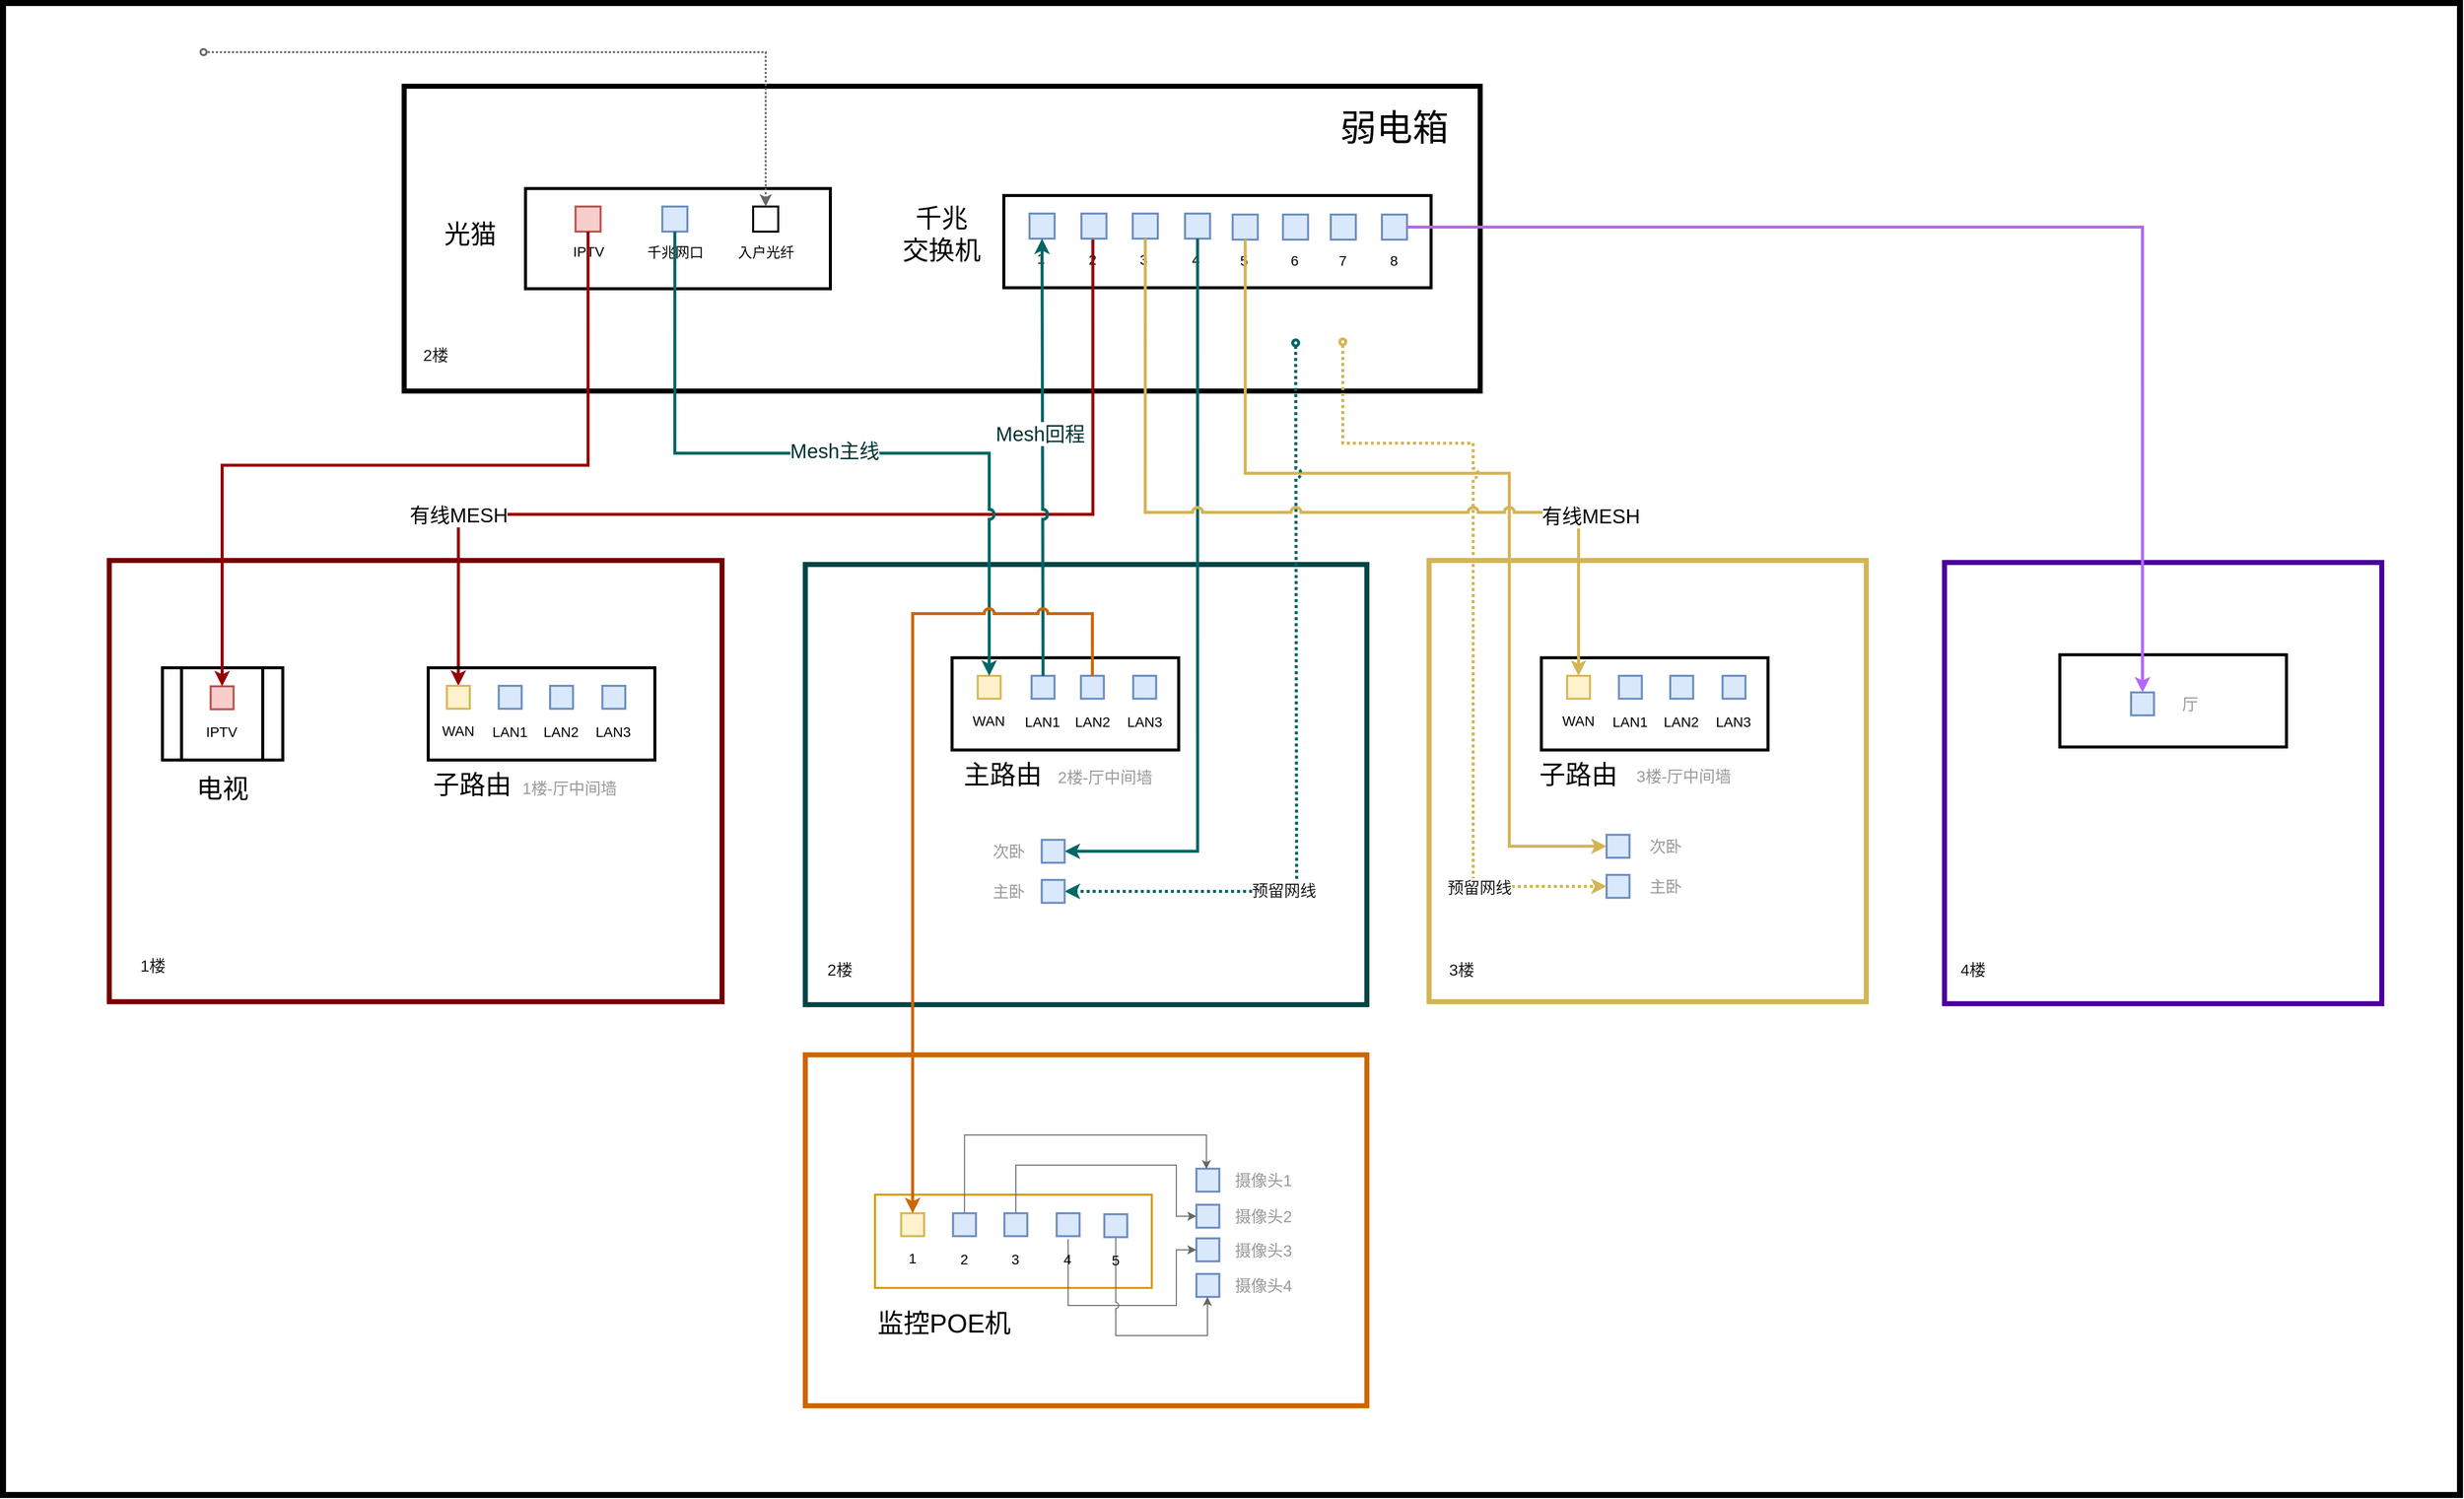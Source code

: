 <mxfile version="21.6.2" type="github" pages="3">
  <diagram id="6fRO6h6iTJqZjkvoYHOn" name="main">
    <mxGraphModel dx="2400" dy="1351" grid="1" gridSize="10" guides="1" tooltips="1" connect="1" arrows="1" fold="1" page="0" pageScale="1" pageWidth="827" pageHeight="583" math="0" shadow="0">
      <root>
        <mxCell id="0" />
        <mxCell id="1" parent="0" />
        <mxCell id="6K5JzXNjZdbhhMSMdDdi-1" value="" style="rounded=0;whiteSpace=wrap;html=1;labelBackgroundColor=none;fontSize=16;fontColor=#1A1A1A;strokeColor=#CC6600;strokeWidth=5;fillColor=default;container=0;" parent="1" vertex="1">
          <mxGeometry x="910" y="1120" width="560" height="350" as="geometry" />
        </mxCell>
        <mxCell id="X5rCBZ9DHfdpGgSWoHea-1" value="" style="rounded=0;whiteSpace=wrap;html=1;labelBackgroundColor=none;strokeColor=#000000;fontSize=20;fontColor=#000000;fillColor=none;strokeWidth=6;" parent="1" vertex="1">
          <mxGeometry x="110" y="71" width="2450" height="1488" as="geometry" />
        </mxCell>
        <mxCell id="QHwy6GOhSa5WoLg1HrxX-6" value="" style="rounded=0;whiteSpace=wrap;html=1;labelBackgroundColor=none;fontSize=16;fontColor=#1A1A1A;strokeColor=#004545;strokeWidth=5;fillColor=default;container=0;" parent="1" vertex="1">
          <mxGeometry x="910" y="631" width="560" height="439" as="geometry" />
        </mxCell>
        <mxCell id="QHwy6GOhSa5WoLg1HrxX-152" value="" style="rounded=0;whiteSpace=wrap;html=1;container=0;strokeWidth=3;fillColor=#ffe6cc;strokeColor=#d79b00;" parent="1" vertex="1">
          <mxGeometry x="980" y="1260" width="275" height="92" as="geometry" />
        </mxCell>
        <mxCell id="QHwy6GOhSa5WoLg1HrxX-3" value="" style="rounded=0;whiteSpace=wrap;html=1;labelBackgroundColor=none;fontSize=16;fontColor=#1A1A1A;strokeColor=#750000;strokeWidth=5;fillColor=default;" parent="1" vertex="1">
          <mxGeometry x="216" y="627" width="611" height="440" as="geometry" />
        </mxCell>
        <mxCell id="QHwy6GOhSa5WoLg1HrxX-4" value="" style="rounded=0;whiteSpace=wrap;html=1;container=0;strokeWidth=3;fillColor=none;" parent="1" vertex="1">
          <mxGeometry x="1056.34" y="724" width="226" height="92" as="geometry" />
        </mxCell>
        <mxCell id="QHwy6GOhSa5WoLg1HrxX-5" value="" style="rounded=0;whiteSpace=wrap;html=1;labelBackgroundColor=none;fontSize=16;fontColor=#1A1A1A;strokeColor=#D4B455;strokeWidth=5;fillColor=default;" parent="1" vertex="1">
          <mxGeometry x="1532" y="627" width="436" height="440" as="geometry" />
        </mxCell>
        <mxCell id="QHwy6GOhSa5WoLg1HrxX-7" value="" style="rounded=0;whiteSpace=wrap;html=1;labelBackgroundColor=none;fontSize=16;fontColor=#1A1A1A;strokeColor=#4C0099;strokeWidth=5;fillColor=default;" parent="1" vertex="1">
          <mxGeometry x="2046" y="629" width="436" height="440" as="geometry" />
        </mxCell>
        <mxCell id="QHwy6GOhSa5WoLg1HrxX-8" value="" style="rounded=0;whiteSpace=wrap;html=1;container=0;strokeWidth=3;fontStyle=4;fillColor=none;" parent="1" vertex="1">
          <mxGeometry x="2161" y="721" width="226" height="92" as="geometry" />
        </mxCell>
        <mxCell id="QHwy6GOhSa5WoLg1HrxX-9" value="" style="rounded=0;whiteSpace=wrap;html=1;fontSize=32;strokeWidth=5;strokeColor=#000000;container=0;" parent="1" vertex="1">
          <mxGeometry x="510" y="154" width="1073" height="304" as="geometry" />
        </mxCell>
        <mxCell id="QHwy6GOhSa5WoLg1HrxX-10" value="光猫" style="text;html=1;strokeColor=none;fillColor=none;align=center;verticalAlign=middle;whiteSpace=wrap;rounded=0;fontSize=26;" parent="1" vertex="1">
          <mxGeometry x="546" y="287" width="60" height="30" as="geometry" />
        </mxCell>
        <mxCell id="QHwy6GOhSa5WoLg1HrxX-11" value="" style="group;strokeWidth=3;" parent="1" vertex="1" connectable="0">
          <mxGeometry x="631" y="256" width="304" height="100" as="geometry" />
        </mxCell>
        <mxCell id="QHwy6GOhSa5WoLg1HrxX-12" value="" style="rounded=0;whiteSpace=wrap;html=1;strokeWidth=3;" parent="QHwy6GOhSa5WoLg1HrxX-11" vertex="1">
          <mxGeometry width="304" height="100" as="geometry" />
        </mxCell>
        <mxCell id="QHwy6GOhSa5WoLg1HrxX-13" value="" style="group" parent="QHwy6GOhSa5WoLg1HrxX-11" vertex="1" connectable="0">
          <mxGeometry x="18.56" y="18" width="87.65" height="65" as="geometry" />
        </mxCell>
        <mxCell id="QHwy6GOhSa5WoLg1HrxX-14" value="" style="whiteSpace=wrap;html=1;aspect=fixed;fillColor=#f8cecc;strokeColor=#b85450;strokeWidth=2;" parent="QHwy6GOhSa5WoLg1HrxX-13" vertex="1">
          <mxGeometry x="31.326" width="25" height="25" as="geometry" />
        </mxCell>
        <mxCell id="QHwy6GOhSa5WoLg1HrxX-15" value="&lt;font style=&quot;font-size: 14px;&quot;&gt;IPTV&lt;/font&gt;" style="text;html=1;strokeColor=none;fillColor=none;align=center;verticalAlign=middle;whiteSpace=wrap;rounded=0;" parent="QHwy6GOhSa5WoLg1HrxX-13" vertex="1">
          <mxGeometry y="25" width="87.65" height="40" as="geometry" />
        </mxCell>
        <mxCell id="QHwy6GOhSa5WoLg1HrxX-16" value="" style="group" parent="QHwy6GOhSa5WoLg1HrxX-11" vertex="1" connectable="0">
          <mxGeometry x="98.56" y="18" width="100.74" height="66" as="geometry" />
        </mxCell>
        <mxCell id="QHwy6GOhSa5WoLg1HrxX-17" value="&lt;font style=&quot;font-size: 14px;&quot;&gt;千兆网口&lt;/font&gt;" style="text;html=1;strokeColor=none;fillColor=none;align=center;verticalAlign=middle;whiteSpace=wrap;rounded=0;" parent="QHwy6GOhSa5WoLg1HrxX-16" vertex="1">
          <mxGeometry y="26" width="100.74" height="40" as="geometry" />
        </mxCell>
        <mxCell id="QHwy6GOhSa5WoLg1HrxX-18" value="" style="whiteSpace=wrap;html=1;aspect=fixed;fillColor=#dae8fc;strokeColor=#6c8ebf;strokeWidth=2;" parent="QHwy6GOhSa5WoLg1HrxX-16" vertex="1">
          <mxGeometry x="37.867" width="25" height="25" as="geometry" />
        </mxCell>
        <mxCell id="QHwy6GOhSa5WoLg1HrxX-19" value="" style="group" parent="QHwy6GOhSa5WoLg1HrxX-11" vertex="1" connectable="0">
          <mxGeometry x="193.56" y="18" width="91.87" height="69" as="geometry" />
        </mxCell>
        <mxCell id="QHwy6GOhSa5WoLg1HrxX-20" value="" style="whiteSpace=wrap;html=1;aspect=fixed;strokeWidth=2;" parent="QHwy6GOhSa5WoLg1HrxX-19" vertex="1">
          <mxGeometry x="33.439" width="25" height="25" as="geometry" />
        </mxCell>
        <mxCell id="QHwy6GOhSa5WoLg1HrxX-21" value="&lt;font style=&quot;font-size: 14px;&quot;&gt;入户光纤&lt;/font&gt;" style="text;html=1;strokeColor=none;fillColor=none;align=center;verticalAlign=middle;whiteSpace=wrap;rounded=0;" parent="QHwy6GOhSa5WoLg1HrxX-19" vertex="1">
          <mxGeometry y="26" width="91.87" height="40" as="geometry" />
        </mxCell>
        <mxCell id="QHwy6GOhSa5WoLg1HrxX-22" value="弱电箱" style="text;html=1;strokeColor=none;fillColor=none;align=center;verticalAlign=middle;whiteSpace=wrap;rounded=0;fontSize=36;" parent="1" vertex="1">
          <mxGeometry x="1434.65" y="180" width="125" height="30" as="geometry" />
        </mxCell>
        <mxCell id="QHwy6GOhSa5WoLg1HrxX-23" value="" style="group" parent="1" vertex="1" connectable="0">
          <mxGeometry x="269" y="734" width="120" height="92" as="geometry" />
        </mxCell>
        <mxCell id="QHwy6GOhSa5WoLg1HrxX-24" value="" style="rounded=0;whiteSpace=wrap;html=1;container=0;strokeWidth=3;fillColor=none;" parent="QHwy6GOhSa5WoLg1HrxX-23" vertex="1">
          <mxGeometry width="120" height="92" as="geometry" />
        </mxCell>
        <mxCell id="QHwy6GOhSa5WoLg1HrxX-25" value="" style="rounded=0;whiteSpace=wrap;html=1;container=0;strokeWidth=3;fillColor=none;" parent="QHwy6GOhSa5WoLg1HrxX-23" vertex="1">
          <mxGeometry x="19" width="81" height="92" as="geometry" />
        </mxCell>
        <mxCell id="QHwy6GOhSa5WoLg1HrxX-26" value="" style="group" parent="QHwy6GOhSa5WoLg1HrxX-23" vertex="1" connectable="0">
          <mxGeometry x="34.457" y="18.5" width="50.086" height="65" as="geometry" />
        </mxCell>
        <mxCell id="QHwy6GOhSa5WoLg1HrxX-27" value="" style="whiteSpace=wrap;html=1;aspect=fixed;fillColor=#f8cecc;strokeColor=#b85450;strokeWidth=2;" parent="QHwy6GOhSa5WoLg1HrxX-26" vertex="1">
          <mxGeometry x="13.613" width="22.862" height="22.862" as="geometry" />
        </mxCell>
        <mxCell id="QHwy6GOhSa5WoLg1HrxX-28" value="&lt;font style=&quot;font-size: 14px;&quot;&gt;IPTV&lt;/font&gt;" style="text;html=1;strokeColor=none;fillColor=none;align=center;verticalAlign=middle;whiteSpace=wrap;rounded=0;" parent="QHwy6GOhSa5WoLg1HrxX-26" vertex="1">
          <mxGeometry y="25" width="50.086" height="40" as="geometry" />
        </mxCell>
        <mxCell id="QHwy6GOhSa5WoLg1HrxX-29" value="电视" style="text;html=1;strokeColor=none;fillColor=none;align=center;verticalAlign=middle;whiteSpace=wrap;rounded=0;fontSize=26;" parent="1" vertex="1">
          <mxGeometry x="284" y="840" width="90" height="30" as="geometry" />
        </mxCell>
        <mxCell id="QHwy6GOhSa5WoLg1HrxX-30" value="主路由" style="text;html=1;strokeColor=none;fillColor=none;align=center;verticalAlign=middle;whiteSpace=wrap;rounded=0;fontSize=26;" parent="1" vertex="1">
          <mxGeometry x="1062" y="826" width="90" height="30" as="geometry" />
        </mxCell>
        <mxCell id="QHwy6GOhSa5WoLg1HrxX-31" value="2楼-厅中间墙" style="text;html=1;strokeColor=none;fillColor=none;align=center;verticalAlign=middle;whiteSpace=wrap;rounded=0;fontSize=16;fontColor=#999999;" parent="1" vertex="1">
          <mxGeometry x="1153.6" y="828" width="110" height="30" as="geometry" />
        </mxCell>
        <mxCell id="QHwy6GOhSa5WoLg1HrxX-32" value="2楼" style="text;fontSize=16;fontColor=#1A1A1A;verticalAlign=middle;align=left;whiteSpace=wrap;html=1;labelBackgroundColor=none;" parent="1" vertex="1">
          <mxGeometry x="929.995" y="1014" width="106" height="41" as="geometry" />
        </mxCell>
        <mxCell id="QHwy6GOhSa5WoLg1HrxX-33" value="1楼" style="text;fontSize=16;fontColor=#1A1A1A;verticalAlign=middle;align=left;whiteSpace=wrap;html=1;labelBackgroundColor=none;" parent="1" vertex="1">
          <mxGeometry x="244.995" y="1010" width="106" height="41" as="geometry" />
        </mxCell>
        <mxCell id="QHwy6GOhSa5WoLg1HrxX-34" value="4楼" style="text;fontSize=16;fontColor=#1A1A1A;verticalAlign=middle;align=left;whiteSpace=wrap;html=1;labelBackgroundColor=none;" parent="1" vertex="1">
          <mxGeometry x="2060" y="1014" width="64.99" height="41" as="geometry" />
        </mxCell>
        <mxCell id="QHwy6GOhSa5WoLg1HrxX-42" value="" style="group" parent="1" vertex="1" connectable="0">
          <mxGeometry x="1709.0" y="897" width="84.0" height="70" as="geometry" />
        </mxCell>
        <mxCell id="QHwy6GOhSa5WoLg1HrxX-43" value="" style="group" parent="QHwy6GOhSa5WoLg1HrxX-42" vertex="1" connectable="0">
          <mxGeometry width="84.0" height="30" as="geometry" />
        </mxCell>
        <mxCell id="QHwy6GOhSa5WoLg1HrxX-44" value="次卧" style="text;html=1;strokeColor=none;fillColor=none;align=center;verticalAlign=middle;whiteSpace=wrap;rounded=0;fontSize=16;fontColor=#999999;" parent="QHwy6GOhSa5WoLg1HrxX-43" vertex="1">
          <mxGeometry x="34.0" width="50" height="30" as="geometry" />
        </mxCell>
        <mxCell id="QHwy6GOhSa5WoLg1HrxX-45" value="" style="whiteSpace=wrap;html=1;aspect=fixed;fillColor=#dae8fc;strokeColor=#6c8ebf;strokeWidth=2;" parent="QHwy6GOhSa5WoLg1HrxX-43" vertex="1">
          <mxGeometry y="3.57" width="22.862" height="22.862" as="geometry" />
        </mxCell>
        <mxCell id="QHwy6GOhSa5WoLg1HrxX-46" value="" style="group" parent="QHwy6GOhSa5WoLg1HrxX-42" vertex="1" connectable="0">
          <mxGeometry y="40" width="84.0" height="30" as="geometry" />
        </mxCell>
        <mxCell id="QHwy6GOhSa5WoLg1HrxX-47" value="主卧" style="text;html=1;strokeColor=none;fillColor=none;align=center;verticalAlign=middle;whiteSpace=wrap;rounded=0;fontSize=16;fontColor=#999999;" parent="QHwy6GOhSa5WoLg1HrxX-46" vertex="1">
          <mxGeometry x="34.0" width="50" height="30" as="geometry" />
        </mxCell>
        <mxCell id="QHwy6GOhSa5WoLg1HrxX-48" value="" style="whiteSpace=wrap;html=1;aspect=fixed;fillColor=#dae8fc;strokeColor=#6c8ebf;strokeWidth=2;" parent="QHwy6GOhSa5WoLg1HrxX-46" vertex="1">
          <mxGeometry y="3.57" width="22.862" height="22.862" as="geometry" />
        </mxCell>
        <mxCell id="QHwy6GOhSa5WoLg1HrxX-49" value="2楼" style="text;fontSize=16;fontColor=#1A1A1A;verticalAlign=middle;align=left;whiteSpace=wrap;html=1;labelBackgroundColor=none;" parent="1" vertex="1">
          <mxGeometry x="526.995" y="401" width="106" height="41" as="geometry" />
        </mxCell>
        <mxCell id="QHwy6GOhSa5WoLg1HrxX-50" value="" style="rounded=0;whiteSpace=wrap;html=1;container=0;strokeWidth=3;fillColor=none;" parent="1" vertex="1">
          <mxGeometry x="1108" y="263" width="426" height="92" as="geometry" />
        </mxCell>
        <mxCell id="QHwy6GOhSa5WoLg1HrxX-51" value="" style="group" parent="1" vertex="1" connectable="0">
          <mxGeometry x="1120.007" y="281" width="50.086" height="65" as="geometry" />
        </mxCell>
        <mxCell id="QHwy6GOhSa5WoLg1HrxX-52" value="" style="whiteSpace=wrap;html=1;aspect=fixed;fillColor=#dae8fc;strokeColor=#6c8ebf;strokeWidth=2;" parent="QHwy6GOhSa5WoLg1HrxX-51" vertex="1">
          <mxGeometry x="13.613" width="25" height="25" as="geometry" />
        </mxCell>
        <mxCell id="QHwy6GOhSa5WoLg1HrxX-53" value="&lt;font style=&quot;font-size: 14px;&quot;&gt;1&lt;/font&gt;" style="text;html=1;strokeColor=none;fillColor=none;align=center;verticalAlign=middle;whiteSpace=wrap;rounded=0;" parent="QHwy6GOhSa5WoLg1HrxX-51" vertex="1">
          <mxGeometry y="25" width="50.086" height="40" as="geometry" />
        </mxCell>
        <mxCell id="QHwy6GOhSa5WoLg1HrxX-54" value="" style="group" parent="1" vertex="1" connectable="0">
          <mxGeometry x="1172.132" y="281" width="49.254" height="66" as="geometry" />
        </mxCell>
        <mxCell id="QHwy6GOhSa5WoLg1HrxX-55" value="&lt;font style=&quot;font-size: 14px;&quot;&gt;2&lt;/font&gt;" style="text;html=1;strokeColor=none;fillColor=none;align=center;verticalAlign=middle;whiteSpace=wrap;rounded=0;" parent="QHwy6GOhSa5WoLg1HrxX-54" vertex="1">
          <mxGeometry y="26" width="49.254" height="40" as="geometry" />
        </mxCell>
        <mxCell id="QHwy6GOhSa5WoLg1HrxX-56" value="" style="whiteSpace=wrap;html=1;aspect=fixed;fillColor=#dae8fc;strokeColor=#6c8ebf;strokeWidth=2;" parent="QHwy6GOhSa5WoLg1HrxX-54" vertex="1">
          <mxGeometry x="13.193" width="25" height="25" as="geometry" />
        </mxCell>
        <mxCell id="QHwy6GOhSa5WoLg1HrxX-57" value="" style="group" parent="1" vertex="1" connectable="0">
          <mxGeometry x="1223.342" y="281" width="49.254" height="66" as="geometry" />
        </mxCell>
        <mxCell id="QHwy6GOhSa5WoLg1HrxX-58" value="&lt;font style=&quot;font-size: 14px;&quot;&gt;3&lt;/font&gt;" style="text;html=1;strokeColor=none;fillColor=none;align=center;verticalAlign=middle;whiteSpace=wrap;rounded=0;" parent="QHwy6GOhSa5WoLg1HrxX-57" vertex="1">
          <mxGeometry y="26" width="49.254" height="40" as="geometry" />
        </mxCell>
        <mxCell id="QHwy6GOhSa5WoLg1HrxX-59" value="" style="whiteSpace=wrap;html=1;aspect=fixed;fillColor=#dae8fc;strokeColor=#6c8ebf;strokeWidth=2;" parent="QHwy6GOhSa5WoLg1HrxX-57" vertex="1">
          <mxGeometry x="13.193" width="25" height="25" as="geometry" />
        </mxCell>
        <mxCell id="QHwy6GOhSa5WoLg1HrxX-60" value="" style="group" parent="1" vertex="1" connectable="0">
          <mxGeometry x="1275.467" y="281" width="49.254" height="66" as="geometry" />
        </mxCell>
        <mxCell id="QHwy6GOhSa5WoLg1HrxX-61" value="&lt;font style=&quot;font-size: 14px;&quot;&gt;4&lt;/font&gt;" style="text;html=1;strokeColor=none;fillColor=none;align=center;verticalAlign=middle;whiteSpace=wrap;rounded=0;" parent="QHwy6GOhSa5WoLg1HrxX-60" vertex="1">
          <mxGeometry y="26" width="49.254" height="40" as="geometry" />
        </mxCell>
        <mxCell id="QHwy6GOhSa5WoLg1HrxX-62" value="" style="whiteSpace=wrap;html=1;aspect=fixed;fillColor=#dae8fc;strokeColor=#6c8ebf;strokeWidth=2;" parent="QHwy6GOhSa5WoLg1HrxX-60" vertex="1">
          <mxGeometry x="13.193" width="25" height="25" as="geometry" />
        </mxCell>
        <mxCell id="QHwy6GOhSa5WoLg1HrxX-63" value="" style="group" parent="1" vertex="1" connectable="0">
          <mxGeometry x="1322.997" y="282" width="49.254" height="66" as="geometry" />
        </mxCell>
        <mxCell id="QHwy6GOhSa5WoLg1HrxX-64" value="&lt;font style=&quot;font-size: 14px;&quot;&gt;5&lt;/font&gt;" style="text;html=1;strokeColor=none;fillColor=none;align=center;verticalAlign=middle;whiteSpace=wrap;rounded=0;" parent="QHwy6GOhSa5WoLg1HrxX-63" vertex="1">
          <mxGeometry y="26" width="49.254" height="40" as="geometry" />
        </mxCell>
        <mxCell id="QHwy6GOhSa5WoLg1HrxX-65" value="" style="whiteSpace=wrap;html=1;aspect=fixed;fillColor=#dae8fc;strokeColor=#6c8ebf;strokeWidth=2;" parent="QHwy6GOhSa5WoLg1HrxX-63" vertex="1">
          <mxGeometry x="13.193" width="25" height="25" as="geometry" />
        </mxCell>
        <mxCell id="QHwy6GOhSa5WoLg1HrxX-67" style="edgeStyle=orthogonalEdgeStyle;rounded=0;orthogonalLoop=1;jettySize=auto;html=1;exitX=0.5;exitY=1;exitDx=0;exitDy=0;entryX=0.5;entryY=0;entryDx=0;entryDy=0;fontSize=16;fontColor=#1A1A1A;jumpStyle=arc;strokeWidth=3;strokeColor=#990000;" parent="1" source="QHwy6GOhSa5WoLg1HrxX-14" target="QHwy6GOhSa5WoLg1HrxX-27" edge="1">
          <mxGeometry relative="1" as="geometry">
            <Array as="points">
              <mxPoint x="693" y="532" />
              <mxPoint x="329" y="532" />
            </Array>
          </mxGeometry>
        </mxCell>
        <mxCell id="QHwy6GOhSa5WoLg1HrxX-68" value="3楼-厅中间墙" style="text;html=1;strokeColor=none;fillColor=none;align=center;verticalAlign=middle;whiteSpace=wrap;rounded=0;fontSize=16;fontColor=#999999;" parent="1" vertex="1">
          <mxGeometry x="1731" y="827" width="110" height="30" as="geometry" />
        </mxCell>
        <mxCell id="QHwy6GOhSa5WoLg1HrxX-69" value="1楼-厅中间墙" style="text;html=1;strokeColor=none;fillColor=none;align=center;verticalAlign=middle;whiteSpace=wrap;rounded=0;fontSize=16;fontColor=#999999;" parent="1" vertex="1">
          <mxGeometry x="620" y="839" width="110" height="30" as="geometry" />
        </mxCell>
        <mxCell id="QHwy6GOhSa5WoLg1HrxX-70" value="" style="group" parent="1" vertex="1" connectable="0">
          <mxGeometry x="1372.327" y="282" width="52.312" height="66" as="geometry" />
        </mxCell>
        <mxCell id="QHwy6GOhSa5WoLg1HrxX-71" value="&lt;font style=&quot;font-size: 14px;&quot;&gt;6&lt;/font&gt;" style="text;html=1;strokeColor=none;fillColor=none;align=center;verticalAlign=middle;whiteSpace=wrap;rounded=0;" parent="QHwy6GOhSa5WoLg1HrxX-70" vertex="1">
          <mxGeometry y="26" width="52.312" height="40" as="geometry" />
        </mxCell>
        <mxCell id="QHwy6GOhSa5WoLg1HrxX-72" value="" style="whiteSpace=wrap;html=1;aspect=fixed;fillColor=#dae8fc;strokeColor=#6c8ebf;strokeWidth=2;" parent="QHwy6GOhSa5WoLg1HrxX-70" vertex="1">
          <mxGeometry x="14.012" width="25" height="25" as="geometry" />
        </mxCell>
        <mxCell id="QHwy6GOhSa5WoLg1HrxX-73" value="" style="group" parent="1" vertex="1" connectable="0">
          <mxGeometry x="1419.997" y="282" width="52.312" height="66" as="geometry" />
        </mxCell>
        <mxCell id="QHwy6GOhSa5WoLg1HrxX-74" value="&lt;font style=&quot;font-size: 14px;&quot;&gt;7&lt;/font&gt;" style="text;html=1;strokeColor=none;fillColor=none;align=center;verticalAlign=middle;whiteSpace=wrap;rounded=0;" parent="QHwy6GOhSa5WoLg1HrxX-73" vertex="1">
          <mxGeometry y="26" width="52.312" height="40" as="geometry" />
        </mxCell>
        <mxCell id="QHwy6GOhSa5WoLg1HrxX-75" value="" style="whiteSpace=wrap;html=1;aspect=fixed;fillColor=#dae8fc;strokeColor=#6c8ebf;strokeWidth=2;" parent="QHwy6GOhSa5WoLg1HrxX-73" vertex="1">
          <mxGeometry x="14.012" width="25" height="25" as="geometry" />
        </mxCell>
        <mxCell id="QHwy6GOhSa5WoLg1HrxX-76" value="" style="group" parent="1" vertex="1" connectable="0">
          <mxGeometry x="1470.997" y="282" width="52.312" height="66" as="geometry" />
        </mxCell>
        <mxCell id="QHwy6GOhSa5WoLg1HrxX-77" value="&lt;font style=&quot;font-size: 14px;&quot;&gt;8&lt;/font&gt;" style="text;html=1;strokeColor=none;fillColor=none;align=center;verticalAlign=middle;whiteSpace=wrap;rounded=0;" parent="QHwy6GOhSa5WoLg1HrxX-76" vertex="1">
          <mxGeometry y="26" width="52.312" height="40" as="geometry" />
        </mxCell>
        <mxCell id="QHwy6GOhSa5WoLg1HrxX-78" value="" style="whiteSpace=wrap;html=1;aspect=fixed;fillColor=#dae8fc;strokeColor=#6c8ebf;strokeWidth=2;" parent="QHwy6GOhSa5WoLg1HrxX-76" vertex="1">
          <mxGeometry x="14.012" width="25" height="25" as="geometry" />
        </mxCell>
        <mxCell id="QHwy6GOhSa5WoLg1HrxX-79" value="千兆&lt;br&gt;交换机" style="text;html=1;strokeColor=none;fillColor=none;align=center;verticalAlign=middle;whiteSpace=wrap;rounded=0;fontSize=26;" parent="1" vertex="1">
          <mxGeometry x="1001" y="287" width="90" height="30" as="geometry" />
        </mxCell>
        <mxCell id="QHwy6GOhSa5WoLg1HrxX-80" value="3楼" style="text;fontSize=16;fontColor=#1A1A1A;verticalAlign=middle;align=left;whiteSpace=wrap;html=1;labelBackgroundColor=none;" parent="1" vertex="1">
          <mxGeometry x="1550.005" y="1014" width="106" height="41" as="geometry" />
        </mxCell>
        <mxCell id="QHwy6GOhSa5WoLg1HrxX-88" value="&lt;font color=&quot;#000000&quot; style=&quot;font-size: 20px;&quot;&gt;有线MESH&lt;/font&gt;" style="edgeStyle=orthogonalEdgeStyle;rounded=0;orthogonalLoop=1;jettySize=auto;html=1;entryX=0.5;entryY=0;entryDx=0;entryDy=0;fontSize=16;fontColor=#1A1A1A;exitX=0.5;exitY=0;exitDx=0;exitDy=0;strokeWidth=3;strokeColor=#990000;" parent="1" source="QHwy6GOhSa5WoLg1HrxX-55" target="QHwy6GOhSa5WoLg1HrxX-130" edge="1">
          <mxGeometry x="0.683" relative="1" as="geometry">
            <Array as="points">
              <mxPoint x="1197" y="581" />
              <mxPoint x="564" y="581" />
            </Array>
            <mxPoint as="offset" />
          </mxGeometry>
        </mxCell>
        <mxCell id="QHwy6GOhSa5WoLg1HrxX-89" value="子路由" style="text;html=1;strokeColor=none;fillColor=none;align=center;verticalAlign=middle;whiteSpace=wrap;rounded=0;fontSize=26;" parent="1" vertex="1">
          <mxGeometry x="1636" y="826" width="90" height="30" as="geometry" />
        </mxCell>
        <mxCell id="QHwy6GOhSa5WoLg1HrxX-90" value="子路由" style="text;html=1;strokeColor=none;fillColor=none;align=center;verticalAlign=middle;whiteSpace=wrap;rounded=0;fontSize=26;" parent="1" vertex="1">
          <mxGeometry x="533" y="836" width="90" height="30" as="geometry" />
        </mxCell>
        <mxCell id="QHwy6GOhSa5WoLg1HrxX-91" style="edgeStyle=orthogonalEdgeStyle;rounded=0;orthogonalLoop=1;jettySize=auto;html=1;exitX=0.5;exitY=1;exitDx=0;exitDy=0;fontSize=20;fontColor=#1A1A1A;strokeColor=#006666;strokeWidth=3;" parent="1" source="QHwy6GOhSa5WoLg1HrxX-62" target="QHwy6GOhSa5WoLg1HrxX-38" edge="1">
          <mxGeometry relative="1" as="geometry">
            <mxPoint x="1168" y="920" as="targetPoint" />
            <Array as="points">
              <mxPoint x="1301" y="917" />
            </Array>
          </mxGeometry>
        </mxCell>
        <mxCell id="QHwy6GOhSa5WoLg1HrxX-92" style="edgeStyle=orthogonalEdgeStyle;rounded=0;orthogonalLoop=1;jettySize=auto;html=1;exitX=0.5;exitY=1;exitDx=0;exitDy=0;entryX=0;entryY=0.5;entryDx=0;entryDy=0;fontSize=20;fontColor=#1A1A1A;strokeColor=#D4B455;jumpStyle=arc;strokeWidth=3;" parent="1" source="QHwy6GOhSa5WoLg1HrxX-65" target="QHwy6GOhSa5WoLg1HrxX-45" edge="1">
          <mxGeometry relative="1" as="geometry">
            <Array as="points">
              <mxPoint x="1349" y="540" />
              <mxPoint x="1612" y="540" />
              <mxPoint x="1612" y="912" />
            </Array>
          </mxGeometry>
        </mxCell>
        <mxCell id="QHwy6GOhSa5WoLg1HrxX-93" style="edgeStyle=orthogonalEdgeStyle;rounded=0;orthogonalLoop=1;jettySize=auto;html=1;exitX=1;exitY=0.5;exitDx=0;exitDy=0;entryX=0.5;entryY=0;entryDx=0;entryDy=0;fontSize=20;fontColor=#1A1A1A;strokeColor=#B266FF;jumpStyle=arc;strokeWidth=3;" parent="1" source="QHwy6GOhSa5WoLg1HrxX-78" target="QHwy6GOhSa5WoLg1HrxX-84" edge="1">
          <mxGeometry relative="1" as="geometry" />
        </mxCell>
        <mxCell id="QHwy6GOhSa5WoLg1HrxX-95" style="edgeStyle=orthogonalEdgeStyle;rounded=0;orthogonalLoop=1;jettySize=auto;html=1;entryX=1;entryY=0.5;entryDx=0;entryDy=0;fontSize=20;fontColor=#1A1A1A;strokeColor=#006666;dashed=1;startArrow=oval;startFill=0;jumpStyle=arc;strokeWidth=3;dashPattern=1 1;" parent="1" target="QHwy6GOhSa5WoLg1HrxX-41" edge="1">
          <mxGeometry relative="1" as="geometry">
            <mxPoint x="1399" y="410" as="sourcePoint" />
            <Array as="points">
              <mxPoint x="1399" y="541" />
              <mxPoint x="1400" y="541" />
              <mxPoint x="1400" y="957" />
            </Array>
          </mxGeometry>
        </mxCell>
        <mxCell id="QHwy6GOhSa5WoLg1HrxX-96" value="预留网线" style="edgeLabel;html=1;align=center;verticalAlign=middle;resizable=0;points=[];fontSize=16;fontColor=#1A1A1A;" parent="QHwy6GOhSa5WoLg1HrxX-95" vertex="1" connectable="0">
          <mxGeometry x="0.037" y="1" relative="1" as="geometry">
            <mxPoint x="-14" y="143" as="offset" />
          </mxGeometry>
        </mxCell>
        <mxCell id="QHwy6GOhSa5WoLg1HrxX-97" value="" style="group" parent="1" vertex="1" connectable="0">
          <mxGeometry x="1068.347" y="742" width="50.086" height="65" as="geometry" />
        </mxCell>
        <mxCell id="QHwy6GOhSa5WoLg1HrxX-98" value="" style="whiteSpace=wrap;html=1;aspect=fixed;fillColor=#fff2cc;strokeColor=#d6b656;strokeWidth=2;" parent="QHwy6GOhSa5WoLg1HrxX-97" vertex="1">
          <mxGeometry x="13.613" width="22.862" height="22.862" as="geometry" />
        </mxCell>
        <mxCell id="QHwy6GOhSa5WoLg1HrxX-99" value="&lt;font style=&quot;font-size: 14px;&quot;&gt;WAN&lt;/font&gt;" style="text;html=1;strokeColor=none;fillColor=none;align=center;verticalAlign=middle;whiteSpace=wrap;rounded=0;" parent="QHwy6GOhSa5WoLg1HrxX-97" vertex="1">
          <mxGeometry y="25" width="50.086" height="40" as="geometry" />
        </mxCell>
        <mxCell id="QHwy6GOhSa5WoLg1HrxX-100" value="" style="group" parent="1" vertex="1" connectable="0">
          <mxGeometry x="1122.472" y="742" width="49.254" height="66" as="geometry" />
        </mxCell>
        <mxCell id="QHwy6GOhSa5WoLg1HrxX-101" value="&lt;font style=&quot;font-size: 14px;&quot;&gt;LAN1&lt;/font&gt;" style="text;html=1;strokeColor=none;fillColor=none;align=center;verticalAlign=middle;whiteSpace=wrap;rounded=0;" parent="QHwy6GOhSa5WoLg1HrxX-100" vertex="1">
          <mxGeometry y="26" width="49.254" height="40" as="geometry" />
        </mxCell>
        <mxCell id="QHwy6GOhSa5WoLg1HrxX-102" value="" style="whiteSpace=wrap;html=1;aspect=fixed;fillColor=#dae8fc;strokeColor=#6c8ebf;strokeWidth=2;" parent="QHwy6GOhSa5WoLg1HrxX-100" vertex="1">
          <mxGeometry x="13.193" width="22.862" height="22.862" as="geometry" />
        </mxCell>
        <mxCell id="QHwy6GOhSa5WoLg1HrxX-103" value="" style="group" parent="1" vertex="1" connectable="0">
          <mxGeometry x="1171.682" y="742" width="49.254" height="66" as="geometry" />
        </mxCell>
        <mxCell id="QHwy6GOhSa5WoLg1HrxX-104" value="&lt;font style=&quot;font-size: 14px;&quot;&gt;LAN2&lt;/font&gt;" style="text;html=1;strokeColor=none;fillColor=none;align=center;verticalAlign=middle;whiteSpace=wrap;rounded=0;" parent="QHwy6GOhSa5WoLg1HrxX-103" vertex="1">
          <mxGeometry y="26" width="49.254" height="40" as="geometry" />
        </mxCell>
        <mxCell id="QHwy6GOhSa5WoLg1HrxX-105" value="" style="whiteSpace=wrap;html=1;aspect=fixed;fillColor=#dae8fc;strokeColor=#6c8ebf;strokeWidth=2;" parent="QHwy6GOhSa5WoLg1HrxX-103" vertex="1">
          <mxGeometry x="13.193" width="22.862" height="22.862" as="geometry" />
        </mxCell>
        <mxCell id="QHwy6GOhSa5WoLg1HrxX-106" value="" style="group" parent="1" vertex="1" connectable="0">
          <mxGeometry x="1223.807" y="742" width="49.254" height="66" as="geometry" />
        </mxCell>
        <mxCell id="QHwy6GOhSa5WoLg1HrxX-107" value="&lt;font style=&quot;font-size: 14px;&quot;&gt;LAN3&lt;/font&gt;" style="text;html=1;strokeColor=none;fillColor=none;align=center;verticalAlign=middle;whiteSpace=wrap;rounded=0;" parent="QHwy6GOhSa5WoLg1HrxX-106" vertex="1">
          <mxGeometry y="26" width="49.254" height="40" as="geometry" />
        </mxCell>
        <mxCell id="QHwy6GOhSa5WoLg1HrxX-108" value="" style="whiteSpace=wrap;html=1;aspect=fixed;fillColor=#dae8fc;strokeColor=#6c8ebf;strokeWidth=2;" parent="QHwy6GOhSa5WoLg1HrxX-106" vertex="1">
          <mxGeometry x="13.193" width="22.862" height="22.862" as="geometry" />
        </mxCell>
        <mxCell id="QHwy6GOhSa5WoLg1HrxX-111" style="edgeStyle=orthogonalEdgeStyle;rounded=0;orthogonalLoop=1;jettySize=auto;html=1;entryX=0;entryY=0.5;entryDx=0;entryDy=0;dashed=1;fontSize=20;fontColor=#1A1A1A;startArrow=oval;startFill=0;strokeColor=#D4B455;jumpStyle=arc;strokeWidth=3;dashPattern=1 1;" parent="1" target="QHwy6GOhSa5WoLg1HrxX-48" edge="1">
          <mxGeometry relative="1" as="geometry">
            <mxPoint x="1446" y="409.0" as="sourcePoint" />
            <Array as="points">
              <mxPoint x="1446" y="510" />
              <mxPoint x="1576" y="510" />
              <mxPoint x="1576" y="952" />
            </Array>
          </mxGeometry>
        </mxCell>
        <mxCell id="QHwy6GOhSa5WoLg1HrxX-112" value="预留网线" style="edgeLabel;html=1;align=center;verticalAlign=middle;resizable=0;points=[];fontSize=16;fontColor=#1A1A1A;" parent="QHwy6GOhSa5WoLg1HrxX-111" vertex="1" connectable="0">
          <mxGeometry x="0.686" y="-1" relative="1" as="geometry">
            <mxPoint x="-1" as="offset" />
          </mxGeometry>
        </mxCell>
        <mxCell id="QHwy6GOhSa5WoLg1HrxX-113" value="" style="rounded=0;whiteSpace=wrap;html=1;container=0;strokeWidth=3;fillColor=none;" parent="1" vertex="1">
          <mxGeometry x="1644" y="724" width="226" height="92" as="geometry" />
        </mxCell>
        <mxCell id="QHwy6GOhSa5WoLg1HrxX-114" value="" style="group" parent="1" vertex="1" connectable="0">
          <mxGeometry x="1656.007" y="742" width="50.086" height="65" as="geometry" />
        </mxCell>
        <mxCell id="QHwy6GOhSa5WoLg1HrxX-115" value="" style="whiteSpace=wrap;html=1;aspect=fixed;fillColor=#fff2cc;strokeColor=#d6b656;strokeWidth=2;" parent="QHwy6GOhSa5WoLg1HrxX-114" vertex="1">
          <mxGeometry x="13.613" width="22.862" height="22.862" as="geometry" />
        </mxCell>
        <mxCell id="QHwy6GOhSa5WoLg1HrxX-116" value="&lt;font style=&quot;font-size: 14px;&quot;&gt;WAN&lt;/font&gt;" style="text;html=1;strokeColor=none;fillColor=none;align=center;verticalAlign=middle;whiteSpace=wrap;rounded=0;" parent="QHwy6GOhSa5WoLg1HrxX-114" vertex="1">
          <mxGeometry y="25" width="50.086" height="40" as="geometry" />
        </mxCell>
        <mxCell id="QHwy6GOhSa5WoLg1HrxX-117" value="" style="group" parent="1" vertex="1" connectable="0">
          <mxGeometry x="1708.132" y="742" width="49.254" height="66" as="geometry" />
        </mxCell>
        <mxCell id="QHwy6GOhSa5WoLg1HrxX-118" value="&lt;font style=&quot;font-size: 14px;&quot;&gt;LAN1&lt;/font&gt;" style="text;html=1;strokeColor=none;fillColor=none;align=center;verticalAlign=middle;whiteSpace=wrap;rounded=0;" parent="QHwy6GOhSa5WoLg1HrxX-117" vertex="1">
          <mxGeometry y="26" width="49.254" height="40" as="geometry" />
        </mxCell>
        <mxCell id="QHwy6GOhSa5WoLg1HrxX-119" value="" style="whiteSpace=wrap;html=1;aspect=fixed;fillColor=#dae8fc;strokeColor=#6c8ebf;strokeWidth=2;" parent="QHwy6GOhSa5WoLg1HrxX-117" vertex="1">
          <mxGeometry x="13.193" width="22.862" height="22.862" as="geometry" />
        </mxCell>
        <mxCell id="QHwy6GOhSa5WoLg1HrxX-120" value="" style="group" parent="1" vertex="1" connectable="0">
          <mxGeometry x="1759.342" y="742" width="49.254" height="66" as="geometry" />
        </mxCell>
        <mxCell id="QHwy6GOhSa5WoLg1HrxX-121" value="&lt;font style=&quot;font-size: 14px;&quot;&gt;LAN2&lt;/font&gt;" style="text;html=1;strokeColor=none;fillColor=none;align=center;verticalAlign=middle;whiteSpace=wrap;rounded=0;" parent="QHwy6GOhSa5WoLg1HrxX-120" vertex="1">
          <mxGeometry y="26" width="49.254" height="40" as="geometry" />
        </mxCell>
        <mxCell id="QHwy6GOhSa5WoLg1HrxX-122" value="" style="whiteSpace=wrap;html=1;aspect=fixed;fillColor=#dae8fc;strokeColor=#6c8ebf;strokeWidth=2;" parent="QHwy6GOhSa5WoLg1HrxX-120" vertex="1">
          <mxGeometry x="13.193" width="22.862" height="22.862" as="geometry" />
        </mxCell>
        <mxCell id="QHwy6GOhSa5WoLg1HrxX-123" value="" style="group" parent="1" vertex="1" connectable="0">
          <mxGeometry x="1811.467" y="742" width="49.254" height="66" as="geometry" />
        </mxCell>
        <mxCell id="QHwy6GOhSa5WoLg1HrxX-124" value="&lt;font style=&quot;font-size: 14px;&quot;&gt;LAN3&lt;/font&gt;" style="text;html=1;strokeColor=none;fillColor=none;align=center;verticalAlign=middle;whiteSpace=wrap;rounded=0;" parent="QHwy6GOhSa5WoLg1HrxX-123" vertex="1">
          <mxGeometry y="26" width="49.254" height="40" as="geometry" />
        </mxCell>
        <mxCell id="QHwy6GOhSa5WoLg1HrxX-125" value="" style="whiteSpace=wrap;html=1;aspect=fixed;fillColor=#dae8fc;strokeColor=#6c8ebf;strokeWidth=2;" parent="QHwy6GOhSa5WoLg1HrxX-123" vertex="1">
          <mxGeometry x="13.193" width="22.862" height="22.862" as="geometry" />
        </mxCell>
        <mxCell id="QHwy6GOhSa5WoLg1HrxX-126" style="edgeStyle=orthogonalEdgeStyle;rounded=0;orthogonalLoop=1;jettySize=auto;html=1;exitX=0.5;exitY=1;exitDx=0;exitDy=0;entryX=0.5;entryY=0;entryDx=0;entryDy=0;fontSize=16;fontColor=#1A1A1A;strokeWidth=3;strokeColor=#D4B455;jumpStyle=arc;" parent="1" source="QHwy6GOhSa5WoLg1HrxX-59" target="QHwy6GOhSa5WoLg1HrxX-115" edge="1">
          <mxGeometry relative="1" as="geometry">
            <Array as="points">
              <mxPoint x="1249" y="579" />
              <mxPoint x="1681" y="579" />
            </Array>
          </mxGeometry>
        </mxCell>
        <mxCell id="QHwy6GOhSa5WoLg1HrxX-127" value="有线MESH" style="edgeLabel;html=1;align=center;verticalAlign=middle;resizable=0;points=[];fontSize=20;fontColor=#000000;" parent="QHwy6GOhSa5WoLg1HrxX-126" vertex="1" connectable="0">
          <mxGeometry x="-0.056" y="-3" relative="1" as="geometry">
            <mxPoint x="307" as="offset" />
          </mxGeometry>
        </mxCell>
        <mxCell id="QHwy6GOhSa5WoLg1HrxX-128" value="" style="rounded=0;whiteSpace=wrap;html=1;container=0;strokeWidth=3;fillColor=none;" parent="1" vertex="1">
          <mxGeometry x="534" y="734" width="226" height="92" as="geometry" />
        </mxCell>
        <mxCell id="QHwy6GOhSa5WoLg1HrxX-129" value="" style="group" parent="1" vertex="1" connectable="0">
          <mxGeometry x="539.007" y="752" width="50.086" height="65" as="geometry" />
        </mxCell>
        <mxCell id="QHwy6GOhSa5WoLg1HrxX-130" value="" style="whiteSpace=wrap;html=1;aspect=fixed;fillColor=#fff2cc;strokeColor=#d6b656;strokeWidth=2;" parent="QHwy6GOhSa5WoLg1HrxX-129" vertex="1">
          <mxGeometry x="13.613" width="22.862" height="22.862" as="geometry" />
        </mxCell>
        <mxCell id="QHwy6GOhSa5WoLg1HrxX-131" value="&lt;font style=&quot;font-size: 14px;&quot;&gt;WAN&lt;/font&gt;" style="text;html=1;strokeColor=none;fillColor=none;align=center;verticalAlign=middle;whiteSpace=wrap;rounded=0;" parent="QHwy6GOhSa5WoLg1HrxX-129" vertex="1">
          <mxGeometry y="25" width="50.086" height="40" as="geometry" />
        </mxCell>
        <mxCell id="QHwy6GOhSa5WoLg1HrxX-132" value="" style="group" parent="1" vertex="1" connectable="0">
          <mxGeometry x="591.132" y="752" width="49.254" height="66" as="geometry" />
        </mxCell>
        <mxCell id="QHwy6GOhSa5WoLg1HrxX-133" value="&lt;font style=&quot;font-size: 14px;&quot;&gt;LAN1&lt;/font&gt;" style="text;html=1;strokeColor=none;fillColor=none;align=center;verticalAlign=middle;whiteSpace=wrap;rounded=0;" parent="QHwy6GOhSa5WoLg1HrxX-132" vertex="1">
          <mxGeometry y="26" width="49.254" height="40" as="geometry" />
        </mxCell>
        <mxCell id="QHwy6GOhSa5WoLg1HrxX-134" value="" style="whiteSpace=wrap;html=1;aspect=fixed;fillColor=#dae8fc;strokeColor=#6c8ebf;strokeWidth=2;" parent="QHwy6GOhSa5WoLg1HrxX-132" vertex="1">
          <mxGeometry x="13.193" width="22.862" height="22.862" as="geometry" />
        </mxCell>
        <mxCell id="QHwy6GOhSa5WoLg1HrxX-135" value="" style="group" parent="1" vertex="1" connectable="0">
          <mxGeometry x="642.342" y="752" width="49.254" height="66" as="geometry" />
        </mxCell>
        <mxCell id="QHwy6GOhSa5WoLg1HrxX-136" value="&lt;font style=&quot;font-size: 14px;&quot;&gt;LAN2&lt;/font&gt;" style="text;html=1;strokeColor=none;fillColor=none;align=center;verticalAlign=middle;whiteSpace=wrap;rounded=0;" parent="QHwy6GOhSa5WoLg1HrxX-135" vertex="1">
          <mxGeometry y="26" width="49.254" height="40" as="geometry" />
        </mxCell>
        <mxCell id="QHwy6GOhSa5WoLg1HrxX-137" value="" style="whiteSpace=wrap;html=1;aspect=fixed;fillColor=#dae8fc;strokeColor=#6c8ebf;strokeWidth=2;" parent="QHwy6GOhSa5WoLg1HrxX-135" vertex="1">
          <mxGeometry x="13.193" width="22.862" height="22.862" as="geometry" />
        </mxCell>
        <mxCell id="QHwy6GOhSa5WoLg1HrxX-138" value="" style="group" parent="1" vertex="1" connectable="0">
          <mxGeometry x="694.467" y="752" width="49.254" height="66" as="geometry" />
        </mxCell>
        <mxCell id="QHwy6GOhSa5WoLg1HrxX-139" value="&lt;font style=&quot;font-size: 14px;&quot;&gt;LAN3&lt;/font&gt;" style="text;html=1;strokeColor=none;fillColor=none;align=center;verticalAlign=middle;whiteSpace=wrap;rounded=0;" parent="QHwy6GOhSa5WoLg1HrxX-138" vertex="1">
          <mxGeometry y="26" width="49.254" height="40" as="geometry" />
        </mxCell>
        <mxCell id="QHwy6GOhSa5WoLg1HrxX-140" value="" style="whiteSpace=wrap;html=1;aspect=fixed;fillColor=#dae8fc;strokeColor=#6c8ebf;strokeWidth=2;" parent="QHwy6GOhSa5WoLg1HrxX-138" vertex="1">
          <mxGeometry x="13.193" width="22.862" height="22.862" as="geometry" />
        </mxCell>
        <mxCell id="QHwy6GOhSa5WoLg1HrxX-141" value="" style="group" parent="1" vertex="1" connectable="0">
          <mxGeometry x="1300.0" y="1266" width="100.0" height="30" as="geometry" />
        </mxCell>
        <mxCell id="QHwy6GOhSa5WoLg1HrxX-142" value="摄像头2" style="text;html=1;strokeColor=none;fillColor=none;align=center;verticalAlign=middle;whiteSpace=wrap;rounded=0;fontSize=16;fontColor=#999999;" parent="QHwy6GOhSa5WoLg1HrxX-141" vertex="1">
          <mxGeometry x="34.0" width="66" height="30" as="geometry" />
        </mxCell>
        <mxCell id="QHwy6GOhSa5WoLg1HrxX-143" value="" style="whiteSpace=wrap;html=1;aspect=fixed;fillColor=#dae8fc;strokeColor=#6c8ebf;strokeWidth=2;" parent="QHwy6GOhSa5WoLg1HrxX-141" vertex="1">
          <mxGeometry y="3.57" width="22.862" height="22.862" as="geometry" />
        </mxCell>
        <mxCell id="QHwy6GOhSa5WoLg1HrxX-144" value="" style="group" parent="1" vertex="1" connectable="0">
          <mxGeometry x="1300.0" y="1299.5" width="100.0" height="30" as="geometry" />
        </mxCell>
        <mxCell id="QHwy6GOhSa5WoLg1HrxX-145" value="摄像头3" style="text;html=1;strokeColor=none;fillColor=none;align=center;verticalAlign=middle;whiteSpace=wrap;rounded=0;fontSize=16;fontColor=#999999;" parent="QHwy6GOhSa5WoLg1HrxX-144" vertex="1">
          <mxGeometry x="34.0" width="66" height="30" as="geometry" />
        </mxCell>
        <mxCell id="QHwy6GOhSa5WoLg1HrxX-146" value="" style="whiteSpace=wrap;html=1;aspect=fixed;fillColor=#dae8fc;strokeColor=#6c8ebf;strokeWidth=2;" parent="QHwy6GOhSa5WoLg1HrxX-144" vertex="1">
          <mxGeometry y="3.57" width="22.862" height="22.862" as="geometry" />
        </mxCell>
        <mxCell id="QHwy6GOhSa5WoLg1HrxX-147" value="" style="group" parent="1" vertex="1" connectable="0">
          <mxGeometry x="1300.0" y="1335" width="100.0" height="30" as="geometry" />
        </mxCell>
        <mxCell id="QHwy6GOhSa5WoLg1HrxX-148" value="摄像头4" style="text;html=1;strokeColor=none;fillColor=none;align=center;verticalAlign=middle;whiteSpace=wrap;rounded=0;fontSize=16;fontColor=#999999;" parent="QHwy6GOhSa5WoLg1HrxX-147" vertex="1">
          <mxGeometry x="34.0" width="66" height="30" as="geometry" />
        </mxCell>
        <mxCell id="QHwy6GOhSa5WoLg1HrxX-149" value="" style="whiteSpace=wrap;html=1;aspect=fixed;fillColor=#dae8fc;strokeColor=#6c8ebf;strokeWidth=2;" parent="QHwy6GOhSa5WoLg1HrxX-147" vertex="1">
          <mxGeometry y="3.57" width="22.862" height="22.862" as="geometry" />
        </mxCell>
        <mxCell id="QHwy6GOhSa5WoLg1HrxX-150" value="监控POE机" style="text;html=1;strokeColor=none;fillColor=none;align=left;verticalAlign=middle;whiteSpace=wrap;rounded=0;fontSize=26;" parent="1" vertex="1">
          <mxGeometry x="980" y="1355" width="137.53" height="66" as="geometry" />
        </mxCell>
        <mxCell id="QHwy6GOhSa5WoLg1HrxX-151" value="" style="group;fillColor=#FFFFFF;strokeColor=#d79b00;container=0;" parent="1" vertex="1" connectable="0">
          <mxGeometry x="980" y="1260" width="275" height="92" as="geometry" />
        </mxCell>
        <mxCell id="QHwy6GOhSa5WoLg1HrxX-178" value="" style="group" parent="1" vertex="1" connectable="0">
          <mxGeometry x="1300.0" y="1230" width="100.0" height="30" as="geometry" />
        </mxCell>
        <mxCell id="QHwy6GOhSa5WoLg1HrxX-179" value="摄像头1" style="text;html=1;strokeColor=none;fillColor=none;align=center;verticalAlign=middle;whiteSpace=wrap;rounded=0;fontSize=16;fontColor=#999999;" parent="QHwy6GOhSa5WoLg1HrxX-178" vertex="1">
          <mxGeometry x="34.0" width="66" height="30" as="geometry" />
        </mxCell>
        <mxCell id="QHwy6GOhSa5WoLg1HrxX-180" value="" style="whiteSpace=wrap;html=1;aspect=fixed;fillColor=#dae8fc;strokeColor=#6c8ebf;strokeWidth=2;" parent="QHwy6GOhSa5WoLg1HrxX-178" vertex="1">
          <mxGeometry y="3.57" width="22.862" height="22.862" as="geometry" />
        </mxCell>
        <mxCell id="QHwy6GOhSa5WoLg1HrxX-182" style="edgeStyle=orthogonalEdgeStyle;rounded=0;orthogonalLoop=1;jettySize=auto;html=1;exitX=0.5;exitY=0;exitDx=0;exitDy=0;strokeWidth=1;jumpStyle=arc;strokeColor=#666666;" parent="1" source="QHwy6GOhSa5WoLg1HrxX-158" edge="1">
          <mxGeometry relative="1" as="geometry">
            <mxPoint x="1310" y="1234" as="targetPoint" />
            <Array as="points">
              <mxPoint x="1069" y="1200" />
              <mxPoint x="1310" y="1200" />
            </Array>
          </mxGeometry>
        </mxCell>
        <mxCell id="QHwy6GOhSa5WoLg1HrxX-183" style="edgeStyle=orthogonalEdgeStyle;rounded=0;orthogonalLoop=1;jettySize=auto;html=1;exitX=0.5;exitY=0;exitDx=0;exitDy=0;entryX=0;entryY=0.5;entryDx=0;entryDy=0;strokeWidth=1;jumpStyle=arc;strokeColor=#666666;" parent="1" source="QHwy6GOhSa5WoLg1HrxX-161" target="QHwy6GOhSa5WoLg1HrxX-143" edge="1">
          <mxGeometry relative="1" as="geometry">
            <Array as="points">
              <mxPoint x="1120" y="1230" />
              <mxPoint x="1280" y="1230" />
              <mxPoint x="1280" y="1281" />
            </Array>
          </mxGeometry>
        </mxCell>
        <mxCell id="QHwy6GOhSa5WoLg1HrxX-184" style="edgeStyle=orthogonalEdgeStyle;rounded=0;orthogonalLoop=1;jettySize=auto;html=1;exitX=0.5;exitY=0;exitDx=0;exitDy=0;entryX=0;entryY=0.5;entryDx=0;entryDy=0;strokeWidth=1;jumpStyle=arc;strokeColor=#666666;" parent="1" source="QHwy6GOhSa5WoLg1HrxX-163" target="QHwy6GOhSa5WoLg1HrxX-146" edge="1">
          <mxGeometry relative="1" as="geometry">
            <Array as="points">
              <mxPoint x="1172" y="1370" />
              <mxPoint x="1280" y="1370" />
              <mxPoint x="1280" y="1314" />
            </Array>
          </mxGeometry>
        </mxCell>
        <mxCell id="QHwy6GOhSa5WoLg1HrxX-185" style="edgeStyle=orthogonalEdgeStyle;rounded=0;orthogonalLoop=1;jettySize=auto;html=1;exitX=0.5;exitY=1;exitDx=0;exitDy=0;entryX=0.5;entryY=1;entryDx=0;entryDy=0;strokeWidth=1;jumpStyle=arc;strokeColor=#666666;" parent="1" source="QHwy6GOhSa5WoLg1HrxX-167" target="QHwy6GOhSa5WoLg1HrxX-149" edge="1">
          <mxGeometry relative="1" as="geometry">
            <Array as="points">
              <mxPoint x="1220" y="1400" />
              <mxPoint x="1311" y="1400" />
              <mxPoint x="1311" y="1361" />
            </Array>
          </mxGeometry>
        </mxCell>
        <mxCell id="QHwy6GOhSa5WoLg1HrxX-153" value="" style="group" parent="1" vertex="1" connectable="0">
          <mxGeometry x="992.007" y="1278" width="50.086" height="65" as="geometry" />
        </mxCell>
        <mxCell id="QHwy6GOhSa5WoLg1HrxX-154" value="" style="whiteSpace=wrap;html=1;aspect=fixed;fillColor=#fff2cc;strokeColor=#d6b656;strokeWidth=2;" parent="QHwy6GOhSa5WoLg1HrxX-153" vertex="1">
          <mxGeometry x="13.613" width="22.862" height="22.862" as="geometry" />
        </mxCell>
        <mxCell id="QHwy6GOhSa5WoLg1HrxX-155" value="&lt;span style=&quot;font-size: 14px;&quot;&gt;1&lt;/span&gt;" style="text;html=1;strokeColor=none;fillColor=none;align=center;verticalAlign=middle;whiteSpace=wrap;rounded=0;" parent="QHwy6GOhSa5WoLg1HrxX-153" vertex="1">
          <mxGeometry y="25" width="50.086" height="40" as="geometry" />
        </mxCell>
        <mxCell id="QHwy6GOhSa5WoLg1HrxX-156" value="" style="group" parent="1" vertex="1" connectable="0">
          <mxGeometry x="1044.132" y="1278" width="49.254" height="66" as="geometry" />
        </mxCell>
        <mxCell id="QHwy6GOhSa5WoLg1HrxX-157" value="&lt;font style=&quot;font-size: 14px;&quot;&gt;2&lt;/font&gt;" style="text;html=1;strokeColor=none;fillColor=none;align=center;verticalAlign=middle;whiteSpace=wrap;rounded=0;" parent="QHwy6GOhSa5WoLg1HrxX-156" vertex="1">
          <mxGeometry y="26" width="49.254" height="40" as="geometry" />
        </mxCell>
        <mxCell id="QHwy6GOhSa5WoLg1HrxX-158" value="" style="whiteSpace=wrap;html=1;aspect=fixed;fillColor=#dae8fc;strokeColor=#6c8ebf;strokeWidth=2;" parent="QHwy6GOhSa5WoLg1HrxX-156" vertex="1">
          <mxGeometry x="13.193" width="22.862" height="22.862" as="geometry" />
        </mxCell>
        <mxCell id="QHwy6GOhSa5WoLg1HrxX-159" value="" style="group" parent="1" vertex="1" connectable="0">
          <mxGeometry x="1095.342" y="1278" width="49.254" height="66" as="geometry" />
        </mxCell>
        <mxCell id="QHwy6GOhSa5WoLg1HrxX-160" value="&lt;font style=&quot;font-size: 14px;&quot;&gt;3&lt;/font&gt;" style="text;html=1;strokeColor=none;fillColor=none;align=center;verticalAlign=middle;whiteSpace=wrap;rounded=0;" parent="QHwy6GOhSa5WoLg1HrxX-159" vertex="1">
          <mxGeometry y="26" width="49.254" height="40" as="geometry" />
        </mxCell>
        <mxCell id="QHwy6GOhSa5WoLg1HrxX-161" value="" style="whiteSpace=wrap;html=1;aspect=fixed;fillColor=#dae8fc;strokeColor=#6c8ebf;strokeWidth=2;" parent="QHwy6GOhSa5WoLg1HrxX-159" vertex="1">
          <mxGeometry x="13.193" width="22.862" height="22.862" as="geometry" />
        </mxCell>
        <mxCell id="QHwy6GOhSa5WoLg1HrxX-162" value="" style="group" parent="1" vertex="1" connectable="0">
          <mxGeometry x="1147.467" y="1278" width="49.254" height="66" as="geometry" />
        </mxCell>
        <mxCell id="QHwy6GOhSa5WoLg1HrxX-163" value="&lt;font style=&quot;font-size: 14px;&quot;&gt;4&lt;/font&gt;" style="text;html=1;strokeColor=none;fillColor=none;align=center;verticalAlign=middle;whiteSpace=wrap;rounded=0;" parent="QHwy6GOhSa5WoLg1HrxX-162" vertex="1">
          <mxGeometry y="26" width="49.254" height="40" as="geometry" />
        </mxCell>
        <mxCell id="QHwy6GOhSa5WoLg1HrxX-164" value="" style="whiteSpace=wrap;html=1;aspect=fixed;fillColor=#dae8fc;strokeColor=#6c8ebf;strokeWidth=2;" parent="QHwy6GOhSa5WoLg1HrxX-162" vertex="1">
          <mxGeometry x="13.193" width="22.862" height="22.862" as="geometry" />
        </mxCell>
        <mxCell id="QHwy6GOhSa5WoLg1HrxX-165" value="" style="group" parent="1" vertex="1" connectable="0">
          <mxGeometry x="1194.997" y="1279" width="49.254" height="66" as="geometry" />
        </mxCell>
        <mxCell id="QHwy6GOhSa5WoLg1HrxX-166" value="&lt;font style=&quot;font-size: 14px;&quot;&gt;5&lt;/font&gt;" style="text;html=1;strokeColor=none;fillColor=none;align=center;verticalAlign=middle;whiteSpace=wrap;rounded=0;" parent="QHwy6GOhSa5WoLg1HrxX-165" vertex="1">
          <mxGeometry y="26" width="49.254" height="40" as="geometry" />
        </mxCell>
        <mxCell id="QHwy6GOhSa5WoLg1HrxX-167" value="" style="whiteSpace=wrap;html=1;aspect=fixed;fillColor=#dae8fc;strokeColor=#6c8ebf;strokeWidth=2;" parent="QHwy6GOhSa5WoLg1HrxX-165" vertex="1">
          <mxGeometry x="13.193" width="22.862" height="22.862" as="geometry" />
        </mxCell>
        <mxCell id="QHwy6GOhSa5WoLg1HrxX-186" style="edgeStyle=orthogonalEdgeStyle;rounded=0;jumpStyle=arc;orthogonalLoop=1;jettySize=auto;html=1;exitX=0.5;exitY=1;exitDx=0;exitDy=0;entryX=0.5;entryY=0;entryDx=0;entryDy=0;strokeColor=#006666;strokeWidth=3;" parent="1" source="QHwy6GOhSa5WoLg1HrxX-18" target="QHwy6GOhSa5WoLg1HrxX-98" edge="1">
          <mxGeometry relative="1" as="geometry">
            <Array as="points">
              <mxPoint x="780" y="520" />
              <mxPoint x="1093" y="520" />
            </Array>
          </mxGeometry>
        </mxCell>
        <mxCell id="QHwy6GOhSa5WoLg1HrxX-189" value="Mesh主线" style="edgeLabel;html=1;align=center;verticalAlign=middle;resizable=0;points=[];fontSize=20;fontColor=#003333;" parent="QHwy6GOhSa5WoLg1HrxX-186" vertex="1" connectable="0">
          <mxGeometry x="0.407" relative="1" as="geometry">
            <mxPoint x="-152" y="-3" as="offset" />
          </mxGeometry>
        </mxCell>
        <mxCell id="QHwy6GOhSa5WoLg1HrxX-188" style="edgeStyle=orthogonalEdgeStyle;rounded=0;jumpStyle=arc;orthogonalLoop=1;jettySize=auto;html=1;exitX=0.5;exitY=0;exitDx=0;exitDy=0;strokeColor=#006666;strokeWidth=3;" parent="1" source="QHwy6GOhSa5WoLg1HrxX-102" target="QHwy6GOhSa5WoLg1HrxX-52" edge="1">
          <mxGeometry relative="1" as="geometry" />
        </mxCell>
        <mxCell id="QHwy6GOhSa5WoLg1HrxX-191" value="Mesh回程" style="edgeLabel;html=1;align=center;verticalAlign=middle;resizable=0;points=[];fontSize=20;fontColor=#003333;" parent="QHwy6GOhSa5WoLg1HrxX-188" vertex="1" connectable="0">
          <mxGeometry x="0.114" y="-5" relative="1" as="geometry">
            <mxPoint x="-7" as="offset" />
          </mxGeometry>
        </mxCell>
        <mxCell id="QHwy6GOhSa5WoLg1HrxX-190" style="edgeStyle=orthogonalEdgeStyle;rounded=0;jumpStyle=arc;orthogonalLoop=1;jettySize=auto;html=1;exitX=0.5;exitY=0;exitDx=0;exitDy=0;entryX=0.5;entryY=0;entryDx=0;entryDy=0;strokeColor=#CC6600;strokeWidth=3;fontSize=20;fontColor=#003333;" parent="1" source="QHwy6GOhSa5WoLg1HrxX-105" target="QHwy6GOhSa5WoLg1HrxX-154" edge="1">
          <mxGeometry relative="1" as="geometry">
            <Array as="points">
              <mxPoint x="1196" y="680" />
              <mxPoint x="1017" y="680" />
            </Array>
          </mxGeometry>
        </mxCell>
        <mxCell id="QHwy6GOhSa5WoLg1HrxX-37" value="次卧" style="text;html=1;strokeColor=none;fillColor=none;align=center;verticalAlign=middle;whiteSpace=wrap;rounded=0;fontSize=16;fontColor=#999999;" parent="1" vertex="1">
          <mxGeometry x="1087.76" y="902" width="50" height="30" as="geometry" />
        </mxCell>
        <mxCell id="QHwy6GOhSa5WoLg1HrxX-38" value="" style="whiteSpace=wrap;html=1;aspect=fixed;fillColor=#dae8fc;strokeColor=#6c8ebf;strokeWidth=2;" parent="1" vertex="1">
          <mxGeometry x="1145.76" y="905.57" width="22.862" height="22.862" as="geometry" />
        </mxCell>
        <mxCell id="QHwy6GOhSa5WoLg1HrxX-40" value="主卧" style="text;html=1;strokeColor=none;fillColor=none;align=center;verticalAlign=middle;whiteSpace=wrap;rounded=0;fontSize=16;fontColor=#999999;" parent="1" vertex="1">
          <mxGeometry x="1087.76" y="942" width="50" height="30" as="geometry" />
        </mxCell>
        <mxCell id="QHwy6GOhSa5WoLg1HrxX-41" value="" style="whiteSpace=wrap;html=1;aspect=fixed;fillColor=#dae8fc;strokeColor=#6c8ebf;strokeWidth=2;" parent="1" vertex="1">
          <mxGeometry x="1145.76" y="945.57" width="22.862" height="22.862" as="geometry" />
        </mxCell>
        <mxCell id="6K5JzXNjZdbhhMSMdDdi-2" style="edgeStyle=orthogonalEdgeStyle;rounded=0;orthogonalLoop=1;jettySize=auto;html=1;exitX=0.5;exitY=0;exitDx=0;exitDy=0;strokeColor=#666666;fontSize=36;startArrow=classic;startFill=1;endArrow=oval;endFill=0;strokeWidth=2;dashed=1;dashPattern=1 1;" parent="1" source="QHwy6GOhSa5WoLg1HrxX-20" edge="1">
          <mxGeometry relative="1" as="geometry">
            <mxPoint x="310" y="120" as="targetPoint" />
            <Array as="points">
              <mxPoint x="871" y="120" />
              <mxPoint x="310" y="120" />
            </Array>
          </mxGeometry>
        </mxCell>
        <mxCell id="QHwy6GOhSa5WoLg1HrxX-82" value="" style="group" parent="1" vertex="1" connectable="0">
          <mxGeometry x="2232.0" y="755" width="84.0" height="30" as="geometry" />
        </mxCell>
        <mxCell id="QHwy6GOhSa5WoLg1HrxX-83" value="厅" style="text;html=1;strokeColor=none;fillColor=none;align=center;verticalAlign=middle;whiteSpace=wrap;rounded=0;fontSize=16;fontColor=#999999;" parent="QHwy6GOhSa5WoLg1HrxX-82" vertex="1">
          <mxGeometry x="34.0" width="50" height="30" as="geometry" />
        </mxCell>
        <mxCell id="QHwy6GOhSa5WoLg1HrxX-84" value="" style="whiteSpace=wrap;html=1;aspect=fixed;fillColor=#dae8fc;strokeColor=#6c8ebf;strokeWidth=2;" parent="QHwy6GOhSa5WoLg1HrxX-82" vertex="1">
          <mxGeometry y="3.57" width="22.862" height="22.862" as="geometry" />
        </mxCell>
      </root>
    </mxGraphModel>
  </diagram>
  <diagram name="main 的副本" id="CN5fnSwUwpleZ5WLzdzT">
    <mxGraphModel dx="2400" dy="1751" grid="1" gridSize="10" guides="1" tooltips="1" connect="1" arrows="1" fold="1" page="0" pageScale="1" pageWidth="827" pageHeight="583" math="0" shadow="0">
      <root>
        <mxCell id="Pm4sqJRdCLBjJBzpG74--0" />
        <mxCell id="Pm4sqJRdCLBjJBzpG74--1" parent="Pm4sqJRdCLBjJBzpG74--0" />
        <mxCell id="Pm4sqJRdCLBjJBzpG74--2" value="" style="rounded=0;whiteSpace=wrap;html=1;labelBackgroundColor=none;fontSize=16;fontColor=#1A1A1A;strokeColor=#CC6600;strokeWidth=5;fillColor=default;container=0;" vertex="1" parent="Pm4sqJRdCLBjJBzpG74--1">
          <mxGeometry x="910" y="1120" width="560" height="350" as="geometry" />
        </mxCell>
        <mxCell id="Pm4sqJRdCLBjJBzpG74--3" value="" style="rounded=0;whiteSpace=wrap;html=1;labelBackgroundColor=none;strokeColor=#000000;fontSize=20;fontColor=#000000;fillColor=none;strokeWidth=6;" vertex="1" parent="Pm4sqJRdCLBjJBzpG74--1">
          <mxGeometry x="2670" y="-80" width="2450" height="1639" as="geometry" />
        </mxCell>
        <mxCell id="Pm4sqJRdCLBjJBzpG74--4" value="" style="rounded=0;whiteSpace=wrap;html=1;labelBackgroundColor=none;fontSize=16;fontColor=#1A1A1A;strokeColor=#004545;strokeWidth=5;fillColor=default;container=0;" vertex="1" parent="Pm4sqJRdCLBjJBzpG74--1">
          <mxGeometry x="910" y="631" width="560" height="439" as="geometry" />
        </mxCell>
        <mxCell id="Pm4sqJRdCLBjJBzpG74--5" value="" style="rounded=0;whiteSpace=wrap;html=1;container=0;strokeWidth=3;fillColor=#ffe6cc;strokeColor=#d79b00;" vertex="1" parent="Pm4sqJRdCLBjJBzpG74--1">
          <mxGeometry x="980" y="1260" width="275" height="92" as="geometry" />
        </mxCell>
        <mxCell id="Pm4sqJRdCLBjJBzpG74--6" value="" style="rounded=0;whiteSpace=wrap;html=1;labelBackgroundColor=none;fontSize=16;fontColor=#1A1A1A;strokeColor=#750000;strokeWidth=5;fillColor=default;" vertex="1" parent="Pm4sqJRdCLBjJBzpG74--1">
          <mxGeometry x="216" y="627" width="611" height="440" as="geometry" />
        </mxCell>
        <mxCell id="Pm4sqJRdCLBjJBzpG74--7" value="" style="rounded=0;whiteSpace=wrap;html=1;container=0;strokeWidth=3;fillColor=none;" vertex="1" parent="Pm4sqJRdCLBjJBzpG74--1">
          <mxGeometry x="1056.34" y="724" width="226" height="92" as="geometry" />
        </mxCell>
        <mxCell id="Pm4sqJRdCLBjJBzpG74--8" value="" style="rounded=0;whiteSpace=wrap;html=1;labelBackgroundColor=none;fontSize=16;fontColor=#1A1A1A;strokeColor=#D4B455;strokeWidth=5;fillColor=default;" vertex="1" parent="Pm4sqJRdCLBjJBzpG74--1">
          <mxGeometry x="1532" y="627" width="436" height="440" as="geometry" />
        </mxCell>
        <mxCell id="Pm4sqJRdCLBjJBzpG74--9" value="" style="rounded=0;whiteSpace=wrap;html=1;labelBackgroundColor=none;fontSize=16;fontColor=#1A1A1A;strokeColor=#4C0099;strokeWidth=5;fillColor=default;" vertex="1" parent="Pm4sqJRdCLBjJBzpG74--1">
          <mxGeometry x="2046" y="629" width="436" height="440" as="geometry" />
        </mxCell>
        <mxCell id="Pm4sqJRdCLBjJBzpG74--10" value="" style="rounded=0;whiteSpace=wrap;html=1;container=0;strokeWidth=3;fontStyle=4;fillColor=none;" vertex="1" parent="Pm4sqJRdCLBjJBzpG74--1">
          <mxGeometry x="2161" y="721" width="226" height="92" as="geometry" />
        </mxCell>
        <mxCell id="Pm4sqJRdCLBjJBzpG74--11" value="" style="rounded=0;whiteSpace=wrap;html=1;fontSize=32;strokeWidth=5;strokeColor=#000000;container=0;" vertex="1" parent="Pm4sqJRdCLBjJBzpG74--1">
          <mxGeometry x="510" y="30" width="1073" height="428" as="geometry" />
        </mxCell>
        <mxCell id="Pm4sqJRdCLBjJBzpG74--12" value="光猫" style="text;html=1;strokeColor=none;fillColor=none;align=center;verticalAlign=middle;whiteSpace=wrap;rounded=0;fontSize=26;" vertex="1" parent="Pm4sqJRdCLBjJBzpG74--1">
          <mxGeometry x="546" y="220" width="60" height="30" as="geometry" />
        </mxCell>
        <mxCell id="Pm4sqJRdCLBjJBzpG74--13" value="" style="group;strokeWidth=3;" vertex="1" connectable="0" parent="Pm4sqJRdCLBjJBzpG74--1">
          <mxGeometry x="631" y="180" width="304" height="100" as="geometry" />
        </mxCell>
        <mxCell id="Pm4sqJRdCLBjJBzpG74--14" value="" style="rounded=0;whiteSpace=wrap;html=1;strokeWidth=3;" vertex="1" parent="Pm4sqJRdCLBjJBzpG74--13">
          <mxGeometry width="304" height="100" as="geometry" />
        </mxCell>
        <mxCell id="Pm4sqJRdCLBjJBzpG74--15" value="" style="group" vertex="1" connectable="0" parent="Pm4sqJRdCLBjJBzpG74--13">
          <mxGeometry x="18.56" y="18" width="87.65" height="65" as="geometry" />
        </mxCell>
        <mxCell id="Pm4sqJRdCLBjJBzpG74--16" value="" style="whiteSpace=wrap;html=1;aspect=fixed;fillColor=#f8cecc;strokeColor=#b85450;strokeWidth=2;" vertex="1" parent="Pm4sqJRdCLBjJBzpG74--15">
          <mxGeometry x="31.326" width="25" height="25" as="geometry" />
        </mxCell>
        <mxCell id="Pm4sqJRdCLBjJBzpG74--17" value="&lt;font style=&quot;font-size: 14px;&quot;&gt;IPTV&lt;/font&gt;" style="text;html=1;strokeColor=none;fillColor=none;align=center;verticalAlign=middle;whiteSpace=wrap;rounded=0;" vertex="1" parent="Pm4sqJRdCLBjJBzpG74--15">
          <mxGeometry y="25" width="87.65" height="40" as="geometry" />
        </mxCell>
        <mxCell id="Pm4sqJRdCLBjJBzpG74--18" value="" style="group" vertex="1" connectable="0" parent="Pm4sqJRdCLBjJBzpG74--13">
          <mxGeometry x="98.56" y="18" width="100.74" height="66" as="geometry" />
        </mxCell>
        <mxCell id="Pm4sqJRdCLBjJBzpG74--19" value="&lt;font style=&quot;font-size: 14px;&quot;&gt;千兆网口&lt;/font&gt;" style="text;html=1;strokeColor=none;fillColor=none;align=center;verticalAlign=middle;whiteSpace=wrap;rounded=0;" vertex="1" parent="Pm4sqJRdCLBjJBzpG74--18">
          <mxGeometry y="26" width="100.74" height="40" as="geometry" />
        </mxCell>
        <mxCell id="Pm4sqJRdCLBjJBzpG74--20" value="" style="whiteSpace=wrap;html=1;aspect=fixed;fillColor=#dae8fc;strokeColor=#6c8ebf;strokeWidth=2;" vertex="1" parent="Pm4sqJRdCLBjJBzpG74--18">
          <mxGeometry x="37.867" width="25" height="25" as="geometry" />
        </mxCell>
        <mxCell id="Pm4sqJRdCLBjJBzpG74--21" value="" style="group" vertex="1" connectable="0" parent="Pm4sqJRdCLBjJBzpG74--13">
          <mxGeometry x="193.56" y="18" width="91.87" height="69" as="geometry" />
        </mxCell>
        <mxCell id="Pm4sqJRdCLBjJBzpG74--22" value="" style="whiteSpace=wrap;html=1;aspect=fixed;strokeWidth=2;" vertex="1" parent="Pm4sqJRdCLBjJBzpG74--21">
          <mxGeometry x="33.439" width="25" height="25" as="geometry" />
        </mxCell>
        <mxCell id="Pm4sqJRdCLBjJBzpG74--23" value="&lt;font style=&quot;font-size: 14px;&quot;&gt;入户光纤&lt;/font&gt;" style="text;html=1;strokeColor=none;fillColor=none;align=center;verticalAlign=middle;whiteSpace=wrap;rounded=0;" vertex="1" parent="Pm4sqJRdCLBjJBzpG74--21">
          <mxGeometry y="26" width="91.87" height="40" as="geometry" />
        </mxCell>
        <mxCell id="Pm4sqJRdCLBjJBzpG74--24" value="弱电箱" style="text;html=1;strokeColor=none;fillColor=none;align=center;verticalAlign=middle;whiteSpace=wrap;rounded=0;fontSize=36;" vertex="1" parent="Pm4sqJRdCLBjJBzpG74--1">
          <mxGeometry x="1434.65" y="60" width="125" height="30" as="geometry" />
        </mxCell>
        <mxCell id="Pm4sqJRdCLBjJBzpG74--25" value="" style="group" vertex="1" connectable="0" parent="Pm4sqJRdCLBjJBzpG74--1">
          <mxGeometry x="269" y="734" width="120" height="92" as="geometry" />
        </mxCell>
        <mxCell id="Pm4sqJRdCLBjJBzpG74--26" value="" style="rounded=0;whiteSpace=wrap;html=1;container=0;strokeWidth=3;fillColor=none;" vertex="1" parent="Pm4sqJRdCLBjJBzpG74--25">
          <mxGeometry width="120" height="92" as="geometry" />
        </mxCell>
        <mxCell id="Pm4sqJRdCLBjJBzpG74--27" value="" style="rounded=0;whiteSpace=wrap;html=1;container=0;strokeWidth=3;fillColor=none;" vertex="1" parent="Pm4sqJRdCLBjJBzpG74--25">
          <mxGeometry x="19" width="81" height="92" as="geometry" />
        </mxCell>
        <mxCell id="Pm4sqJRdCLBjJBzpG74--28" value="" style="group" vertex="1" connectable="0" parent="Pm4sqJRdCLBjJBzpG74--25">
          <mxGeometry x="34.457" y="18.5" width="50.086" height="65" as="geometry" />
        </mxCell>
        <mxCell id="Pm4sqJRdCLBjJBzpG74--29" value="" style="whiteSpace=wrap;html=1;aspect=fixed;fillColor=#f8cecc;strokeColor=#b85450;strokeWidth=2;" vertex="1" parent="Pm4sqJRdCLBjJBzpG74--28">
          <mxGeometry x="13.613" width="22.862" height="22.862" as="geometry" />
        </mxCell>
        <mxCell id="Pm4sqJRdCLBjJBzpG74--30" value="&lt;font style=&quot;font-size: 14px;&quot;&gt;IPTV&lt;/font&gt;" style="text;html=1;strokeColor=none;fillColor=none;align=center;verticalAlign=middle;whiteSpace=wrap;rounded=0;" vertex="1" parent="Pm4sqJRdCLBjJBzpG74--28">
          <mxGeometry y="25" width="50.086" height="40" as="geometry" />
        </mxCell>
        <mxCell id="Pm4sqJRdCLBjJBzpG74--31" value="电视" style="text;html=1;strokeColor=none;fillColor=none;align=center;verticalAlign=middle;whiteSpace=wrap;rounded=0;fontSize=26;" vertex="1" parent="Pm4sqJRdCLBjJBzpG74--1">
          <mxGeometry x="284" y="840" width="90" height="30" as="geometry" />
        </mxCell>
        <mxCell id="Pm4sqJRdCLBjJBzpG74--32" value="主路由" style="text;html=1;strokeColor=none;fillColor=none;align=center;verticalAlign=middle;whiteSpace=wrap;rounded=0;fontSize=26;" vertex="1" parent="Pm4sqJRdCLBjJBzpG74--1">
          <mxGeometry x="1062" y="826" width="90" height="30" as="geometry" />
        </mxCell>
        <mxCell id="Pm4sqJRdCLBjJBzpG74--33" value="2楼-厅中间墙" style="text;html=1;strokeColor=none;fillColor=none;align=center;verticalAlign=middle;whiteSpace=wrap;rounded=0;fontSize=16;fontColor=#999999;" vertex="1" parent="Pm4sqJRdCLBjJBzpG74--1">
          <mxGeometry x="1153.6" y="828" width="110" height="30" as="geometry" />
        </mxCell>
        <mxCell id="Pm4sqJRdCLBjJBzpG74--34" value="2楼" style="text;fontSize=16;fontColor=#1A1A1A;verticalAlign=middle;align=left;whiteSpace=wrap;html=1;labelBackgroundColor=none;" vertex="1" parent="Pm4sqJRdCLBjJBzpG74--1">
          <mxGeometry x="929.995" y="1014" width="106" height="41" as="geometry" />
        </mxCell>
        <mxCell id="Pm4sqJRdCLBjJBzpG74--35" value="1楼" style="text;fontSize=16;fontColor=#1A1A1A;verticalAlign=middle;align=left;whiteSpace=wrap;html=1;labelBackgroundColor=none;" vertex="1" parent="Pm4sqJRdCLBjJBzpG74--1">
          <mxGeometry x="244.995" y="1010" width="106" height="41" as="geometry" />
        </mxCell>
        <mxCell id="Pm4sqJRdCLBjJBzpG74--36" value="4楼" style="text;fontSize=16;fontColor=#1A1A1A;verticalAlign=middle;align=left;whiteSpace=wrap;html=1;labelBackgroundColor=none;" vertex="1" parent="Pm4sqJRdCLBjJBzpG74--1">
          <mxGeometry x="2060" y="1014" width="64.99" height="41" as="geometry" />
        </mxCell>
        <mxCell id="Pm4sqJRdCLBjJBzpG74--37" value="" style="group" vertex="1" connectable="0" parent="Pm4sqJRdCLBjJBzpG74--1">
          <mxGeometry x="1709.0" y="897" width="84.0" height="70" as="geometry" />
        </mxCell>
        <mxCell id="Pm4sqJRdCLBjJBzpG74--38" value="" style="group" vertex="1" connectable="0" parent="Pm4sqJRdCLBjJBzpG74--37">
          <mxGeometry width="84.0" height="30" as="geometry" />
        </mxCell>
        <mxCell id="Pm4sqJRdCLBjJBzpG74--39" value="次卧" style="text;html=1;strokeColor=none;fillColor=none;align=center;verticalAlign=middle;whiteSpace=wrap;rounded=0;fontSize=16;fontColor=#999999;" vertex="1" parent="Pm4sqJRdCLBjJBzpG74--38">
          <mxGeometry x="34.0" width="50" height="30" as="geometry" />
        </mxCell>
        <mxCell id="Pm4sqJRdCLBjJBzpG74--40" value="" style="whiteSpace=wrap;html=1;aspect=fixed;fillColor=#dae8fc;strokeColor=#6c8ebf;strokeWidth=2;" vertex="1" parent="Pm4sqJRdCLBjJBzpG74--38">
          <mxGeometry y="3.57" width="22.862" height="22.862" as="geometry" />
        </mxCell>
        <mxCell id="Pm4sqJRdCLBjJBzpG74--41" value="" style="group" vertex="1" connectable="0" parent="Pm4sqJRdCLBjJBzpG74--37">
          <mxGeometry y="40" width="84.0" height="30" as="geometry" />
        </mxCell>
        <mxCell id="Pm4sqJRdCLBjJBzpG74--42" value="主卧" style="text;html=1;strokeColor=none;fillColor=none;align=center;verticalAlign=middle;whiteSpace=wrap;rounded=0;fontSize=16;fontColor=#999999;" vertex="1" parent="Pm4sqJRdCLBjJBzpG74--41">
          <mxGeometry x="34.0" width="50" height="30" as="geometry" />
        </mxCell>
        <mxCell id="Pm4sqJRdCLBjJBzpG74--43" value="" style="whiteSpace=wrap;html=1;aspect=fixed;fillColor=#dae8fc;strokeColor=#6c8ebf;strokeWidth=2;" vertex="1" parent="Pm4sqJRdCLBjJBzpG74--41">
          <mxGeometry y="3.57" width="22.862" height="22.862" as="geometry" />
        </mxCell>
        <mxCell id="Pm4sqJRdCLBjJBzpG74--44" value="2楼" style="text;fontSize=16;fontColor=#1A1A1A;verticalAlign=middle;align=left;whiteSpace=wrap;html=1;labelBackgroundColor=none;" vertex="1" parent="Pm4sqJRdCLBjJBzpG74--1">
          <mxGeometry x="526.995" y="401" width="106" height="41" as="geometry" />
        </mxCell>
        <mxCell id="Pm4sqJRdCLBjJBzpG74--45" value="" style="rounded=0;whiteSpace=wrap;html=1;container=0;strokeWidth=3;fillColor=none;" vertex="1" parent="Pm4sqJRdCLBjJBzpG74--1">
          <mxGeometry x="1108" y="293" width="426" height="92" as="geometry" />
        </mxCell>
        <mxCell id="Pm4sqJRdCLBjJBzpG74--46" value="" style="group" vertex="1" connectable="0" parent="Pm4sqJRdCLBjJBzpG74--1">
          <mxGeometry x="1120.007" y="311" width="50.086" height="65" as="geometry" />
        </mxCell>
        <mxCell id="Pm4sqJRdCLBjJBzpG74--47" value="" style="whiteSpace=wrap;html=1;aspect=fixed;fillColor=#dae8fc;strokeColor=#6c8ebf;strokeWidth=2;" vertex="1" parent="Pm4sqJRdCLBjJBzpG74--46">
          <mxGeometry x="13.613" width="25" height="25" as="geometry" />
        </mxCell>
        <mxCell id="Pm4sqJRdCLBjJBzpG74--48" value="&lt;font style=&quot;font-size: 14px;&quot;&gt;1&lt;/font&gt;" style="text;html=1;strokeColor=none;fillColor=none;align=center;verticalAlign=middle;whiteSpace=wrap;rounded=0;" vertex="1" parent="Pm4sqJRdCLBjJBzpG74--46">
          <mxGeometry y="25" width="50.086" height="40" as="geometry" />
        </mxCell>
        <mxCell id="Pm4sqJRdCLBjJBzpG74--49" value="" style="group" vertex="1" connectable="0" parent="Pm4sqJRdCLBjJBzpG74--1">
          <mxGeometry x="1172.132" y="311" width="49.254" height="66" as="geometry" />
        </mxCell>
        <mxCell id="Pm4sqJRdCLBjJBzpG74--50" value="&lt;font style=&quot;font-size: 14px;&quot;&gt;2&lt;/font&gt;" style="text;html=1;strokeColor=none;fillColor=none;align=center;verticalAlign=middle;whiteSpace=wrap;rounded=0;" vertex="1" parent="Pm4sqJRdCLBjJBzpG74--49">
          <mxGeometry y="26" width="49.254" height="40" as="geometry" />
        </mxCell>
        <mxCell id="Pm4sqJRdCLBjJBzpG74--51" value="" style="whiteSpace=wrap;html=1;aspect=fixed;fillColor=#dae8fc;strokeColor=#6c8ebf;strokeWidth=2;" vertex="1" parent="Pm4sqJRdCLBjJBzpG74--49">
          <mxGeometry x="13.193" width="25" height="25" as="geometry" />
        </mxCell>
        <mxCell id="Pm4sqJRdCLBjJBzpG74--52" value="" style="group" vertex="1" connectable="0" parent="Pm4sqJRdCLBjJBzpG74--1">
          <mxGeometry x="1223.342" y="311" width="49.254" height="66" as="geometry" />
        </mxCell>
        <mxCell id="Pm4sqJRdCLBjJBzpG74--53" value="&lt;font style=&quot;font-size: 14px;&quot;&gt;3&lt;/font&gt;" style="text;html=1;strokeColor=none;fillColor=none;align=center;verticalAlign=middle;whiteSpace=wrap;rounded=0;" vertex="1" parent="Pm4sqJRdCLBjJBzpG74--52">
          <mxGeometry y="26" width="49.254" height="40" as="geometry" />
        </mxCell>
        <mxCell id="Pm4sqJRdCLBjJBzpG74--54" value="" style="whiteSpace=wrap;html=1;aspect=fixed;fillColor=#dae8fc;strokeColor=#6c8ebf;strokeWidth=2;" vertex="1" parent="Pm4sqJRdCLBjJBzpG74--52">
          <mxGeometry x="13.193" width="25" height="25" as="geometry" />
        </mxCell>
        <mxCell id="Pm4sqJRdCLBjJBzpG74--55" value="" style="group" vertex="1" connectable="0" parent="Pm4sqJRdCLBjJBzpG74--1">
          <mxGeometry x="1275.467" y="311" width="49.254" height="66" as="geometry" />
        </mxCell>
        <mxCell id="Pm4sqJRdCLBjJBzpG74--56" value="&lt;font style=&quot;font-size: 14px;&quot;&gt;4&lt;/font&gt;" style="text;html=1;strokeColor=none;fillColor=none;align=center;verticalAlign=middle;whiteSpace=wrap;rounded=0;" vertex="1" parent="Pm4sqJRdCLBjJBzpG74--55">
          <mxGeometry y="26" width="49.254" height="40" as="geometry" />
        </mxCell>
        <mxCell id="Pm4sqJRdCLBjJBzpG74--57" value="" style="whiteSpace=wrap;html=1;aspect=fixed;fillColor=#dae8fc;strokeColor=#6c8ebf;strokeWidth=2;" vertex="1" parent="Pm4sqJRdCLBjJBzpG74--55">
          <mxGeometry x="13.193" width="25" height="25" as="geometry" />
        </mxCell>
        <mxCell id="Pm4sqJRdCLBjJBzpG74--58" value="" style="group" vertex="1" connectable="0" parent="Pm4sqJRdCLBjJBzpG74--1">
          <mxGeometry x="1322.997" y="312" width="49.254" height="66" as="geometry" />
        </mxCell>
        <mxCell id="Pm4sqJRdCLBjJBzpG74--59" value="&lt;font style=&quot;font-size: 14px;&quot;&gt;5&lt;/font&gt;" style="text;html=1;strokeColor=none;fillColor=none;align=center;verticalAlign=middle;whiteSpace=wrap;rounded=0;" vertex="1" parent="Pm4sqJRdCLBjJBzpG74--58">
          <mxGeometry y="26" width="49.254" height="40" as="geometry" />
        </mxCell>
        <mxCell id="Pm4sqJRdCLBjJBzpG74--60" value="" style="whiteSpace=wrap;html=1;aspect=fixed;fillColor=#dae8fc;strokeColor=#6c8ebf;strokeWidth=2;" vertex="1" parent="Pm4sqJRdCLBjJBzpG74--58">
          <mxGeometry x="13.193" width="25" height="25" as="geometry" />
        </mxCell>
        <mxCell id="Pm4sqJRdCLBjJBzpG74--61" style="edgeStyle=orthogonalEdgeStyle;rounded=0;orthogonalLoop=1;jettySize=auto;html=1;exitX=0.5;exitY=1;exitDx=0;exitDy=0;entryX=0.5;entryY=0;entryDx=0;entryDy=0;fontSize=16;fontColor=#1A1A1A;jumpStyle=arc;strokeWidth=3;strokeColor=#990000;" edge="1" parent="Pm4sqJRdCLBjJBzpG74--1" source="Pm4sqJRdCLBjJBzpG74--16" target="Pm4sqJRdCLBjJBzpG74--29">
          <mxGeometry relative="1" as="geometry">
            <Array as="points">
              <mxPoint x="693" y="532" />
              <mxPoint x="329" y="532" />
            </Array>
          </mxGeometry>
        </mxCell>
        <mxCell id="Pm4sqJRdCLBjJBzpG74--62" value="3楼-厅中间墙" style="text;html=1;strokeColor=none;fillColor=none;align=center;verticalAlign=middle;whiteSpace=wrap;rounded=0;fontSize=16;fontColor=#999999;" vertex="1" parent="Pm4sqJRdCLBjJBzpG74--1">
          <mxGeometry x="1731" y="827" width="110" height="30" as="geometry" />
        </mxCell>
        <mxCell id="Pm4sqJRdCLBjJBzpG74--63" value="1楼-厅中间墙" style="text;html=1;strokeColor=none;fillColor=none;align=center;verticalAlign=middle;whiteSpace=wrap;rounded=0;fontSize=16;fontColor=#999999;" vertex="1" parent="Pm4sqJRdCLBjJBzpG74--1">
          <mxGeometry x="620" y="839" width="110" height="30" as="geometry" />
        </mxCell>
        <mxCell id="Pm4sqJRdCLBjJBzpG74--64" value="" style="group" vertex="1" connectable="0" parent="Pm4sqJRdCLBjJBzpG74--1">
          <mxGeometry x="1372.327" y="312" width="52.312" height="66" as="geometry" />
        </mxCell>
        <mxCell id="Pm4sqJRdCLBjJBzpG74--65" value="&lt;font style=&quot;font-size: 14px;&quot;&gt;6&lt;/font&gt;" style="text;html=1;strokeColor=none;fillColor=none;align=center;verticalAlign=middle;whiteSpace=wrap;rounded=0;" vertex="1" parent="Pm4sqJRdCLBjJBzpG74--64">
          <mxGeometry y="26" width="52.312" height="40" as="geometry" />
        </mxCell>
        <mxCell id="Pm4sqJRdCLBjJBzpG74--66" value="" style="whiteSpace=wrap;html=1;aspect=fixed;fillColor=#dae8fc;strokeColor=#6c8ebf;strokeWidth=2;" vertex="1" parent="Pm4sqJRdCLBjJBzpG74--64">
          <mxGeometry x="14.012" width="25" height="25" as="geometry" />
        </mxCell>
        <mxCell id="Pm4sqJRdCLBjJBzpG74--67" value="" style="group" vertex="1" connectable="0" parent="Pm4sqJRdCLBjJBzpG74--1">
          <mxGeometry x="1419.997" y="312" width="52.312" height="66" as="geometry" />
        </mxCell>
        <mxCell id="Pm4sqJRdCLBjJBzpG74--68" value="&lt;font style=&quot;font-size: 14px;&quot;&gt;7&lt;/font&gt;" style="text;html=1;strokeColor=none;fillColor=none;align=center;verticalAlign=middle;whiteSpace=wrap;rounded=0;" vertex="1" parent="Pm4sqJRdCLBjJBzpG74--67">
          <mxGeometry y="26" width="52.312" height="40" as="geometry" />
        </mxCell>
        <mxCell id="Pm4sqJRdCLBjJBzpG74--69" value="" style="whiteSpace=wrap;html=1;aspect=fixed;fillColor=#dae8fc;strokeColor=#6c8ebf;strokeWidth=2;" vertex="1" parent="Pm4sqJRdCLBjJBzpG74--67">
          <mxGeometry x="14.012" width="25" height="25" as="geometry" />
        </mxCell>
        <mxCell id="Pm4sqJRdCLBjJBzpG74--70" value="" style="group" vertex="1" connectable="0" parent="Pm4sqJRdCLBjJBzpG74--1">
          <mxGeometry x="1470.997" y="312" width="52.312" height="66" as="geometry" />
        </mxCell>
        <mxCell id="Pm4sqJRdCLBjJBzpG74--71" value="&lt;font style=&quot;font-size: 14px;&quot;&gt;8&lt;/font&gt;" style="text;html=1;strokeColor=none;fillColor=none;align=center;verticalAlign=middle;whiteSpace=wrap;rounded=0;" vertex="1" parent="Pm4sqJRdCLBjJBzpG74--70">
          <mxGeometry y="26" width="52.312" height="40" as="geometry" />
        </mxCell>
        <mxCell id="Pm4sqJRdCLBjJBzpG74--72" value="" style="whiteSpace=wrap;html=1;aspect=fixed;fillColor=#dae8fc;strokeColor=#6c8ebf;strokeWidth=2;" vertex="1" parent="Pm4sqJRdCLBjJBzpG74--70">
          <mxGeometry x="14.012" width="25" height="25" as="geometry" />
        </mxCell>
        <mxCell id="Pm4sqJRdCLBjJBzpG74--73" value="千兆&lt;br&gt;交换机" style="text;html=1;strokeColor=none;fillColor=none;align=center;verticalAlign=middle;whiteSpace=wrap;rounded=0;fontSize=26;" vertex="1" parent="Pm4sqJRdCLBjJBzpG74--1">
          <mxGeometry x="1001" y="317" width="90" height="30" as="geometry" />
        </mxCell>
        <mxCell id="Pm4sqJRdCLBjJBzpG74--74" value="3楼" style="text;fontSize=16;fontColor=#1A1A1A;verticalAlign=middle;align=left;whiteSpace=wrap;html=1;labelBackgroundColor=none;" vertex="1" parent="Pm4sqJRdCLBjJBzpG74--1">
          <mxGeometry x="1550.005" y="1014" width="106" height="41" as="geometry" />
        </mxCell>
        <mxCell id="Pm4sqJRdCLBjJBzpG74--75" value="&lt;font color=&quot;#000000&quot; style=&quot;font-size: 20px;&quot;&gt;有线MESH&lt;/font&gt;" style="edgeStyle=orthogonalEdgeStyle;rounded=0;orthogonalLoop=1;jettySize=auto;html=1;entryX=0.5;entryY=0;entryDx=0;entryDy=0;fontSize=16;fontColor=#1A1A1A;exitX=0.5;exitY=0;exitDx=0;exitDy=0;strokeWidth=3;strokeColor=#990000;" edge="1" parent="Pm4sqJRdCLBjJBzpG74--1" source="Pm4sqJRdCLBjJBzpG74--50" target="Pm4sqJRdCLBjJBzpG74--114">
          <mxGeometry x="0.683" relative="1" as="geometry">
            <Array as="points">
              <mxPoint x="1197" y="581" />
              <mxPoint x="564" y="581" />
            </Array>
            <mxPoint as="offset" />
          </mxGeometry>
        </mxCell>
        <mxCell id="Pm4sqJRdCLBjJBzpG74--76" value="子路由" style="text;html=1;strokeColor=none;fillColor=none;align=center;verticalAlign=middle;whiteSpace=wrap;rounded=0;fontSize=26;" vertex="1" parent="Pm4sqJRdCLBjJBzpG74--1">
          <mxGeometry x="1636" y="826" width="90" height="30" as="geometry" />
        </mxCell>
        <mxCell id="Pm4sqJRdCLBjJBzpG74--77" value="子路由" style="text;html=1;strokeColor=none;fillColor=none;align=center;verticalAlign=middle;whiteSpace=wrap;rounded=0;fontSize=26;" vertex="1" parent="Pm4sqJRdCLBjJBzpG74--1">
          <mxGeometry x="533" y="836" width="90" height="30" as="geometry" />
        </mxCell>
        <mxCell id="Pm4sqJRdCLBjJBzpG74--78" style="edgeStyle=orthogonalEdgeStyle;rounded=0;orthogonalLoop=1;jettySize=auto;html=1;exitX=0.5;exitY=1;exitDx=0;exitDy=0;fontSize=20;fontColor=#1A1A1A;strokeColor=#006666;strokeWidth=3;" edge="1" parent="Pm4sqJRdCLBjJBzpG74--1" source="Pm4sqJRdCLBjJBzpG74--57" target="Pm4sqJRdCLBjJBzpG74--164">
          <mxGeometry relative="1" as="geometry">
            <mxPoint x="1168" y="920" as="targetPoint" />
            <Array as="points">
              <mxPoint x="1301" y="917" />
            </Array>
          </mxGeometry>
        </mxCell>
        <mxCell id="Pm4sqJRdCLBjJBzpG74--79" style="edgeStyle=orthogonalEdgeStyle;rounded=0;orthogonalLoop=1;jettySize=auto;html=1;exitX=0.5;exitY=1;exitDx=0;exitDy=0;entryX=0;entryY=0.5;entryDx=0;entryDy=0;fontSize=20;fontColor=#1A1A1A;strokeColor=#D4B455;jumpStyle=arc;strokeWidth=3;" edge="1" parent="Pm4sqJRdCLBjJBzpG74--1" source="Pm4sqJRdCLBjJBzpG74--60" target="Pm4sqJRdCLBjJBzpG74--40">
          <mxGeometry relative="1" as="geometry">
            <Array as="points">
              <mxPoint x="1349" y="540" />
              <mxPoint x="1612" y="540" />
              <mxPoint x="1612" y="912" />
            </Array>
          </mxGeometry>
        </mxCell>
        <mxCell id="Pm4sqJRdCLBjJBzpG74--80" style="edgeStyle=orthogonalEdgeStyle;rounded=0;orthogonalLoop=1;jettySize=auto;html=1;exitX=1;exitY=0.5;exitDx=0;exitDy=0;entryX=0.5;entryY=0;entryDx=0;entryDy=0;fontSize=20;fontColor=#1A1A1A;strokeColor=#B266FF;jumpStyle=arc;strokeWidth=3;" edge="1" parent="Pm4sqJRdCLBjJBzpG74--1" source="Pm4sqJRdCLBjJBzpG74--72" target="Pm4sqJRdCLBjJBzpG74--170">
          <mxGeometry relative="1" as="geometry" />
        </mxCell>
        <mxCell id="Pm4sqJRdCLBjJBzpG74--81" style="edgeStyle=orthogonalEdgeStyle;rounded=0;orthogonalLoop=1;jettySize=auto;html=1;entryX=1;entryY=0.5;entryDx=0;entryDy=0;fontSize=20;fontColor=#1A1A1A;strokeColor=#006666;dashed=1;startArrow=oval;startFill=0;jumpStyle=arc;strokeWidth=3;dashPattern=1 1;" edge="1" parent="Pm4sqJRdCLBjJBzpG74--1" target="Pm4sqJRdCLBjJBzpG74--166">
          <mxGeometry relative="1" as="geometry">
            <mxPoint x="1399" y="410" as="sourcePoint" />
            <Array as="points">
              <mxPoint x="1399" y="541" />
              <mxPoint x="1400" y="541" />
              <mxPoint x="1400" y="957" />
            </Array>
          </mxGeometry>
        </mxCell>
        <mxCell id="Pm4sqJRdCLBjJBzpG74--82" value="预留网线" style="edgeLabel;html=1;align=center;verticalAlign=middle;resizable=0;points=[];fontSize=16;fontColor=#1A1A1A;" vertex="1" connectable="0" parent="Pm4sqJRdCLBjJBzpG74--81">
          <mxGeometry x="0.037" y="1" relative="1" as="geometry">
            <mxPoint x="-14" y="143" as="offset" />
          </mxGeometry>
        </mxCell>
        <mxCell id="Pm4sqJRdCLBjJBzpG74--83" value="" style="group" vertex="1" connectable="0" parent="Pm4sqJRdCLBjJBzpG74--1">
          <mxGeometry x="1068.347" y="742" width="50.086" height="65" as="geometry" />
        </mxCell>
        <mxCell id="Pm4sqJRdCLBjJBzpG74--84" value="" style="whiteSpace=wrap;html=1;aspect=fixed;fillColor=#fff2cc;strokeColor=#d6b656;strokeWidth=2;" vertex="1" parent="Pm4sqJRdCLBjJBzpG74--83">
          <mxGeometry x="13.613" width="22.862" height="22.862" as="geometry" />
        </mxCell>
        <mxCell id="Pm4sqJRdCLBjJBzpG74--85" value="&lt;font style=&quot;font-size: 14px;&quot;&gt;WAN&lt;/font&gt;" style="text;html=1;strokeColor=none;fillColor=none;align=center;verticalAlign=middle;whiteSpace=wrap;rounded=0;" vertex="1" parent="Pm4sqJRdCLBjJBzpG74--83">
          <mxGeometry y="25" width="50.086" height="40" as="geometry" />
        </mxCell>
        <mxCell id="Pm4sqJRdCLBjJBzpG74--86" value="" style="group" vertex="1" connectable="0" parent="Pm4sqJRdCLBjJBzpG74--1">
          <mxGeometry x="1122.472" y="742" width="49.254" height="66" as="geometry" />
        </mxCell>
        <mxCell id="Pm4sqJRdCLBjJBzpG74--87" value="&lt;font style=&quot;font-size: 14px;&quot;&gt;LAN1&lt;/font&gt;" style="text;html=1;strokeColor=none;fillColor=none;align=center;verticalAlign=middle;whiteSpace=wrap;rounded=0;" vertex="1" parent="Pm4sqJRdCLBjJBzpG74--86">
          <mxGeometry y="26" width="49.254" height="40" as="geometry" />
        </mxCell>
        <mxCell id="Pm4sqJRdCLBjJBzpG74--88" value="" style="whiteSpace=wrap;html=1;aspect=fixed;fillColor=#dae8fc;strokeColor=#6c8ebf;strokeWidth=2;" vertex="1" parent="Pm4sqJRdCLBjJBzpG74--86">
          <mxGeometry x="13.193" width="22.862" height="22.862" as="geometry" />
        </mxCell>
        <mxCell id="Pm4sqJRdCLBjJBzpG74--89" value="" style="group" vertex="1" connectable="0" parent="Pm4sqJRdCLBjJBzpG74--1">
          <mxGeometry x="1171.682" y="742" width="49.254" height="66" as="geometry" />
        </mxCell>
        <mxCell id="Pm4sqJRdCLBjJBzpG74--90" value="&lt;font style=&quot;font-size: 14px;&quot;&gt;LAN2&lt;/font&gt;" style="text;html=1;strokeColor=none;fillColor=none;align=center;verticalAlign=middle;whiteSpace=wrap;rounded=0;" vertex="1" parent="Pm4sqJRdCLBjJBzpG74--89">
          <mxGeometry y="26" width="49.254" height="40" as="geometry" />
        </mxCell>
        <mxCell id="Pm4sqJRdCLBjJBzpG74--91" value="" style="whiteSpace=wrap;html=1;aspect=fixed;fillColor=#dae8fc;strokeColor=#6c8ebf;strokeWidth=2;" vertex="1" parent="Pm4sqJRdCLBjJBzpG74--89">
          <mxGeometry x="13.193" width="22.862" height="22.862" as="geometry" />
        </mxCell>
        <mxCell id="Pm4sqJRdCLBjJBzpG74--92" value="" style="group" vertex="1" connectable="0" parent="Pm4sqJRdCLBjJBzpG74--1">
          <mxGeometry x="1223.807" y="742" width="49.254" height="66" as="geometry" />
        </mxCell>
        <mxCell id="Pm4sqJRdCLBjJBzpG74--93" value="&lt;font style=&quot;font-size: 14px;&quot;&gt;LAN3&lt;/font&gt;" style="text;html=1;strokeColor=none;fillColor=none;align=center;verticalAlign=middle;whiteSpace=wrap;rounded=0;" vertex="1" parent="Pm4sqJRdCLBjJBzpG74--92">
          <mxGeometry y="26" width="49.254" height="40" as="geometry" />
        </mxCell>
        <mxCell id="Pm4sqJRdCLBjJBzpG74--94" value="" style="whiteSpace=wrap;html=1;aspect=fixed;fillColor=#dae8fc;strokeColor=#6c8ebf;strokeWidth=2;" vertex="1" parent="Pm4sqJRdCLBjJBzpG74--92">
          <mxGeometry x="13.193" width="22.862" height="22.862" as="geometry" />
        </mxCell>
        <mxCell id="Pm4sqJRdCLBjJBzpG74--95" style="edgeStyle=orthogonalEdgeStyle;rounded=0;orthogonalLoop=1;jettySize=auto;html=1;entryX=0;entryY=0.5;entryDx=0;entryDy=0;dashed=1;fontSize=20;fontColor=#1A1A1A;startArrow=oval;startFill=0;strokeColor=#D4B455;jumpStyle=arc;strokeWidth=3;dashPattern=1 1;" edge="1" parent="Pm4sqJRdCLBjJBzpG74--1" target="Pm4sqJRdCLBjJBzpG74--43">
          <mxGeometry relative="1" as="geometry">
            <mxPoint x="1446" y="409.0" as="sourcePoint" />
            <Array as="points">
              <mxPoint x="1446" y="510" />
              <mxPoint x="1576" y="510" />
              <mxPoint x="1576" y="952" />
            </Array>
          </mxGeometry>
        </mxCell>
        <mxCell id="Pm4sqJRdCLBjJBzpG74--96" value="预留网线" style="edgeLabel;html=1;align=center;verticalAlign=middle;resizable=0;points=[];fontSize=16;fontColor=#1A1A1A;" vertex="1" connectable="0" parent="Pm4sqJRdCLBjJBzpG74--95">
          <mxGeometry x="0.686" y="-1" relative="1" as="geometry">
            <mxPoint x="-1" as="offset" />
          </mxGeometry>
        </mxCell>
        <mxCell id="Pm4sqJRdCLBjJBzpG74--97" value="" style="rounded=0;whiteSpace=wrap;html=1;container=0;strokeWidth=3;fillColor=none;" vertex="1" parent="Pm4sqJRdCLBjJBzpG74--1">
          <mxGeometry x="1644" y="724" width="226" height="92" as="geometry" />
        </mxCell>
        <mxCell id="Pm4sqJRdCLBjJBzpG74--98" value="" style="group" vertex="1" connectable="0" parent="Pm4sqJRdCLBjJBzpG74--1">
          <mxGeometry x="1656.007" y="742" width="50.086" height="65" as="geometry" />
        </mxCell>
        <mxCell id="Pm4sqJRdCLBjJBzpG74--99" value="" style="whiteSpace=wrap;html=1;aspect=fixed;fillColor=#fff2cc;strokeColor=#d6b656;strokeWidth=2;" vertex="1" parent="Pm4sqJRdCLBjJBzpG74--98">
          <mxGeometry x="13.613" width="22.862" height="22.862" as="geometry" />
        </mxCell>
        <mxCell id="Pm4sqJRdCLBjJBzpG74--100" value="&lt;font style=&quot;font-size: 14px;&quot;&gt;WAN&lt;/font&gt;" style="text;html=1;strokeColor=none;fillColor=none;align=center;verticalAlign=middle;whiteSpace=wrap;rounded=0;" vertex="1" parent="Pm4sqJRdCLBjJBzpG74--98">
          <mxGeometry y="25" width="50.086" height="40" as="geometry" />
        </mxCell>
        <mxCell id="Pm4sqJRdCLBjJBzpG74--101" value="" style="group" vertex="1" connectable="0" parent="Pm4sqJRdCLBjJBzpG74--1">
          <mxGeometry x="1708.132" y="742" width="49.254" height="66" as="geometry" />
        </mxCell>
        <mxCell id="Pm4sqJRdCLBjJBzpG74--102" value="&lt;font style=&quot;font-size: 14px;&quot;&gt;LAN1&lt;/font&gt;" style="text;html=1;strokeColor=none;fillColor=none;align=center;verticalAlign=middle;whiteSpace=wrap;rounded=0;" vertex="1" parent="Pm4sqJRdCLBjJBzpG74--101">
          <mxGeometry y="26" width="49.254" height="40" as="geometry" />
        </mxCell>
        <mxCell id="Pm4sqJRdCLBjJBzpG74--103" value="" style="whiteSpace=wrap;html=1;aspect=fixed;fillColor=#dae8fc;strokeColor=#6c8ebf;strokeWidth=2;" vertex="1" parent="Pm4sqJRdCLBjJBzpG74--101">
          <mxGeometry x="13.193" width="22.862" height="22.862" as="geometry" />
        </mxCell>
        <mxCell id="Pm4sqJRdCLBjJBzpG74--104" value="" style="group" vertex="1" connectable="0" parent="Pm4sqJRdCLBjJBzpG74--1">
          <mxGeometry x="1759.342" y="742" width="49.254" height="66" as="geometry" />
        </mxCell>
        <mxCell id="Pm4sqJRdCLBjJBzpG74--105" value="&lt;font style=&quot;font-size: 14px;&quot;&gt;LAN2&lt;/font&gt;" style="text;html=1;strokeColor=none;fillColor=none;align=center;verticalAlign=middle;whiteSpace=wrap;rounded=0;" vertex="1" parent="Pm4sqJRdCLBjJBzpG74--104">
          <mxGeometry y="26" width="49.254" height="40" as="geometry" />
        </mxCell>
        <mxCell id="Pm4sqJRdCLBjJBzpG74--106" value="" style="whiteSpace=wrap;html=1;aspect=fixed;fillColor=#dae8fc;strokeColor=#6c8ebf;strokeWidth=2;" vertex="1" parent="Pm4sqJRdCLBjJBzpG74--104">
          <mxGeometry x="13.193" width="22.862" height="22.862" as="geometry" />
        </mxCell>
        <mxCell id="Pm4sqJRdCLBjJBzpG74--107" value="" style="group" vertex="1" connectable="0" parent="Pm4sqJRdCLBjJBzpG74--1">
          <mxGeometry x="1811.467" y="742" width="49.254" height="66" as="geometry" />
        </mxCell>
        <mxCell id="Pm4sqJRdCLBjJBzpG74--108" value="&lt;font style=&quot;font-size: 14px;&quot;&gt;LAN3&lt;/font&gt;" style="text;html=1;strokeColor=none;fillColor=none;align=center;verticalAlign=middle;whiteSpace=wrap;rounded=0;" vertex="1" parent="Pm4sqJRdCLBjJBzpG74--107">
          <mxGeometry y="26" width="49.254" height="40" as="geometry" />
        </mxCell>
        <mxCell id="Pm4sqJRdCLBjJBzpG74--109" value="" style="whiteSpace=wrap;html=1;aspect=fixed;fillColor=#dae8fc;strokeColor=#6c8ebf;strokeWidth=2;" vertex="1" parent="Pm4sqJRdCLBjJBzpG74--107">
          <mxGeometry x="13.193" width="22.862" height="22.862" as="geometry" />
        </mxCell>
        <mxCell id="Pm4sqJRdCLBjJBzpG74--110" style="edgeStyle=orthogonalEdgeStyle;rounded=0;orthogonalLoop=1;jettySize=auto;html=1;exitX=0.5;exitY=1;exitDx=0;exitDy=0;entryX=0.5;entryY=0;entryDx=0;entryDy=0;fontSize=16;fontColor=#1A1A1A;strokeWidth=3;strokeColor=#D4B455;jumpStyle=arc;" edge="1" parent="Pm4sqJRdCLBjJBzpG74--1" source="Pm4sqJRdCLBjJBzpG74--54" target="Pm4sqJRdCLBjJBzpG74--99">
          <mxGeometry relative="1" as="geometry">
            <Array as="points">
              <mxPoint x="1249" y="579" />
              <mxPoint x="1681" y="579" />
            </Array>
          </mxGeometry>
        </mxCell>
        <mxCell id="Pm4sqJRdCLBjJBzpG74--111" value="有线MESH" style="edgeLabel;html=1;align=center;verticalAlign=middle;resizable=0;points=[];fontSize=20;fontColor=#000000;" vertex="1" connectable="0" parent="Pm4sqJRdCLBjJBzpG74--110">
          <mxGeometry x="-0.056" y="-3" relative="1" as="geometry">
            <mxPoint x="307" as="offset" />
          </mxGeometry>
        </mxCell>
        <mxCell id="Pm4sqJRdCLBjJBzpG74--112" value="" style="rounded=0;whiteSpace=wrap;html=1;container=0;strokeWidth=3;fillColor=none;" vertex="1" parent="Pm4sqJRdCLBjJBzpG74--1">
          <mxGeometry x="534" y="734" width="226" height="92" as="geometry" />
        </mxCell>
        <mxCell id="Pm4sqJRdCLBjJBzpG74--113" value="" style="group" vertex="1" connectable="0" parent="Pm4sqJRdCLBjJBzpG74--1">
          <mxGeometry x="539.007" y="752" width="50.086" height="65" as="geometry" />
        </mxCell>
        <mxCell id="Pm4sqJRdCLBjJBzpG74--114" value="" style="whiteSpace=wrap;html=1;aspect=fixed;fillColor=#fff2cc;strokeColor=#d6b656;strokeWidth=2;" vertex="1" parent="Pm4sqJRdCLBjJBzpG74--113">
          <mxGeometry x="13.613" width="22.862" height="22.862" as="geometry" />
        </mxCell>
        <mxCell id="Pm4sqJRdCLBjJBzpG74--115" value="&lt;font style=&quot;font-size: 14px;&quot;&gt;WAN&lt;/font&gt;" style="text;html=1;strokeColor=none;fillColor=none;align=center;verticalAlign=middle;whiteSpace=wrap;rounded=0;" vertex="1" parent="Pm4sqJRdCLBjJBzpG74--113">
          <mxGeometry y="25" width="50.086" height="40" as="geometry" />
        </mxCell>
        <mxCell id="Pm4sqJRdCLBjJBzpG74--116" value="" style="group" vertex="1" connectable="0" parent="Pm4sqJRdCLBjJBzpG74--1">
          <mxGeometry x="591.132" y="752" width="49.254" height="66" as="geometry" />
        </mxCell>
        <mxCell id="Pm4sqJRdCLBjJBzpG74--117" value="&lt;font style=&quot;font-size: 14px;&quot;&gt;LAN1&lt;/font&gt;" style="text;html=1;strokeColor=none;fillColor=none;align=center;verticalAlign=middle;whiteSpace=wrap;rounded=0;" vertex="1" parent="Pm4sqJRdCLBjJBzpG74--116">
          <mxGeometry y="26" width="49.254" height="40" as="geometry" />
        </mxCell>
        <mxCell id="Pm4sqJRdCLBjJBzpG74--118" value="" style="whiteSpace=wrap;html=1;aspect=fixed;fillColor=#dae8fc;strokeColor=#6c8ebf;strokeWidth=2;" vertex="1" parent="Pm4sqJRdCLBjJBzpG74--116">
          <mxGeometry x="13.193" width="22.862" height="22.862" as="geometry" />
        </mxCell>
        <mxCell id="Pm4sqJRdCLBjJBzpG74--119" value="" style="group" vertex="1" connectable="0" parent="Pm4sqJRdCLBjJBzpG74--1">
          <mxGeometry x="642.342" y="752" width="49.254" height="66" as="geometry" />
        </mxCell>
        <mxCell id="Pm4sqJRdCLBjJBzpG74--120" value="&lt;font style=&quot;font-size: 14px;&quot;&gt;LAN2&lt;/font&gt;" style="text;html=1;strokeColor=none;fillColor=none;align=center;verticalAlign=middle;whiteSpace=wrap;rounded=0;" vertex="1" parent="Pm4sqJRdCLBjJBzpG74--119">
          <mxGeometry y="26" width="49.254" height="40" as="geometry" />
        </mxCell>
        <mxCell id="Pm4sqJRdCLBjJBzpG74--121" value="" style="whiteSpace=wrap;html=1;aspect=fixed;fillColor=#dae8fc;strokeColor=#6c8ebf;strokeWidth=2;" vertex="1" parent="Pm4sqJRdCLBjJBzpG74--119">
          <mxGeometry x="13.193" width="22.862" height="22.862" as="geometry" />
        </mxCell>
        <mxCell id="Pm4sqJRdCLBjJBzpG74--122" value="" style="group" vertex="1" connectable="0" parent="Pm4sqJRdCLBjJBzpG74--1">
          <mxGeometry x="694.467" y="752" width="49.254" height="66" as="geometry" />
        </mxCell>
        <mxCell id="Pm4sqJRdCLBjJBzpG74--123" value="&lt;font style=&quot;font-size: 14px;&quot;&gt;LAN3&lt;/font&gt;" style="text;html=1;strokeColor=none;fillColor=none;align=center;verticalAlign=middle;whiteSpace=wrap;rounded=0;" vertex="1" parent="Pm4sqJRdCLBjJBzpG74--122">
          <mxGeometry y="26" width="49.254" height="40" as="geometry" />
        </mxCell>
        <mxCell id="Pm4sqJRdCLBjJBzpG74--124" value="" style="whiteSpace=wrap;html=1;aspect=fixed;fillColor=#dae8fc;strokeColor=#6c8ebf;strokeWidth=2;" vertex="1" parent="Pm4sqJRdCLBjJBzpG74--122">
          <mxGeometry x="13.193" width="22.862" height="22.862" as="geometry" />
        </mxCell>
        <mxCell id="Pm4sqJRdCLBjJBzpG74--125" value="" style="group" vertex="1" connectable="0" parent="Pm4sqJRdCLBjJBzpG74--1">
          <mxGeometry x="1300.0" y="1266" width="100.0" height="30" as="geometry" />
        </mxCell>
        <mxCell id="Pm4sqJRdCLBjJBzpG74--126" value="摄像头2" style="text;html=1;strokeColor=none;fillColor=none;align=center;verticalAlign=middle;whiteSpace=wrap;rounded=0;fontSize=16;fontColor=#999999;" vertex="1" parent="Pm4sqJRdCLBjJBzpG74--125">
          <mxGeometry x="34.0" width="66" height="30" as="geometry" />
        </mxCell>
        <mxCell id="Pm4sqJRdCLBjJBzpG74--127" value="" style="whiteSpace=wrap;html=1;aspect=fixed;fillColor=#dae8fc;strokeColor=#6c8ebf;strokeWidth=2;" vertex="1" parent="Pm4sqJRdCLBjJBzpG74--125">
          <mxGeometry y="3.57" width="22.862" height="22.862" as="geometry" />
        </mxCell>
        <mxCell id="Pm4sqJRdCLBjJBzpG74--128" value="" style="group" vertex="1" connectable="0" parent="Pm4sqJRdCLBjJBzpG74--1">
          <mxGeometry x="1300.0" y="1299.5" width="100.0" height="30" as="geometry" />
        </mxCell>
        <mxCell id="Pm4sqJRdCLBjJBzpG74--129" value="摄像头3" style="text;html=1;strokeColor=none;fillColor=none;align=center;verticalAlign=middle;whiteSpace=wrap;rounded=0;fontSize=16;fontColor=#999999;" vertex="1" parent="Pm4sqJRdCLBjJBzpG74--128">
          <mxGeometry x="34.0" width="66" height="30" as="geometry" />
        </mxCell>
        <mxCell id="Pm4sqJRdCLBjJBzpG74--130" value="" style="whiteSpace=wrap;html=1;aspect=fixed;fillColor=#dae8fc;strokeColor=#6c8ebf;strokeWidth=2;" vertex="1" parent="Pm4sqJRdCLBjJBzpG74--128">
          <mxGeometry y="3.57" width="22.862" height="22.862" as="geometry" />
        </mxCell>
        <mxCell id="Pm4sqJRdCLBjJBzpG74--131" value="" style="group" vertex="1" connectable="0" parent="Pm4sqJRdCLBjJBzpG74--1">
          <mxGeometry x="1300.0" y="1335" width="100.0" height="30" as="geometry" />
        </mxCell>
        <mxCell id="Pm4sqJRdCLBjJBzpG74--132" value="摄像头4" style="text;html=1;strokeColor=none;fillColor=none;align=center;verticalAlign=middle;whiteSpace=wrap;rounded=0;fontSize=16;fontColor=#999999;" vertex="1" parent="Pm4sqJRdCLBjJBzpG74--131">
          <mxGeometry x="34.0" width="66" height="30" as="geometry" />
        </mxCell>
        <mxCell id="Pm4sqJRdCLBjJBzpG74--133" value="" style="whiteSpace=wrap;html=1;aspect=fixed;fillColor=#dae8fc;strokeColor=#6c8ebf;strokeWidth=2;" vertex="1" parent="Pm4sqJRdCLBjJBzpG74--131">
          <mxGeometry y="3.57" width="22.862" height="22.862" as="geometry" />
        </mxCell>
        <mxCell id="Pm4sqJRdCLBjJBzpG74--134" value="监控POE机" style="text;html=1;strokeColor=none;fillColor=none;align=left;verticalAlign=middle;whiteSpace=wrap;rounded=0;fontSize=26;" vertex="1" parent="Pm4sqJRdCLBjJBzpG74--1">
          <mxGeometry x="980" y="1355" width="137.53" height="66" as="geometry" />
        </mxCell>
        <mxCell id="Pm4sqJRdCLBjJBzpG74--135" value="" style="group;fillColor=#FFFFFF;strokeColor=#d79b00;container=0;" vertex="1" connectable="0" parent="Pm4sqJRdCLBjJBzpG74--1">
          <mxGeometry x="980" y="1260" width="275" height="92" as="geometry" />
        </mxCell>
        <mxCell id="Pm4sqJRdCLBjJBzpG74--136" value="" style="group" vertex="1" connectable="0" parent="Pm4sqJRdCLBjJBzpG74--1">
          <mxGeometry x="1300.0" y="1230" width="100.0" height="30" as="geometry" />
        </mxCell>
        <mxCell id="Pm4sqJRdCLBjJBzpG74--137" value="摄像头1" style="text;html=1;strokeColor=none;fillColor=none;align=center;verticalAlign=middle;whiteSpace=wrap;rounded=0;fontSize=16;fontColor=#999999;" vertex="1" parent="Pm4sqJRdCLBjJBzpG74--136">
          <mxGeometry x="34.0" width="66" height="30" as="geometry" />
        </mxCell>
        <mxCell id="Pm4sqJRdCLBjJBzpG74--138" value="" style="whiteSpace=wrap;html=1;aspect=fixed;fillColor=#dae8fc;strokeColor=#6c8ebf;strokeWidth=2;" vertex="1" parent="Pm4sqJRdCLBjJBzpG74--136">
          <mxGeometry y="3.57" width="22.862" height="22.862" as="geometry" />
        </mxCell>
        <mxCell id="Pm4sqJRdCLBjJBzpG74--139" style="edgeStyle=orthogonalEdgeStyle;rounded=0;orthogonalLoop=1;jettySize=auto;html=1;exitX=0.5;exitY=0;exitDx=0;exitDy=0;strokeWidth=1;jumpStyle=arc;strokeColor=#666666;" edge="1" parent="Pm4sqJRdCLBjJBzpG74--1" source="Pm4sqJRdCLBjJBzpG74--148">
          <mxGeometry relative="1" as="geometry">
            <mxPoint x="1310" y="1234" as="targetPoint" />
            <Array as="points">
              <mxPoint x="1069" y="1200" />
              <mxPoint x="1310" y="1200" />
            </Array>
          </mxGeometry>
        </mxCell>
        <mxCell id="Pm4sqJRdCLBjJBzpG74--140" style="edgeStyle=orthogonalEdgeStyle;rounded=0;orthogonalLoop=1;jettySize=auto;html=1;exitX=0.5;exitY=0;exitDx=0;exitDy=0;entryX=0;entryY=0.5;entryDx=0;entryDy=0;strokeWidth=1;jumpStyle=arc;strokeColor=#666666;" edge="1" parent="Pm4sqJRdCLBjJBzpG74--1" source="Pm4sqJRdCLBjJBzpG74--151" target="Pm4sqJRdCLBjJBzpG74--127">
          <mxGeometry relative="1" as="geometry">
            <Array as="points">
              <mxPoint x="1120" y="1230" />
              <mxPoint x="1280" y="1230" />
              <mxPoint x="1280" y="1281" />
            </Array>
          </mxGeometry>
        </mxCell>
        <mxCell id="Pm4sqJRdCLBjJBzpG74--141" style="edgeStyle=orthogonalEdgeStyle;rounded=0;orthogonalLoop=1;jettySize=auto;html=1;exitX=0.5;exitY=0;exitDx=0;exitDy=0;entryX=0;entryY=0.5;entryDx=0;entryDy=0;strokeWidth=1;jumpStyle=arc;strokeColor=#666666;" edge="1" parent="Pm4sqJRdCLBjJBzpG74--1" source="Pm4sqJRdCLBjJBzpG74--153" target="Pm4sqJRdCLBjJBzpG74--130">
          <mxGeometry relative="1" as="geometry">
            <Array as="points">
              <mxPoint x="1172" y="1370" />
              <mxPoint x="1280" y="1370" />
              <mxPoint x="1280" y="1314" />
            </Array>
          </mxGeometry>
        </mxCell>
        <mxCell id="Pm4sqJRdCLBjJBzpG74--142" style="edgeStyle=orthogonalEdgeStyle;rounded=0;orthogonalLoop=1;jettySize=auto;html=1;exitX=0.5;exitY=1;exitDx=0;exitDy=0;entryX=0.5;entryY=1;entryDx=0;entryDy=0;strokeWidth=1;jumpStyle=arc;strokeColor=#666666;" edge="1" parent="Pm4sqJRdCLBjJBzpG74--1" source="Pm4sqJRdCLBjJBzpG74--157" target="Pm4sqJRdCLBjJBzpG74--133">
          <mxGeometry relative="1" as="geometry">
            <Array as="points">
              <mxPoint x="1220" y="1400" />
              <mxPoint x="1311" y="1400" />
              <mxPoint x="1311" y="1361" />
            </Array>
          </mxGeometry>
        </mxCell>
        <mxCell id="Pm4sqJRdCLBjJBzpG74--143" value="" style="group" vertex="1" connectable="0" parent="Pm4sqJRdCLBjJBzpG74--1">
          <mxGeometry x="992.007" y="1278" width="50.086" height="65" as="geometry" />
        </mxCell>
        <mxCell id="Pm4sqJRdCLBjJBzpG74--144" value="" style="whiteSpace=wrap;html=1;aspect=fixed;fillColor=#fff2cc;strokeColor=#d6b656;strokeWidth=2;" vertex="1" parent="Pm4sqJRdCLBjJBzpG74--143">
          <mxGeometry x="13.613" width="22.862" height="22.862" as="geometry" />
        </mxCell>
        <mxCell id="Pm4sqJRdCLBjJBzpG74--145" value="&lt;span style=&quot;font-size: 14px;&quot;&gt;1&lt;/span&gt;" style="text;html=1;strokeColor=none;fillColor=none;align=center;verticalAlign=middle;whiteSpace=wrap;rounded=0;" vertex="1" parent="Pm4sqJRdCLBjJBzpG74--143">
          <mxGeometry y="25" width="50.086" height="40" as="geometry" />
        </mxCell>
        <mxCell id="Pm4sqJRdCLBjJBzpG74--146" value="" style="group" vertex="1" connectable="0" parent="Pm4sqJRdCLBjJBzpG74--1">
          <mxGeometry x="1044.132" y="1278" width="49.254" height="66" as="geometry" />
        </mxCell>
        <mxCell id="Pm4sqJRdCLBjJBzpG74--147" value="&lt;font style=&quot;font-size: 14px;&quot;&gt;2&lt;/font&gt;" style="text;html=1;strokeColor=none;fillColor=none;align=center;verticalAlign=middle;whiteSpace=wrap;rounded=0;" vertex="1" parent="Pm4sqJRdCLBjJBzpG74--146">
          <mxGeometry y="26" width="49.254" height="40" as="geometry" />
        </mxCell>
        <mxCell id="Pm4sqJRdCLBjJBzpG74--148" value="" style="whiteSpace=wrap;html=1;aspect=fixed;fillColor=#dae8fc;strokeColor=#6c8ebf;strokeWidth=2;" vertex="1" parent="Pm4sqJRdCLBjJBzpG74--146">
          <mxGeometry x="13.193" width="22.862" height="22.862" as="geometry" />
        </mxCell>
        <mxCell id="Pm4sqJRdCLBjJBzpG74--149" value="" style="group" vertex="1" connectable="0" parent="Pm4sqJRdCLBjJBzpG74--1">
          <mxGeometry x="1095.342" y="1278" width="49.254" height="66" as="geometry" />
        </mxCell>
        <mxCell id="Pm4sqJRdCLBjJBzpG74--150" value="&lt;font style=&quot;font-size: 14px;&quot;&gt;3&lt;/font&gt;" style="text;html=1;strokeColor=none;fillColor=none;align=center;verticalAlign=middle;whiteSpace=wrap;rounded=0;" vertex="1" parent="Pm4sqJRdCLBjJBzpG74--149">
          <mxGeometry y="26" width="49.254" height="40" as="geometry" />
        </mxCell>
        <mxCell id="Pm4sqJRdCLBjJBzpG74--151" value="" style="whiteSpace=wrap;html=1;aspect=fixed;fillColor=#dae8fc;strokeColor=#6c8ebf;strokeWidth=2;" vertex="1" parent="Pm4sqJRdCLBjJBzpG74--149">
          <mxGeometry x="13.193" width="22.862" height="22.862" as="geometry" />
        </mxCell>
        <mxCell id="Pm4sqJRdCLBjJBzpG74--152" value="" style="group" vertex="1" connectable="0" parent="Pm4sqJRdCLBjJBzpG74--1">
          <mxGeometry x="1147.467" y="1278" width="49.254" height="66" as="geometry" />
        </mxCell>
        <mxCell id="Pm4sqJRdCLBjJBzpG74--153" value="&lt;font style=&quot;font-size: 14px;&quot;&gt;4&lt;/font&gt;" style="text;html=1;strokeColor=none;fillColor=none;align=center;verticalAlign=middle;whiteSpace=wrap;rounded=0;" vertex="1" parent="Pm4sqJRdCLBjJBzpG74--152">
          <mxGeometry y="26" width="49.254" height="40" as="geometry" />
        </mxCell>
        <mxCell id="Pm4sqJRdCLBjJBzpG74--154" value="" style="whiteSpace=wrap;html=1;aspect=fixed;fillColor=#dae8fc;strokeColor=#6c8ebf;strokeWidth=2;" vertex="1" parent="Pm4sqJRdCLBjJBzpG74--152">
          <mxGeometry x="13.193" width="22.862" height="22.862" as="geometry" />
        </mxCell>
        <mxCell id="Pm4sqJRdCLBjJBzpG74--155" value="" style="group" vertex="1" connectable="0" parent="Pm4sqJRdCLBjJBzpG74--1">
          <mxGeometry x="1194.997" y="1279" width="49.254" height="66" as="geometry" />
        </mxCell>
        <mxCell id="Pm4sqJRdCLBjJBzpG74--156" value="&lt;font style=&quot;font-size: 14px;&quot;&gt;5&lt;/font&gt;" style="text;html=1;strokeColor=none;fillColor=none;align=center;verticalAlign=middle;whiteSpace=wrap;rounded=0;" vertex="1" parent="Pm4sqJRdCLBjJBzpG74--155">
          <mxGeometry y="26" width="49.254" height="40" as="geometry" />
        </mxCell>
        <mxCell id="Pm4sqJRdCLBjJBzpG74--157" value="" style="whiteSpace=wrap;html=1;aspect=fixed;fillColor=#dae8fc;strokeColor=#6c8ebf;strokeWidth=2;" vertex="1" parent="Pm4sqJRdCLBjJBzpG74--155">
          <mxGeometry x="13.193" width="22.862" height="22.862" as="geometry" />
        </mxCell>
        <mxCell id="Pm4sqJRdCLBjJBzpG74--158" style="edgeStyle=orthogonalEdgeStyle;rounded=0;jumpStyle=arc;orthogonalLoop=1;jettySize=auto;html=1;exitX=0.5;exitY=1;exitDx=0;exitDy=0;entryX=0.5;entryY=0;entryDx=0;entryDy=0;strokeColor=#006666;strokeWidth=3;" edge="1" parent="Pm4sqJRdCLBjJBzpG74--1" source="Pm4sqJRdCLBjJBzpG74--20" target="Pm4sqJRdCLBjJBzpG74--84">
          <mxGeometry relative="1" as="geometry">
            <Array as="points">
              <mxPoint x="780" y="520" />
              <mxPoint x="1093" y="520" />
            </Array>
          </mxGeometry>
        </mxCell>
        <mxCell id="Pm4sqJRdCLBjJBzpG74--159" value="Mesh主线" style="edgeLabel;html=1;align=center;verticalAlign=middle;resizable=0;points=[];fontSize=20;fontColor=#003333;" vertex="1" connectable="0" parent="Pm4sqJRdCLBjJBzpG74--158">
          <mxGeometry x="0.407" relative="1" as="geometry">
            <mxPoint x="-152" y="-3" as="offset" />
          </mxGeometry>
        </mxCell>
        <mxCell id="Pm4sqJRdCLBjJBzpG74--160" style="edgeStyle=orthogonalEdgeStyle;rounded=0;jumpStyle=arc;orthogonalLoop=1;jettySize=auto;html=1;exitX=0.5;exitY=0;exitDx=0;exitDy=0;strokeColor=#006666;strokeWidth=3;" edge="1" parent="Pm4sqJRdCLBjJBzpG74--1" source="Pm4sqJRdCLBjJBzpG74--88" target="Pm4sqJRdCLBjJBzpG74--47">
          <mxGeometry relative="1" as="geometry" />
        </mxCell>
        <mxCell id="Pm4sqJRdCLBjJBzpG74--161" value="Mesh回程" style="edgeLabel;html=1;align=center;verticalAlign=middle;resizable=0;points=[];fontSize=20;fontColor=#003333;" vertex="1" connectable="0" parent="Pm4sqJRdCLBjJBzpG74--160">
          <mxGeometry x="0.114" y="-5" relative="1" as="geometry">
            <mxPoint x="-7" as="offset" />
          </mxGeometry>
        </mxCell>
        <mxCell id="Pm4sqJRdCLBjJBzpG74--162" style="edgeStyle=orthogonalEdgeStyle;rounded=0;jumpStyle=arc;orthogonalLoop=1;jettySize=auto;html=1;exitX=0.5;exitY=0;exitDx=0;exitDy=0;entryX=0.5;entryY=0;entryDx=0;entryDy=0;strokeColor=#CC6600;strokeWidth=3;fontSize=20;fontColor=#003333;" edge="1" parent="Pm4sqJRdCLBjJBzpG74--1" source="Pm4sqJRdCLBjJBzpG74--91" target="Pm4sqJRdCLBjJBzpG74--144">
          <mxGeometry relative="1" as="geometry">
            <Array as="points">
              <mxPoint x="1196" y="680" />
              <mxPoint x="1017" y="680" />
            </Array>
          </mxGeometry>
        </mxCell>
        <mxCell id="Pm4sqJRdCLBjJBzpG74--163" value="次卧" style="text;html=1;strokeColor=none;fillColor=none;align=center;verticalAlign=middle;whiteSpace=wrap;rounded=0;fontSize=16;fontColor=#999999;" vertex="1" parent="Pm4sqJRdCLBjJBzpG74--1">
          <mxGeometry x="1087.76" y="902" width="50" height="30" as="geometry" />
        </mxCell>
        <mxCell id="Pm4sqJRdCLBjJBzpG74--164" value="" style="whiteSpace=wrap;html=1;aspect=fixed;fillColor=#dae8fc;strokeColor=#6c8ebf;strokeWidth=2;" vertex="1" parent="Pm4sqJRdCLBjJBzpG74--1">
          <mxGeometry x="1145.76" y="905.57" width="22.862" height="22.862" as="geometry" />
        </mxCell>
        <mxCell id="Pm4sqJRdCLBjJBzpG74--165" value="主卧" style="text;html=1;strokeColor=none;fillColor=none;align=center;verticalAlign=middle;whiteSpace=wrap;rounded=0;fontSize=16;fontColor=#999999;" vertex="1" parent="Pm4sqJRdCLBjJBzpG74--1">
          <mxGeometry x="1087.76" y="942" width="50" height="30" as="geometry" />
        </mxCell>
        <mxCell id="Pm4sqJRdCLBjJBzpG74--166" value="" style="whiteSpace=wrap;html=1;aspect=fixed;fillColor=#dae8fc;strokeColor=#6c8ebf;strokeWidth=2;" vertex="1" parent="Pm4sqJRdCLBjJBzpG74--1">
          <mxGeometry x="1145.76" y="945.57" width="22.862" height="22.862" as="geometry" />
        </mxCell>
        <mxCell id="Pm4sqJRdCLBjJBzpG74--167" style="edgeStyle=orthogonalEdgeStyle;rounded=0;orthogonalLoop=1;jettySize=auto;html=1;exitX=0.5;exitY=0;exitDx=0;exitDy=0;strokeColor=#666666;fontSize=36;startArrow=classic;startFill=1;endArrow=oval;endFill=0;strokeWidth=2;dashed=1;dashPattern=1 1;" edge="1" parent="Pm4sqJRdCLBjJBzpG74--1" source="Pm4sqJRdCLBjJBzpG74--22">
          <mxGeometry relative="1" as="geometry">
            <mxPoint x="310" as="targetPoint" />
            <Array as="points">
              <mxPoint x="870" />
              <mxPoint x="310" />
            </Array>
          </mxGeometry>
        </mxCell>
        <mxCell id="Pm4sqJRdCLBjJBzpG74--168" value="" style="group" vertex="1" connectable="0" parent="Pm4sqJRdCLBjJBzpG74--1">
          <mxGeometry x="2232.0" y="755" width="84.0" height="30" as="geometry" />
        </mxCell>
        <mxCell id="Pm4sqJRdCLBjJBzpG74--169" value="厅" style="text;html=1;strokeColor=none;fillColor=none;align=center;verticalAlign=middle;whiteSpace=wrap;rounded=0;fontSize=16;fontColor=#999999;" vertex="1" parent="Pm4sqJRdCLBjJBzpG74--168">
          <mxGeometry x="34.0" width="50" height="30" as="geometry" />
        </mxCell>
        <mxCell id="Pm4sqJRdCLBjJBzpG74--170" value="" style="whiteSpace=wrap;html=1;aspect=fixed;fillColor=#dae8fc;strokeColor=#6c8ebf;strokeWidth=2;" vertex="1" parent="Pm4sqJRdCLBjJBzpG74--168">
          <mxGeometry y="3.57" width="22.862" height="22.862" as="geometry" />
        </mxCell>
        <mxCell id="bxrTilKFecfAgpVS_NvA-1" value="" style="group" vertex="1" connectable="0" parent="Pm4sqJRdCLBjJBzpG74--1">
          <mxGeometry x="1470.997" y="169" width="52.312" height="66" as="geometry" />
        </mxCell>
        <mxCell id="bxrTilKFecfAgpVS_NvA-2" value="&lt;font style=&quot;font-size: 14px;&quot;&gt;8&lt;/font&gt;" style="text;html=1;strokeColor=none;fillColor=none;align=center;verticalAlign=middle;whiteSpace=wrap;rounded=0;" vertex="1" parent="bxrTilKFecfAgpVS_NvA-1">
          <mxGeometry y="26" width="52.312" height="40" as="geometry" />
        </mxCell>
        <mxCell id="bxrTilKFecfAgpVS_NvA-3" value="" style="whiteSpace=wrap;html=1;aspect=fixed;fillColor=#dae8fc;strokeColor=#6c8ebf;strokeWidth=2;" vertex="1" parent="bxrTilKFecfAgpVS_NvA-1">
          <mxGeometry x="14.012" width="25" height="25" as="geometry" />
        </mxCell>
        <mxCell id="bxrTilKFecfAgpVS_NvA-4" value="" style="group" vertex="1" connectable="0" parent="Pm4sqJRdCLBjJBzpG74--1">
          <mxGeometry x="1419.997" y="169" width="52.312" height="66" as="geometry" />
        </mxCell>
        <mxCell id="bxrTilKFecfAgpVS_NvA-5" value="&lt;font style=&quot;font-size: 14px;&quot;&gt;7&lt;/font&gt;" style="text;html=1;strokeColor=none;fillColor=none;align=center;verticalAlign=middle;whiteSpace=wrap;rounded=0;" vertex="1" parent="bxrTilKFecfAgpVS_NvA-4">
          <mxGeometry y="26" width="52.312" height="40" as="geometry" />
        </mxCell>
        <mxCell id="bxrTilKFecfAgpVS_NvA-6" value="" style="whiteSpace=wrap;html=1;aspect=fixed;fillColor=#dae8fc;strokeColor=#6c8ebf;strokeWidth=2;" vertex="1" parent="bxrTilKFecfAgpVS_NvA-4">
          <mxGeometry x="14.012" width="25" height="25" as="geometry" />
        </mxCell>
        <mxCell id="bxrTilKFecfAgpVS_NvA-7" value="" style="group" vertex="1" connectable="0" parent="Pm4sqJRdCLBjJBzpG74--1">
          <mxGeometry x="1372.327" y="169" width="52.312" height="66" as="geometry" />
        </mxCell>
        <mxCell id="bxrTilKFecfAgpVS_NvA-8" value="&lt;font style=&quot;font-size: 14px;&quot;&gt;6&lt;/font&gt;" style="text;html=1;strokeColor=none;fillColor=none;align=center;verticalAlign=middle;whiteSpace=wrap;rounded=0;" vertex="1" parent="bxrTilKFecfAgpVS_NvA-7">
          <mxGeometry y="26" width="52.312" height="40" as="geometry" />
        </mxCell>
        <mxCell id="bxrTilKFecfAgpVS_NvA-9" value="" style="whiteSpace=wrap;html=1;aspect=fixed;fillColor=#dae8fc;strokeColor=#6c8ebf;strokeWidth=2;" vertex="1" parent="bxrTilKFecfAgpVS_NvA-7">
          <mxGeometry x="14.012" width="25" height="25" as="geometry" />
        </mxCell>
        <mxCell id="bxrTilKFecfAgpVS_NvA-10" value="" style="group" vertex="1" connectable="0" parent="Pm4sqJRdCLBjJBzpG74--1">
          <mxGeometry x="1322.997" y="169" width="49.254" height="66" as="geometry" />
        </mxCell>
        <mxCell id="bxrTilKFecfAgpVS_NvA-11" value="&lt;font style=&quot;font-size: 14px;&quot;&gt;5&lt;/font&gt;" style="text;html=1;strokeColor=none;fillColor=none;align=center;verticalAlign=middle;whiteSpace=wrap;rounded=0;" vertex="1" parent="bxrTilKFecfAgpVS_NvA-10">
          <mxGeometry y="26" width="49.254" height="40" as="geometry" />
        </mxCell>
        <mxCell id="bxrTilKFecfAgpVS_NvA-12" value="" style="whiteSpace=wrap;html=1;aspect=fixed;fillColor=#dae8fc;strokeColor=#6c8ebf;strokeWidth=2;" vertex="1" parent="bxrTilKFecfAgpVS_NvA-10">
          <mxGeometry x="13.193" width="25" height="25" as="geometry" />
        </mxCell>
        <mxCell id="bxrTilKFecfAgpVS_NvA-13" value="" style="group" vertex="1" connectable="0" parent="Pm4sqJRdCLBjJBzpG74--1">
          <mxGeometry x="1275.467" y="168" width="49.254" height="66" as="geometry" />
        </mxCell>
        <mxCell id="bxrTilKFecfAgpVS_NvA-14" value="&lt;font style=&quot;font-size: 14px;&quot;&gt;4&lt;/font&gt;" style="text;html=1;strokeColor=none;fillColor=none;align=center;verticalAlign=middle;whiteSpace=wrap;rounded=0;" vertex="1" parent="bxrTilKFecfAgpVS_NvA-13">
          <mxGeometry y="26" width="49.254" height="40" as="geometry" />
        </mxCell>
        <mxCell id="bxrTilKFecfAgpVS_NvA-15" value="" style="whiteSpace=wrap;html=1;aspect=fixed;fillColor=#dae8fc;strokeColor=#6c8ebf;strokeWidth=2;" vertex="1" parent="bxrTilKFecfAgpVS_NvA-13">
          <mxGeometry x="13.193" width="25" height="25" as="geometry" />
        </mxCell>
        <mxCell id="bxrTilKFecfAgpVS_NvA-16" value="" style="group" vertex="1" connectable="0" parent="Pm4sqJRdCLBjJBzpG74--1">
          <mxGeometry x="1223.342" y="168" width="49.254" height="66" as="geometry" />
        </mxCell>
        <mxCell id="bxrTilKFecfAgpVS_NvA-17" value="&lt;font style=&quot;font-size: 14px;&quot;&gt;3&lt;/font&gt;" style="text;html=1;strokeColor=none;fillColor=none;align=center;verticalAlign=middle;whiteSpace=wrap;rounded=0;" vertex="1" parent="bxrTilKFecfAgpVS_NvA-16">
          <mxGeometry y="26" width="49.254" height="40" as="geometry" />
        </mxCell>
        <mxCell id="bxrTilKFecfAgpVS_NvA-18" value="" style="whiteSpace=wrap;html=1;aspect=fixed;fillColor=#dae8fc;strokeColor=#6c8ebf;strokeWidth=2;" vertex="1" parent="bxrTilKFecfAgpVS_NvA-16">
          <mxGeometry x="13.193" width="25" height="25" as="geometry" />
        </mxCell>
        <mxCell id="bxrTilKFecfAgpVS_NvA-19" value="" style="group" vertex="1" connectable="0" parent="Pm4sqJRdCLBjJBzpG74--1">
          <mxGeometry x="1172.132" y="168" width="49.254" height="66" as="geometry" />
        </mxCell>
        <mxCell id="bxrTilKFecfAgpVS_NvA-20" value="&lt;font style=&quot;font-size: 14px;&quot;&gt;2&lt;/font&gt;" style="text;html=1;strokeColor=none;fillColor=none;align=center;verticalAlign=middle;whiteSpace=wrap;rounded=0;" vertex="1" parent="bxrTilKFecfAgpVS_NvA-19">
          <mxGeometry y="26" width="49.254" height="40" as="geometry" />
        </mxCell>
        <mxCell id="bxrTilKFecfAgpVS_NvA-21" value="" style="whiteSpace=wrap;html=1;aspect=fixed;fillColor=#dae8fc;strokeColor=#6c8ebf;strokeWidth=2;" vertex="1" parent="bxrTilKFecfAgpVS_NvA-19">
          <mxGeometry x="13.193" width="25" height="25" as="geometry" />
        </mxCell>
        <mxCell id="bxrTilKFecfAgpVS_NvA-22" value="" style="group" vertex="1" connectable="0" parent="Pm4sqJRdCLBjJBzpG74--1">
          <mxGeometry x="1120.007" y="168" width="50.086" height="65" as="geometry" />
        </mxCell>
        <mxCell id="bxrTilKFecfAgpVS_NvA-23" value="" style="whiteSpace=wrap;html=1;aspect=fixed;fillColor=#dae8fc;strokeColor=#6c8ebf;strokeWidth=2;" vertex="1" parent="bxrTilKFecfAgpVS_NvA-22">
          <mxGeometry x="13.613" width="25" height="25" as="geometry" />
        </mxCell>
        <mxCell id="bxrTilKFecfAgpVS_NvA-24" value="&lt;font style=&quot;font-size: 14px;&quot;&gt;1&lt;/font&gt;" style="text;html=1;strokeColor=none;fillColor=none;align=center;verticalAlign=middle;whiteSpace=wrap;rounded=0;" vertex="1" parent="bxrTilKFecfAgpVS_NvA-22">
          <mxGeometry y="25" width="50.086" height="40" as="geometry" />
        </mxCell>
        <mxCell id="bxrTilKFecfAgpVS_NvA-25" value="" style="rounded=0;whiteSpace=wrap;html=1;container=0;strokeWidth=3;fillColor=none;" vertex="1" parent="Pm4sqJRdCLBjJBzpG74--1">
          <mxGeometry x="1108" y="150" width="426" height="92" as="geometry" />
        </mxCell>
        <mxCell id="bxrTilKFecfAgpVS_NvA-26" value="POE&lt;br&gt;交换机" style="text;html=1;strokeColor=none;fillColor=none;align=center;verticalAlign=middle;whiteSpace=wrap;rounded=0;fontSize=26;" vertex="1" parent="Pm4sqJRdCLBjJBzpG74--1">
          <mxGeometry x="1001" y="174" width="90" height="30" as="geometry" />
        </mxCell>
      </root>
    </mxGraphModel>
  </diagram>
  <diagram id="yOePpK0WHS5oM-WCneks" name="第 1 页">
    <mxGraphModel dx="3086" dy="1737" grid="0" gridSize="10" guides="1" tooltips="1" connect="1" arrows="1" fold="1" page="0" pageScale="1" pageWidth="827" pageHeight="583" background="#ffffff" math="0" shadow="0">
      <root>
        <mxCell id="0" />
        <mxCell id="1" parent="0" />
        <mxCell id="fRBaL_yvvA3dBaxHRLd4-285" value="" style="rounded=0;whiteSpace=wrap;html=1;labelBackgroundColor=none;fontSize=20;fontColor=#1A1A1A;strokeColor=#000000;strokeWidth=6;fillColor=none;" parent="1" vertex="1">
          <mxGeometry x="157" y="59.5" width="2440" height="1563" as="geometry" />
        </mxCell>
        <mxCell id="fRBaL_yvvA3dBaxHRLd4-220" value="" style="rounded=0;whiteSpace=wrap;html=1;labelBackgroundColor=none;fontSize=16;strokeColor=#CC6600;strokeWidth=5;fillColor=none;" parent="1" vertex="1">
          <mxGeometry x="954" y="1224" width="622" height="288" as="geometry" />
        </mxCell>
        <mxCell id="fRBaL_yvvA3dBaxHRLd4-265" value="" style="rounded=0;whiteSpace=wrap;html=1;labelBackgroundColor=none;fontSize=16;fontColor=#1A1A1A;strokeColor=#001933;strokeWidth=5;fillColor=none;" parent="1" vertex="1">
          <mxGeometry x="216" y="627" width="611" height="440" as="geometry" />
        </mxCell>
        <mxCell id="fRBaL_yvvA3dBaxHRLd4-22" value="" style="rounded=0;whiteSpace=wrap;html=1;container=0;strokeWidth=3;fillColor=none;" parent="1" vertex="1">
          <mxGeometry x="1056.34" y="724" width="226" height="92" as="geometry" />
        </mxCell>
        <mxCell id="fRBaL_yvvA3dBaxHRLd4-267" value="" style="rounded=0;whiteSpace=wrap;html=1;labelBackgroundColor=none;fontSize=16;fontColor=#1A1A1A;strokeColor=#001933;strokeWidth=5;fillColor=none;" parent="1" vertex="1">
          <mxGeometry x="1532" y="627" width="436" height="440" as="geometry" />
        </mxCell>
        <mxCell id="fRBaL_yvvA3dBaxHRLd4-266" value="" style="rounded=0;whiteSpace=wrap;html=1;labelBackgroundColor=none;fontSize=16;fontColor=#1A1A1A;strokeColor=#001933;strokeWidth=5;fillColor=none;" parent="1" vertex="1">
          <mxGeometry x="959" y="627" width="436" height="440" as="geometry" />
        </mxCell>
        <mxCell id="fRBaL_yvvA3dBaxHRLd4-268" value="" style="rounded=0;whiteSpace=wrap;html=1;labelBackgroundColor=none;fontSize=16;fontColor=#1A1A1A;strokeColor=#001933;strokeWidth=5;fillColor=none;" parent="1" vertex="1">
          <mxGeometry x="2096" y="629" width="436" height="440" as="geometry" />
        </mxCell>
        <mxCell id="fRBaL_yvvA3dBaxHRLd4-231" value="" style="rounded=0;whiteSpace=wrap;html=1;container=0;strokeWidth=3;fontStyle=4;fillColor=none;" parent="1" vertex="1">
          <mxGeometry x="2211" y="721" width="226" height="92" as="geometry" />
        </mxCell>
        <mxCell id="fRBaL_yvvA3dBaxHRLd4-1" value="" style="rounded=0;whiteSpace=wrap;html=1;fontSize=32;strokeWidth=5;strokeColor=#007FFF;container=0;" parent="1" vertex="1">
          <mxGeometry x="510" y="154" width="1073" height="304" as="geometry" />
        </mxCell>
        <mxCell id="fRBaL_yvvA3dBaxHRLd4-18" value="光猫" style="text;html=1;strokeColor=none;fillColor=none;align=center;verticalAlign=middle;whiteSpace=wrap;rounded=0;fontSize=26;" parent="1" vertex="1">
          <mxGeometry x="546" y="287" width="60" height="30" as="geometry" />
        </mxCell>
        <mxCell id="fRBaL_yvvA3dBaxHRLd4-19" value="" style="group;strokeWidth=3;" parent="1" vertex="1" connectable="0">
          <mxGeometry x="631" y="256" width="304" height="100" as="geometry" />
        </mxCell>
        <mxCell id="fRBaL_yvvA3dBaxHRLd4-13" value="" style="rounded=0;whiteSpace=wrap;html=1;strokeWidth=3;" parent="fRBaL_yvvA3dBaxHRLd4-19" vertex="1">
          <mxGeometry width="304" height="100" as="geometry" />
        </mxCell>
        <mxCell id="fRBaL_yvvA3dBaxHRLd4-17" value="" style="group" parent="fRBaL_yvvA3dBaxHRLd4-19" vertex="1" connectable="0">
          <mxGeometry x="18.56" y="18" width="87.65" height="65" as="geometry" />
        </mxCell>
        <mxCell id="fRBaL_yvvA3dBaxHRLd4-2" value="" style="whiteSpace=wrap;html=1;aspect=fixed;fillColor=#f8cecc;strokeColor=#b85450;strokeWidth=2;" parent="fRBaL_yvvA3dBaxHRLd4-17" vertex="1">
          <mxGeometry x="31.326" width="25" height="25" as="geometry" />
        </mxCell>
        <mxCell id="fRBaL_yvvA3dBaxHRLd4-4" value="&lt;font style=&quot;font-size: 14px;&quot;&gt;IPTV&lt;/font&gt;" style="text;html=1;strokeColor=none;fillColor=none;align=center;verticalAlign=middle;whiteSpace=wrap;rounded=0;" parent="fRBaL_yvvA3dBaxHRLd4-17" vertex="1">
          <mxGeometry y="25" width="87.65" height="40" as="geometry" />
        </mxCell>
        <mxCell id="fRBaL_yvvA3dBaxHRLd4-16" value="" style="group" parent="fRBaL_yvvA3dBaxHRLd4-19" vertex="1" connectable="0">
          <mxGeometry x="98.56" y="18" width="100.74" height="66" as="geometry" />
        </mxCell>
        <mxCell id="fRBaL_yvvA3dBaxHRLd4-5" value="&lt;font style=&quot;font-size: 14px;&quot;&gt;千兆网口&lt;/font&gt;" style="text;html=1;strokeColor=none;fillColor=none;align=center;verticalAlign=middle;whiteSpace=wrap;rounded=0;" parent="fRBaL_yvvA3dBaxHRLd4-16" vertex="1">
          <mxGeometry y="26" width="100.74" height="40" as="geometry" />
        </mxCell>
        <mxCell id="fRBaL_yvvA3dBaxHRLd4-3" value="" style="whiteSpace=wrap;html=1;aspect=fixed;fillColor=#dae8fc;strokeColor=#6c8ebf;strokeWidth=2;" parent="fRBaL_yvvA3dBaxHRLd4-16" vertex="1">
          <mxGeometry x="37.867" width="25" height="25" as="geometry" />
        </mxCell>
        <mxCell id="fRBaL_yvvA3dBaxHRLd4-15" value="" style="group" parent="fRBaL_yvvA3dBaxHRLd4-19" vertex="1" connectable="0">
          <mxGeometry x="193.56" y="18" width="91.87" height="69" as="geometry" />
        </mxCell>
        <mxCell id="fRBaL_yvvA3dBaxHRLd4-7" value="" style="whiteSpace=wrap;html=1;aspect=fixed;strokeWidth=2;" parent="fRBaL_yvvA3dBaxHRLd4-15" vertex="1">
          <mxGeometry x="33.439" width="25" height="25" as="geometry" />
        </mxCell>
        <mxCell id="fRBaL_yvvA3dBaxHRLd4-8" value="&lt;font style=&quot;font-size: 14px;&quot;&gt;入户光纤&lt;/font&gt;" style="text;html=1;strokeColor=none;fillColor=none;align=center;verticalAlign=middle;whiteSpace=wrap;rounded=0;" parent="fRBaL_yvvA3dBaxHRLd4-15" vertex="1">
          <mxGeometry y="26" width="91.87" height="40" as="geometry" />
        </mxCell>
        <mxCell id="fRBaL_yvvA3dBaxHRLd4-67" value="弱电箱" style="text;html=1;strokeColor=none;fillColor=none;align=center;verticalAlign=middle;whiteSpace=wrap;rounded=0;fontSize=26;" parent="1" vertex="1">
          <mxGeometry x="1475" y="169" width="90" height="30" as="geometry" />
        </mxCell>
        <mxCell id="fRBaL_yvvA3dBaxHRLd4-85" value="" style="group" parent="1" vertex="1" connectable="0">
          <mxGeometry x="269" y="734" width="120" height="92" as="geometry" />
        </mxCell>
        <mxCell id="fRBaL_yvvA3dBaxHRLd4-69" value="" style="rounded=0;whiteSpace=wrap;html=1;container=0;strokeWidth=3;fillColor=none;" parent="fRBaL_yvvA3dBaxHRLd4-85" vertex="1">
          <mxGeometry width="120" height="92" as="geometry" />
        </mxCell>
        <mxCell id="fRBaL_yvvA3dBaxHRLd4-83" value="" style="rounded=0;whiteSpace=wrap;html=1;container=0;strokeWidth=3;fillColor=none;" parent="fRBaL_yvvA3dBaxHRLd4-85" vertex="1">
          <mxGeometry x="19" width="81" height="92" as="geometry" />
        </mxCell>
        <mxCell id="fRBaL_yvvA3dBaxHRLd4-70" value="" style="group" parent="fRBaL_yvvA3dBaxHRLd4-85" vertex="1" connectable="0">
          <mxGeometry x="34.457" y="18.5" width="50.086" height="65" as="geometry" />
        </mxCell>
        <mxCell id="fRBaL_yvvA3dBaxHRLd4-71" value="" style="whiteSpace=wrap;html=1;aspect=fixed;fillColor=#f8cecc;strokeColor=#b85450;strokeWidth=2;" parent="fRBaL_yvvA3dBaxHRLd4-70" vertex="1">
          <mxGeometry x="13.613" width="22.862" height="22.862" as="geometry" />
        </mxCell>
        <mxCell id="fRBaL_yvvA3dBaxHRLd4-72" value="&lt;font style=&quot;font-size: 14px;&quot;&gt;IPTV&lt;/font&gt;" style="text;html=1;strokeColor=none;fillColor=none;align=center;verticalAlign=middle;whiteSpace=wrap;rounded=0;" parent="fRBaL_yvvA3dBaxHRLd4-70" vertex="1">
          <mxGeometry y="25" width="50.086" height="40" as="geometry" />
        </mxCell>
        <mxCell id="fRBaL_yvvA3dBaxHRLd4-87" value="电视" style="text;html=1;strokeColor=none;fillColor=none;align=center;verticalAlign=middle;whiteSpace=wrap;rounded=0;fontSize=26;" parent="1" vertex="1">
          <mxGeometry x="284" y="840" width="90" height="30" as="geometry" />
        </mxCell>
        <mxCell id="fRBaL_yvvA3dBaxHRLd4-89" value="主路由" style="text;html=1;strokeColor=none;fillColor=none;align=center;verticalAlign=middle;whiteSpace=wrap;rounded=0;fontSize=26;" parent="1" vertex="1">
          <mxGeometry x="1062" y="826" width="90" height="30" as="geometry" />
        </mxCell>
        <mxCell id="fRBaL_yvvA3dBaxHRLd4-90" value="2楼-厅中间墙" style="text;html=1;strokeColor=none;fillColor=none;align=center;verticalAlign=middle;whiteSpace=wrap;rounded=0;fontSize=16;fontColor=#999999;" parent="1" vertex="1">
          <mxGeometry x="1162.6" y="826" width="110" height="30" as="geometry" />
        </mxCell>
        <mxCell id="fRBaL_yvvA3dBaxHRLd4-139" value="2楼" style="text;fontSize=16;fontColor=#1A1A1A;verticalAlign=middle;align=left;whiteSpace=wrap;html=1;labelBackgroundColor=none;" parent="1" vertex="1">
          <mxGeometry x="975.005" y="1014" width="106" height="41" as="geometry" />
        </mxCell>
        <mxCell id="fRBaL_yvvA3dBaxHRLd4-145" value="1楼" style="text;fontSize=16;fontColor=#1A1A1A;verticalAlign=middle;align=left;whiteSpace=wrap;html=1;labelBackgroundColor=none;" parent="1" vertex="1">
          <mxGeometry x="244.995" y="1010" width="106" height="41" as="geometry" />
        </mxCell>
        <mxCell id="fRBaL_yvvA3dBaxHRLd4-146" value="位置：4楼" style="text;fontSize=16;fontColor=#1A1A1A;verticalAlign=middle;align=center;whiteSpace=wrap;html=1;labelBackgroundColor=none;" parent="1" vertex="1">
          <mxGeometry x="2412.995" y="1010" width="106" height="41" as="geometry" />
        </mxCell>
        <mxCell id="fRBaL_yvvA3dBaxHRLd4-148" value="" style="group" parent="1" vertex="1" connectable="0">
          <mxGeometry x="1145.76" y="902" width="84.0" height="70" as="geometry" />
        </mxCell>
        <mxCell id="fRBaL_yvvA3dBaxHRLd4-141" value="" style="group" parent="fRBaL_yvvA3dBaxHRLd4-148" vertex="1" connectable="0">
          <mxGeometry width="84.0" height="30" as="geometry" />
        </mxCell>
        <mxCell id="fRBaL_yvvA3dBaxHRLd4-91" value="次卧" style="text;html=1;strokeColor=none;fillColor=none;align=center;verticalAlign=middle;whiteSpace=wrap;rounded=0;fontSize=16;fontColor=#999999;" parent="fRBaL_yvvA3dBaxHRLd4-141" vertex="1">
          <mxGeometry x="34.0" width="50" height="30" as="geometry" />
        </mxCell>
        <mxCell id="fRBaL_yvvA3dBaxHRLd4-93" value="" style="whiteSpace=wrap;html=1;aspect=fixed;fillColor=#dae8fc;strokeColor=#6c8ebf;strokeWidth=2;" parent="fRBaL_yvvA3dBaxHRLd4-141" vertex="1">
          <mxGeometry y="3.57" width="22.862" height="22.862" as="geometry" />
        </mxCell>
        <mxCell id="fRBaL_yvvA3dBaxHRLd4-142" value="" style="group" parent="fRBaL_yvvA3dBaxHRLd4-148" vertex="1" connectable="0">
          <mxGeometry y="40" width="84.0" height="30" as="geometry" />
        </mxCell>
        <mxCell id="fRBaL_yvvA3dBaxHRLd4-143" value="主卧" style="text;html=1;strokeColor=none;fillColor=none;align=center;verticalAlign=middle;whiteSpace=wrap;rounded=0;fontSize=16;fontColor=#999999;" parent="fRBaL_yvvA3dBaxHRLd4-142" vertex="1">
          <mxGeometry x="34.0" width="50" height="30" as="geometry" />
        </mxCell>
        <mxCell id="fRBaL_yvvA3dBaxHRLd4-144" value="" style="whiteSpace=wrap;html=1;aspect=fixed;fillColor=#dae8fc;strokeColor=#6c8ebf;strokeWidth=2;" parent="fRBaL_yvvA3dBaxHRLd4-142" vertex="1">
          <mxGeometry y="3.57" width="22.862" height="22.862" as="geometry" />
        </mxCell>
        <mxCell id="fRBaL_yvvA3dBaxHRLd4-149" value="" style="group" parent="1" vertex="1" connectable="0">
          <mxGeometry x="1709.0" y="897" width="84.0" height="70" as="geometry" />
        </mxCell>
        <mxCell id="fRBaL_yvvA3dBaxHRLd4-150" value="" style="group" parent="fRBaL_yvvA3dBaxHRLd4-149" vertex="1" connectable="0">
          <mxGeometry width="84.0" height="30" as="geometry" />
        </mxCell>
        <mxCell id="fRBaL_yvvA3dBaxHRLd4-151" value="次卧" style="text;html=1;strokeColor=none;fillColor=none;align=center;verticalAlign=middle;whiteSpace=wrap;rounded=0;fontSize=16;fontColor=#999999;" parent="fRBaL_yvvA3dBaxHRLd4-150" vertex="1">
          <mxGeometry x="34.0" width="50" height="30" as="geometry" />
        </mxCell>
        <mxCell id="fRBaL_yvvA3dBaxHRLd4-152" value="" style="whiteSpace=wrap;html=1;aspect=fixed;fillColor=#dae8fc;strokeColor=#6c8ebf;strokeWidth=2;" parent="fRBaL_yvvA3dBaxHRLd4-150" vertex="1">
          <mxGeometry y="3.57" width="22.862" height="22.862" as="geometry" />
        </mxCell>
        <mxCell id="fRBaL_yvvA3dBaxHRLd4-153" value="" style="group" parent="fRBaL_yvvA3dBaxHRLd4-149" vertex="1" connectable="0">
          <mxGeometry y="40" width="84.0" height="30" as="geometry" />
        </mxCell>
        <mxCell id="fRBaL_yvvA3dBaxHRLd4-154" value="主卧" style="text;html=1;strokeColor=none;fillColor=none;align=center;verticalAlign=middle;whiteSpace=wrap;rounded=0;fontSize=16;fontColor=#999999;" parent="fRBaL_yvvA3dBaxHRLd4-153" vertex="1">
          <mxGeometry x="34.0" width="50" height="30" as="geometry" />
        </mxCell>
        <mxCell id="fRBaL_yvvA3dBaxHRLd4-155" value="" style="whiteSpace=wrap;html=1;aspect=fixed;fillColor=#dae8fc;strokeColor=#6c8ebf;strokeWidth=2;" parent="fRBaL_yvvA3dBaxHRLd4-153" vertex="1">
          <mxGeometry y="3.57" width="22.862" height="22.862" as="geometry" />
        </mxCell>
        <mxCell id="fRBaL_yvvA3dBaxHRLd4-160" value="2楼" style="text;fontSize=16;fontColor=#1A1A1A;verticalAlign=middle;align=left;whiteSpace=wrap;html=1;labelBackgroundColor=none;" parent="1" vertex="1">
          <mxGeometry x="526.995" y="401" width="106" height="41" as="geometry" />
        </mxCell>
        <mxCell id="fRBaL_yvvA3dBaxHRLd4-44" value="" style="rounded=0;whiteSpace=wrap;html=1;container=0;strokeWidth=3;fillColor=none;" parent="1" vertex="1">
          <mxGeometry x="1108" y="263" width="426" height="92" as="geometry" />
        </mxCell>
        <mxCell id="fRBaL_yvvA3dBaxHRLd4-45" value="" style="group" parent="1" vertex="1" connectable="0">
          <mxGeometry x="1120.007" y="281" width="50.086" height="65" as="geometry" />
        </mxCell>
        <mxCell id="fRBaL_yvvA3dBaxHRLd4-46" value="" style="whiteSpace=wrap;html=1;aspect=fixed;fillColor=#dae8fc;strokeColor=#6c8ebf;strokeWidth=2;" parent="fRBaL_yvvA3dBaxHRLd4-45" vertex="1">
          <mxGeometry x="13.613" width="25" height="25" as="geometry" />
        </mxCell>
        <mxCell id="fRBaL_yvvA3dBaxHRLd4-47" value="&lt;font style=&quot;font-size: 14px;&quot;&gt;1&lt;/font&gt;" style="text;html=1;strokeColor=none;fillColor=none;align=center;verticalAlign=middle;whiteSpace=wrap;rounded=0;" parent="fRBaL_yvvA3dBaxHRLd4-45" vertex="1">
          <mxGeometry y="25" width="50.086" height="40" as="geometry" />
        </mxCell>
        <mxCell id="fRBaL_yvvA3dBaxHRLd4-48" value="" style="group" parent="1" vertex="1" connectable="0">
          <mxGeometry x="1172.132" y="281" width="49.254" height="66" as="geometry" />
        </mxCell>
        <mxCell id="fRBaL_yvvA3dBaxHRLd4-49" value="&lt;font style=&quot;font-size: 14px;&quot;&gt;2&lt;/font&gt;" style="text;html=1;strokeColor=none;fillColor=none;align=center;verticalAlign=middle;whiteSpace=wrap;rounded=0;" parent="fRBaL_yvvA3dBaxHRLd4-48" vertex="1">
          <mxGeometry y="26" width="49.254" height="40" as="geometry" />
        </mxCell>
        <mxCell id="fRBaL_yvvA3dBaxHRLd4-50" value="" style="whiteSpace=wrap;html=1;aspect=fixed;fillColor=#dae8fc;strokeColor=#6c8ebf;strokeWidth=2;" parent="fRBaL_yvvA3dBaxHRLd4-48" vertex="1">
          <mxGeometry x="13.193" width="25" height="25" as="geometry" />
        </mxCell>
        <mxCell id="fRBaL_yvvA3dBaxHRLd4-51" value="" style="group" parent="1" vertex="1" connectable="0">
          <mxGeometry x="1223.342" y="281" width="49.254" height="66" as="geometry" />
        </mxCell>
        <mxCell id="fRBaL_yvvA3dBaxHRLd4-52" value="&lt;font style=&quot;font-size: 14px;&quot;&gt;3&lt;/font&gt;" style="text;html=1;strokeColor=none;fillColor=none;align=center;verticalAlign=middle;whiteSpace=wrap;rounded=0;" parent="fRBaL_yvvA3dBaxHRLd4-51" vertex="1">
          <mxGeometry y="26" width="49.254" height="40" as="geometry" />
        </mxCell>
        <mxCell id="fRBaL_yvvA3dBaxHRLd4-53" value="" style="whiteSpace=wrap;html=1;aspect=fixed;fillColor=#dae8fc;strokeColor=#6c8ebf;strokeWidth=2;" parent="fRBaL_yvvA3dBaxHRLd4-51" vertex="1">
          <mxGeometry x="13.193" width="25" height="25" as="geometry" />
        </mxCell>
        <mxCell id="fRBaL_yvvA3dBaxHRLd4-54" value="" style="group" parent="1" vertex="1" connectable="0">
          <mxGeometry x="1275.467" y="281" width="49.254" height="66" as="geometry" />
        </mxCell>
        <mxCell id="fRBaL_yvvA3dBaxHRLd4-55" value="&lt;font style=&quot;font-size: 14px;&quot;&gt;4&lt;/font&gt;" style="text;html=1;strokeColor=none;fillColor=none;align=center;verticalAlign=middle;whiteSpace=wrap;rounded=0;" parent="fRBaL_yvvA3dBaxHRLd4-54" vertex="1">
          <mxGeometry y="26" width="49.254" height="40" as="geometry" />
        </mxCell>
        <mxCell id="fRBaL_yvvA3dBaxHRLd4-56" value="" style="whiteSpace=wrap;html=1;aspect=fixed;fillColor=#dae8fc;strokeColor=#6c8ebf;strokeWidth=2;" parent="fRBaL_yvvA3dBaxHRLd4-54" vertex="1">
          <mxGeometry x="13.193" width="25" height="25" as="geometry" />
        </mxCell>
        <mxCell id="fRBaL_yvvA3dBaxHRLd4-58" value="" style="group" parent="1" vertex="1" connectable="0">
          <mxGeometry x="1322.997" y="282" width="49.254" height="66" as="geometry" />
        </mxCell>
        <mxCell id="fRBaL_yvvA3dBaxHRLd4-59" value="&lt;font style=&quot;font-size: 14px;&quot;&gt;5&lt;/font&gt;" style="text;html=1;strokeColor=none;fillColor=none;align=center;verticalAlign=middle;whiteSpace=wrap;rounded=0;" parent="fRBaL_yvvA3dBaxHRLd4-58" vertex="1">
          <mxGeometry y="26" width="49.254" height="40" as="geometry" />
        </mxCell>
        <mxCell id="fRBaL_yvvA3dBaxHRLd4-60" value="" style="whiteSpace=wrap;html=1;aspect=fixed;fillColor=#dae8fc;strokeColor=#6c8ebf;strokeWidth=2;" parent="fRBaL_yvvA3dBaxHRLd4-58" vertex="1">
          <mxGeometry x="13.193" width="25" height="25" as="geometry" />
        </mxCell>
        <mxCell id="fRBaL_yvvA3dBaxHRLd4-216" value="位置：?楼" style="text;fontSize=16;fontColor=#1A1A1A;verticalAlign=middle;align=center;whiteSpace=wrap;html=1;labelBackgroundColor=none;" parent="1" vertex="1">
          <mxGeometry x="962.345" y="1459" width="106" height="41" as="geometry" />
        </mxCell>
        <mxCell id="fRBaL_yvvA3dBaxHRLd4-217" style="edgeStyle=orthogonalEdgeStyle;rounded=0;orthogonalLoop=1;jettySize=auto;html=1;exitX=0.5;exitY=1;exitDx=0;exitDy=0;entryX=0.5;entryY=0;entryDx=0;entryDy=0;fontSize=16;fontColor=#1A1A1A;jumpStyle=arc;strokeWidth=3;" parent="1" source="fRBaL_yvvA3dBaxHRLd4-2" target="fRBaL_yvvA3dBaxHRLd4-71" edge="1">
          <mxGeometry relative="1" as="geometry">
            <Array as="points">
              <mxPoint x="693" y="532" />
              <mxPoint x="329" y="532" />
            </Array>
          </mxGeometry>
        </mxCell>
        <mxCell id="fRBaL_yvvA3dBaxHRLd4-221" value="3楼-厅中间墙" style="text;html=1;strokeColor=none;fillColor=none;align=center;verticalAlign=middle;whiteSpace=wrap;rounded=0;fontSize=16;fontColor=#999999;" parent="1" vertex="1">
          <mxGeometry x="1731" y="827" width="110" height="30" as="geometry" />
        </mxCell>
        <mxCell id="fRBaL_yvvA3dBaxHRLd4-222" value="1楼-厅中间墙" style="text;html=1;strokeColor=none;fillColor=none;align=center;verticalAlign=middle;whiteSpace=wrap;rounded=0;fontSize=16;fontColor=#999999;" parent="1" vertex="1">
          <mxGeometry x="396" y="841" width="110" height="30" as="geometry" />
        </mxCell>
        <mxCell id="fRBaL_yvvA3dBaxHRLd4-213" value="" style="group" parent="1" vertex="1" connectable="0">
          <mxGeometry x="1372.327" y="282" width="52.312" height="66" as="geometry" />
        </mxCell>
        <mxCell id="fRBaL_yvvA3dBaxHRLd4-214" value="&lt;font style=&quot;font-size: 14px;&quot;&gt;6&lt;/font&gt;" style="text;html=1;strokeColor=none;fillColor=none;align=center;verticalAlign=middle;whiteSpace=wrap;rounded=0;" parent="fRBaL_yvvA3dBaxHRLd4-213" vertex="1">
          <mxGeometry y="26" width="52.312" height="40" as="geometry" />
        </mxCell>
        <mxCell id="fRBaL_yvvA3dBaxHRLd4-215" value="" style="whiteSpace=wrap;html=1;aspect=fixed;fillColor=#dae8fc;strokeColor=#6c8ebf;strokeWidth=2;" parent="fRBaL_yvvA3dBaxHRLd4-213" vertex="1">
          <mxGeometry x="14.012" width="25" height="25" as="geometry" />
        </mxCell>
        <mxCell id="fRBaL_yvvA3dBaxHRLd4-223" value="" style="group" parent="1" vertex="1" connectable="0">
          <mxGeometry x="1419.997" y="282" width="52.312" height="66" as="geometry" />
        </mxCell>
        <mxCell id="fRBaL_yvvA3dBaxHRLd4-224" value="&lt;font style=&quot;font-size: 14px;&quot;&gt;7&lt;/font&gt;" style="text;html=1;strokeColor=none;fillColor=none;align=center;verticalAlign=middle;whiteSpace=wrap;rounded=0;" parent="fRBaL_yvvA3dBaxHRLd4-223" vertex="1">
          <mxGeometry y="26" width="52.312" height="40" as="geometry" />
        </mxCell>
        <mxCell id="fRBaL_yvvA3dBaxHRLd4-225" value="" style="whiteSpace=wrap;html=1;aspect=fixed;fillColor=#dae8fc;strokeColor=#6c8ebf;strokeWidth=2;" parent="fRBaL_yvvA3dBaxHRLd4-223" vertex="1">
          <mxGeometry x="14.012" width="25" height="25" as="geometry" />
        </mxCell>
        <mxCell id="fRBaL_yvvA3dBaxHRLd4-226" value="" style="group" parent="1" vertex="1" connectable="0">
          <mxGeometry x="1470.997" y="282" width="52.312" height="66" as="geometry" />
        </mxCell>
        <mxCell id="fRBaL_yvvA3dBaxHRLd4-227" value="&lt;font style=&quot;font-size: 14px;&quot;&gt;8&lt;/font&gt;" style="text;html=1;strokeColor=none;fillColor=none;align=center;verticalAlign=middle;whiteSpace=wrap;rounded=0;" parent="fRBaL_yvvA3dBaxHRLd4-226" vertex="1">
          <mxGeometry y="26" width="52.312" height="40" as="geometry" />
        </mxCell>
        <mxCell id="fRBaL_yvvA3dBaxHRLd4-228" value="" style="whiteSpace=wrap;html=1;aspect=fixed;fillColor=#dae8fc;strokeColor=#6c8ebf;strokeWidth=2;" parent="fRBaL_yvvA3dBaxHRLd4-226" vertex="1">
          <mxGeometry x="14.012" width="25" height="25" as="geometry" />
        </mxCell>
        <mxCell id="fRBaL_yvvA3dBaxHRLd4-66" value="交换机" style="text;html=1;strokeColor=none;fillColor=none;align=center;verticalAlign=middle;whiteSpace=wrap;rounded=0;fontSize=26;" parent="1" vertex="1">
          <mxGeometry x="1001" y="287" width="90" height="30" as="geometry" />
        </mxCell>
        <mxCell id="fRBaL_yvvA3dBaxHRLd4-253" value="3楼" style="text;fontSize=16;fontColor=#1A1A1A;verticalAlign=middle;align=left;whiteSpace=wrap;html=1;labelBackgroundColor=none;" parent="1" vertex="1">
          <mxGeometry x="1550.005" y="1014" width="106" height="41" as="geometry" />
        </mxCell>
        <mxCell id="fRBaL_yvvA3dBaxHRLd4-256" value="" style="group" parent="1" vertex="1" connectable="0">
          <mxGeometry x="2280.0" y="734" width="84.0" height="70" as="geometry" />
        </mxCell>
        <mxCell id="fRBaL_yvvA3dBaxHRLd4-257" value="" style="group" parent="fRBaL_yvvA3dBaxHRLd4-256" vertex="1" connectable="0">
          <mxGeometry width="84.0" height="30" as="geometry" />
        </mxCell>
        <mxCell id="fRBaL_yvvA3dBaxHRLd4-258" value="厅" style="text;html=1;strokeColor=none;fillColor=none;align=center;verticalAlign=middle;whiteSpace=wrap;rounded=0;fontSize=16;fontColor=#999999;" parent="fRBaL_yvvA3dBaxHRLd4-257" vertex="1">
          <mxGeometry x="34.0" width="50" height="30" as="geometry" />
        </mxCell>
        <mxCell id="fRBaL_yvvA3dBaxHRLd4-259" value="" style="whiteSpace=wrap;html=1;aspect=fixed;fillColor=#dae8fc;strokeColor=#6c8ebf;strokeWidth=2;" parent="fRBaL_yvvA3dBaxHRLd4-257" vertex="1">
          <mxGeometry y="3.57" width="22.862" height="22.862" as="geometry" />
        </mxCell>
        <mxCell id="fRBaL_yvvA3dBaxHRLd4-260" value="" style="group" parent="fRBaL_yvvA3dBaxHRLd4-256" vertex="1" connectable="0">
          <mxGeometry y="40" width="84.0" height="30" as="geometry" />
        </mxCell>
        <mxCell id="fRBaL_yvvA3dBaxHRLd4-261" value="房间" style="text;html=1;strokeColor=none;fillColor=none;align=center;verticalAlign=middle;whiteSpace=wrap;rounded=0;fontSize=16;fontColor=#999999;" parent="fRBaL_yvvA3dBaxHRLd4-260" vertex="1">
          <mxGeometry x="34.0" width="50" height="30" as="geometry" />
        </mxCell>
        <mxCell id="fRBaL_yvvA3dBaxHRLd4-262" value="" style="whiteSpace=wrap;html=1;aspect=fixed;fillColor=#dae8fc;strokeColor=#6c8ebf;strokeWidth=2;" parent="fRBaL_yvvA3dBaxHRLd4-260" vertex="1">
          <mxGeometry y="3.57" width="22.862" height="22.862" as="geometry" />
        </mxCell>
        <mxCell id="fRBaL_yvvA3dBaxHRLd4-273" value="&lt;font color=&quot;#003333&quot; style=&quot;font-size: 20px;&quot;&gt;有线MESH&lt;/font&gt;" style="edgeStyle=orthogonalEdgeStyle;rounded=0;orthogonalLoop=1;jettySize=auto;html=1;entryX=0.5;entryY=0;entryDx=0;entryDy=0;fontSize=16;fontColor=#1A1A1A;exitX=0.5;exitY=0;exitDx=0;exitDy=0;strokeWidth=3;strokeColor=#006666;" parent="1" source="fRBaL_yvvA3dBaxHRLd4-49" target="fRBaL_yvvA3dBaxHRLd4-104" edge="1">
          <mxGeometry relative="1" as="geometry">
            <Array as="points">
              <mxPoint x="1197" y="581" />
              <mxPoint x="564" y="581" />
            </Array>
          </mxGeometry>
        </mxCell>
        <mxCell id="fRBaL_yvvA3dBaxHRLd4-134" value="子路由" style="text;html=1;strokeColor=none;fillColor=none;align=center;verticalAlign=middle;whiteSpace=wrap;rounded=0;fontSize=26;" parent="1" vertex="1">
          <mxGeometry x="1636" y="826" width="90" height="30" as="geometry" />
        </mxCell>
        <mxCell id="fRBaL_yvvA3dBaxHRLd4-115" value="子路由" style="text;html=1;strokeColor=none;fillColor=none;align=center;verticalAlign=middle;whiteSpace=wrap;rounded=0;fontSize=26;" parent="1" vertex="1">
          <mxGeometry x="533" y="836" width="90" height="30" as="geometry" />
        </mxCell>
        <mxCell id="fRBaL_yvvA3dBaxHRLd4-286" style="edgeStyle=orthogonalEdgeStyle;rounded=0;orthogonalLoop=1;jettySize=auto;html=1;exitX=0.5;exitY=1;exitDx=0;exitDy=0;fontSize=20;fontColor=#1A1A1A;strokeColor=#666666;" parent="1" source="fRBaL_yvvA3dBaxHRLd4-56" target="fRBaL_yvvA3dBaxHRLd4-93" edge="1">
          <mxGeometry relative="1" as="geometry">
            <mxPoint x="1168" y="920" as="targetPoint" />
            <Array as="points">
              <mxPoint x="1301" y="917" />
            </Array>
          </mxGeometry>
        </mxCell>
        <mxCell id="fRBaL_yvvA3dBaxHRLd4-288" style="edgeStyle=orthogonalEdgeStyle;rounded=0;orthogonalLoop=1;jettySize=auto;html=1;exitX=0.5;exitY=1;exitDx=0;exitDy=0;entryX=0;entryY=0.5;entryDx=0;entryDy=0;fontSize=20;fontColor=#1A1A1A;strokeColor=#666666;jumpStyle=arc;" parent="1" source="fRBaL_yvvA3dBaxHRLd4-60" target="fRBaL_yvvA3dBaxHRLd4-152" edge="1">
          <mxGeometry relative="1" as="geometry">
            <Array as="points">
              <mxPoint x="1349" y="494" />
              <mxPoint x="1612" y="494" />
              <mxPoint x="1612" y="912" />
            </Array>
          </mxGeometry>
        </mxCell>
        <mxCell id="fRBaL_yvvA3dBaxHRLd4-293" style="edgeStyle=orthogonalEdgeStyle;rounded=0;orthogonalLoop=1;jettySize=auto;html=1;exitX=1;exitY=0.5;exitDx=0;exitDy=0;entryX=0.5;entryY=0;entryDx=0;entryDy=0;fontSize=20;fontColor=#1A1A1A;strokeColor=#666666;jumpStyle=arc;" parent="1" source="fRBaL_yvvA3dBaxHRLd4-228" target="fRBaL_yvvA3dBaxHRLd4-259" edge="1">
          <mxGeometry relative="1" as="geometry" />
        </mxCell>
        <mxCell id="fRBaL_yvvA3dBaxHRLd4-294" style="edgeStyle=orthogonalEdgeStyle;rounded=0;orthogonalLoop=1;jettySize=auto;html=1;exitX=0.5;exitY=0;exitDx=0;exitDy=0;fontSize=20;fontColor=#1A1A1A;strokeColor=#CC6600;jumpStyle=arc;strokeWidth=3;" parent="1" source="fRBaL_yvvA3dBaxHRLd4-40" edge="1">
          <mxGeometry relative="1" as="geometry">
            <mxPoint x="1130.727" y="1340.545" as="targetPoint" />
            <Array as="points">
              <mxPoint x="1247" y="742" />
              <mxPoint x="1247" y="677" />
              <mxPoint x="1023" y="677" />
              <mxPoint x="1023" y="1128" />
              <mxPoint x="1131" y="1128" />
            </Array>
          </mxGeometry>
        </mxCell>
        <mxCell id="fRBaL_yvvA3dBaxHRLd4-296" style="edgeStyle=orthogonalEdgeStyle;rounded=0;orthogonalLoop=1;jettySize=auto;html=1;entryX=0.5;entryY=1;entryDx=0;entryDy=0;fontSize=20;fontColor=#1A1A1A;strokeColor=#808080;dashed=1;startArrow=oval;startFill=0;jumpStyle=arc;" parent="1" target="fRBaL_yvvA3dBaxHRLd4-144" edge="1">
          <mxGeometry relative="1" as="geometry">
            <mxPoint x="1399" y="410" as="sourcePoint" />
            <Array as="points">
              <mxPoint x="1399" y="541" />
              <mxPoint x="1329" y="541" />
              <mxPoint x="1329" y="989" />
              <mxPoint x="1157" y="989" />
            </Array>
          </mxGeometry>
        </mxCell>
        <mxCell id="fRBaL_yvvA3dBaxHRLd4-297" value="预留网线" style="edgeLabel;html=1;align=center;verticalAlign=middle;resizable=0;points=[];fontSize=16;fontColor=#1A1A1A;" parent="fRBaL_yvvA3dBaxHRLd4-296" vertex="1" connectable="0">
          <mxGeometry x="0.037" y="1" relative="1" as="geometry">
            <mxPoint x="-1" y="209" as="offset" />
          </mxGeometry>
        </mxCell>
        <mxCell id="fRBaL_yvvA3dBaxHRLd4-33" value="" style="group" parent="1" vertex="1" connectable="0">
          <mxGeometry x="1068.347" y="742" width="50.086" height="65" as="geometry" />
        </mxCell>
        <mxCell id="fRBaL_yvvA3dBaxHRLd4-24" value="" style="whiteSpace=wrap;html=1;aspect=fixed;fillColor=#fff2cc;strokeColor=#d6b656;strokeWidth=2;" parent="fRBaL_yvvA3dBaxHRLd4-33" vertex="1">
          <mxGeometry x="13.613" width="22.862" height="22.862" as="geometry" />
        </mxCell>
        <mxCell id="fRBaL_yvvA3dBaxHRLd4-25" value="&lt;font style=&quot;font-size: 14px;&quot;&gt;WAN&lt;/font&gt;" style="text;html=1;strokeColor=none;fillColor=none;align=center;verticalAlign=middle;whiteSpace=wrap;rounded=0;" parent="fRBaL_yvvA3dBaxHRLd4-33" vertex="1">
          <mxGeometry y="25" width="50.086" height="40" as="geometry" />
        </mxCell>
        <mxCell id="fRBaL_yvvA3dBaxHRLd4-34" value="" style="group" parent="1" vertex="1" connectable="0">
          <mxGeometry x="1122.472" y="742" width="49.254" height="66" as="geometry" />
        </mxCell>
        <mxCell id="fRBaL_yvvA3dBaxHRLd4-27" value="&lt;font style=&quot;font-size: 14px;&quot;&gt;LAN1&lt;/font&gt;" style="text;html=1;strokeColor=none;fillColor=none;align=center;verticalAlign=middle;whiteSpace=wrap;rounded=0;" parent="fRBaL_yvvA3dBaxHRLd4-34" vertex="1">
          <mxGeometry y="26" width="49.254" height="40" as="geometry" />
        </mxCell>
        <mxCell id="fRBaL_yvvA3dBaxHRLd4-28" value="" style="whiteSpace=wrap;html=1;aspect=fixed;fillColor=#dae8fc;strokeColor=#6c8ebf;strokeWidth=2;" parent="fRBaL_yvvA3dBaxHRLd4-34" vertex="1">
          <mxGeometry x="13.193" width="22.862" height="22.862" as="geometry" />
        </mxCell>
        <mxCell id="fRBaL_yvvA3dBaxHRLd4-35" value="" style="group" parent="1" vertex="1" connectable="0">
          <mxGeometry x="1171.682" y="742" width="49.254" height="66" as="geometry" />
        </mxCell>
        <mxCell id="fRBaL_yvvA3dBaxHRLd4-36" value="&lt;font style=&quot;font-size: 14px;&quot;&gt;LAN2&lt;/font&gt;" style="text;html=1;strokeColor=none;fillColor=none;align=center;verticalAlign=middle;whiteSpace=wrap;rounded=0;" parent="fRBaL_yvvA3dBaxHRLd4-35" vertex="1">
          <mxGeometry y="26" width="49.254" height="40" as="geometry" />
        </mxCell>
        <mxCell id="fRBaL_yvvA3dBaxHRLd4-37" value="" style="whiteSpace=wrap;html=1;aspect=fixed;fillColor=#dae8fc;strokeColor=#6c8ebf;strokeWidth=2;" parent="fRBaL_yvvA3dBaxHRLd4-35" vertex="1">
          <mxGeometry x="13.193" width="22.862" height="22.862" as="geometry" />
        </mxCell>
        <mxCell id="fRBaL_yvvA3dBaxHRLd4-38" value="" style="group" parent="1" vertex="1" connectable="0">
          <mxGeometry x="1223.807" y="742" width="49.254" height="66" as="geometry" />
        </mxCell>
        <mxCell id="fRBaL_yvvA3dBaxHRLd4-39" value="&lt;font style=&quot;font-size: 14px;&quot;&gt;LAN3&lt;/font&gt;" style="text;html=1;strokeColor=none;fillColor=none;align=center;verticalAlign=middle;whiteSpace=wrap;rounded=0;" parent="fRBaL_yvvA3dBaxHRLd4-38" vertex="1">
          <mxGeometry y="26" width="49.254" height="40" as="geometry" />
        </mxCell>
        <mxCell id="fRBaL_yvvA3dBaxHRLd4-40" value="" style="whiteSpace=wrap;html=1;aspect=fixed;fillColor=#dae8fc;strokeColor=#6c8ebf;strokeWidth=2;" parent="fRBaL_yvvA3dBaxHRLd4-38" vertex="1">
          <mxGeometry x="13.193" width="22.862" height="22.862" as="geometry" />
        </mxCell>
        <mxCell id="fRBaL_yvvA3dBaxHRLd4-270" style="edgeStyle=orthogonalEdgeStyle;rounded=0;orthogonalLoop=1;jettySize=auto;html=1;exitX=0.5;exitY=1;exitDx=0;exitDy=0;entryX=0.5;entryY=0;entryDx=0;entryDy=0;fontSize=16;fontColor=#1A1A1A;strokeWidth=3;strokeColor=#006666;jumpStyle=arc;" parent="1" source="fRBaL_yvvA3dBaxHRLd4-3" target="fRBaL_yvvA3dBaxHRLd4-24" edge="1">
          <mxGeometry relative="1" as="geometry" />
        </mxCell>
        <mxCell id="fRBaL_yvvA3dBaxHRLd4-289" style="edgeStyle=orthogonalEdgeStyle;rounded=0;orthogonalLoop=1;jettySize=auto;html=1;exitX=0.5;exitY=0;exitDx=0;exitDy=0;entryX=0.5;entryY=1;entryDx=0;entryDy=0;fontSize=20;fontColor=#1A1A1A;strokeColor=#006666;strokeWidth=3;jumpStyle=arc;" parent="1" source="fRBaL_yvvA3dBaxHRLd4-28" target="fRBaL_yvvA3dBaxHRLd4-46" edge="1">
          <mxGeometry relative="1" as="geometry">
            <Array as="points">
              <mxPoint x="1146" y="742" />
            </Array>
          </mxGeometry>
        </mxCell>
        <mxCell id="fRBaL_yvvA3dBaxHRLd4-298" style="edgeStyle=orthogonalEdgeStyle;rounded=0;orthogonalLoop=1;jettySize=auto;html=1;entryX=0;entryY=0.5;entryDx=0;entryDy=0;dashed=1;fontSize=20;fontColor=#1A1A1A;startArrow=oval;startFill=0;strokeColor=#808080;jumpStyle=arc;" parent="1" target="fRBaL_yvvA3dBaxHRLd4-155" edge="1">
          <mxGeometry relative="1" as="geometry">
            <mxPoint x="1446" y="409" as="sourcePoint" />
            <Array as="points">
              <mxPoint x="1446" y="539" />
              <mxPoint x="1576" y="539" />
              <mxPoint x="1576" y="952" />
            </Array>
          </mxGeometry>
        </mxCell>
        <mxCell id="fRBaL_yvvA3dBaxHRLd4-299" value="预留网线" style="edgeLabel;html=1;align=center;verticalAlign=middle;resizable=0;points=[];fontSize=16;fontColor=#1A1A1A;" parent="fRBaL_yvvA3dBaxHRLd4-298" vertex="1" connectable="0">
          <mxGeometry x="0.686" y="-1" relative="1" as="geometry">
            <mxPoint x="-1" as="offset" />
          </mxGeometry>
        </mxCell>
        <mxCell id="fRBaL_yvvA3dBaxHRLd4-121" value="" style="rounded=0;whiteSpace=wrap;html=1;container=0;strokeWidth=3;fillColor=none;" parent="1" vertex="1">
          <mxGeometry x="1644" y="724" width="226" height="92" as="geometry" />
        </mxCell>
        <mxCell id="fRBaL_yvvA3dBaxHRLd4-122" value="" style="group" parent="1" vertex="1" connectable="0">
          <mxGeometry x="1656.007" y="742" width="50.086" height="65" as="geometry" />
        </mxCell>
        <mxCell id="fRBaL_yvvA3dBaxHRLd4-123" value="" style="whiteSpace=wrap;html=1;aspect=fixed;fillColor=#fff2cc;strokeColor=#d6b656;strokeWidth=2;" parent="fRBaL_yvvA3dBaxHRLd4-122" vertex="1">
          <mxGeometry x="13.613" width="22.862" height="22.862" as="geometry" />
        </mxCell>
        <mxCell id="fRBaL_yvvA3dBaxHRLd4-124" value="&lt;font style=&quot;font-size: 14px;&quot;&gt;WAN&lt;/font&gt;" style="text;html=1;strokeColor=none;fillColor=none;align=center;verticalAlign=middle;whiteSpace=wrap;rounded=0;" parent="fRBaL_yvvA3dBaxHRLd4-122" vertex="1">
          <mxGeometry y="25" width="50.086" height="40" as="geometry" />
        </mxCell>
        <mxCell id="fRBaL_yvvA3dBaxHRLd4-125" value="" style="group" parent="1" vertex="1" connectable="0">
          <mxGeometry x="1708.132" y="742" width="49.254" height="66" as="geometry" />
        </mxCell>
        <mxCell id="fRBaL_yvvA3dBaxHRLd4-126" value="&lt;font style=&quot;font-size: 14px;&quot;&gt;LAN1&lt;/font&gt;" style="text;html=1;strokeColor=none;fillColor=none;align=center;verticalAlign=middle;whiteSpace=wrap;rounded=0;" parent="fRBaL_yvvA3dBaxHRLd4-125" vertex="1">
          <mxGeometry y="26" width="49.254" height="40" as="geometry" />
        </mxCell>
        <mxCell id="fRBaL_yvvA3dBaxHRLd4-127" value="" style="whiteSpace=wrap;html=1;aspect=fixed;fillColor=#dae8fc;strokeColor=#6c8ebf;strokeWidth=2;" parent="fRBaL_yvvA3dBaxHRLd4-125" vertex="1">
          <mxGeometry x="13.193" width="22.862" height="22.862" as="geometry" />
        </mxCell>
        <mxCell id="fRBaL_yvvA3dBaxHRLd4-128" value="" style="group" parent="1" vertex="1" connectable="0">
          <mxGeometry x="1759.342" y="742" width="49.254" height="66" as="geometry" />
        </mxCell>
        <mxCell id="fRBaL_yvvA3dBaxHRLd4-129" value="&lt;font style=&quot;font-size: 14px;&quot;&gt;LAN2&lt;/font&gt;" style="text;html=1;strokeColor=none;fillColor=none;align=center;verticalAlign=middle;whiteSpace=wrap;rounded=0;" parent="fRBaL_yvvA3dBaxHRLd4-128" vertex="1">
          <mxGeometry y="26" width="49.254" height="40" as="geometry" />
        </mxCell>
        <mxCell id="fRBaL_yvvA3dBaxHRLd4-130" value="" style="whiteSpace=wrap;html=1;aspect=fixed;fillColor=#dae8fc;strokeColor=#6c8ebf;strokeWidth=2;" parent="fRBaL_yvvA3dBaxHRLd4-128" vertex="1">
          <mxGeometry x="13.193" width="22.862" height="22.862" as="geometry" />
        </mxCell>
        <mxCell id="fRBaL_yvvA3dBaxHRLd4-131" value="" style="group" parent="1" vertex="1" connectable="0">
          <mxGeometry x="1811.467" y="742" width="49.254" height="66" as="geometry" />
        </mxCell>
        <mxCell id="fRBaL_yvvA3dBaxHRLd4-132" value="&lt;font style=&quot;font-size: 14px;&quot;&gt;LAN3&lt;/font&gt;" style="text;html=1;strokeColor=none;fillColor=none;align=center;verticalAlign=middle;whiteSpace=wrap;rounded=0;" parent="fRBaL_yvvA3dBaxHRLd4-131" vertex="1">
          <mxGeometry y="26" width="49.254" height="40" as="geometry" />
        </mxCell>
        <mxCell id="fRBaL_yvvA3dBaxHRLd4-133" value="" style="whiteSpace=wrap;html=1;aspect=fixed;fillColor=#dae8fc;strokeColor=#6c8ebf;strokeWidth=2;" parent="fRBaL_yvvA3dBaxHRLd4-131" vertex="1">
          <mxGeometry x="13.193" width="22.862" height="22.862" as="geometry" />
        </mxCell>
        <mxCell id="fRBaL_yvvA3dBaxHRLd4-274" style="edgeStyle=orthogonalEdgeStyle;rounded=0;orthogonalLoop=1;jettySize=auto;html=1;exitX=0.5;exitY=1;exitDx=0;exitDy=0;entryX=0.5;entryY=0;entryDx=0;entryDy=0;fontSize=16;fontColor=#1A1A1A;strokeWidth=3;strokeColor=#006666;jumpStyle=arc;" parent="1" source="fRBaL_yvvA3dBaxHRLd4-53" target="fRBaL_yvvA3dBaxHRLd4-123" edge="1">
          <mxGeometry relative="1" as="geometry">
            <Array as="points">
              <mxPoint x="1249" y="579" />
              <mxPoint x="1681" y="579" />
            </Array>
          </mxGeometry>
        </mxCell>
        <mxCell id="fRBaL_yvvA3dBaxHRLd4-284" value="有线MESH" style="edgeLabel;html=1;align=center;verticalAlign=middle;resizable=0;points=[];fontSize=20;fontColor=#003333;" parent="fRBaL_yvvA3dBaxHRLd4-274" vertex="1" connectable="0">
          <mxGeometry x="-0.056" y="-3" relative="1" as="geometry">
            <mxPoint x="1" as="offset" />
          </mxGeometry>
        </mxCell>
        <mxCell id="fRBaL_yvvA3dBaxHRLd4-102" value="" style="rounded=0;whiteSpace=wrap;html=1;container=0;strokeWidth=3;fillColor=none;" parent="1" vertex="1">
          <mxGeometry x="534" y="734" width="226" height="92" as="geometry" />
        </mxCell>
        <mxCell id="fRBaL_yvvA3dBaxHRLd4-103" value="" style="group" parent="1" vertex="1" connectable="0">
          <mxGeometry x="539.007" y="752" width="50.086" height="65" as="geometry" />
        </mxCell>
        <mxCell id="fRBaL_yvvA3dBaxHRLd4-104" value="" style="whiteSpace=wrap;html=1;aspect=fixed;fillColor=#fff2cc;strokeColor=#d6b656;strokeWidth=2;" parent="fRBaL_yvvA3dBaxHRLd4-103" vertex="1">
          <mxGeometry x="13.613" width="22.862" height="22.862" as="geometry" />
        </mxCell>
        <mxCell id="fRBaL_yvvA3dBaxHRLd4-105" value="&lt;font style=&quot;font-size: 14px;&quot;&gt;WAN&lt;/font&gt;" style="text;html=1;strokeColor=none;fillColor=none;align=center;verticalAlign=middle;whiteSpace=wrap;rounded=0;" parent="fRBaL_yvvA3dBaxHRLd4-103" vertex="1">
          <mxGeometry y="25" width="50.086" height="40" as="geometry" />
        </mxCell>
        <mxCell id="fRBaL_yvvA3dBaxHRLd4-106" value="" style="group" parent="1" vertex="1" connectable="0">
          <mxGeometry x="591.132" y="752" width="49.254" height="66" as="geometry" />
        </mxCell>
        <mxCell id="fRBaL_yvvA3dBaxHRLd4-107" value="&lt;font style=&quot;font-size: 14px;&quot;&gt;LAN1&lt;/font&gt;" style="text;html=1;strokeColor=none;fillColor=none;align=center;verticalAlign=middle;whiteSpace=wrap;rounded=0;" parent="fRBaL_yvvA3dBaxHRLd4-106" vertex="1">
          <mxGeometry y="26" width="49.254" height="40" as="geometry" />
        </mxCell>
        <mxCell id="fRBaL_yvvA3dBaxHRLd4-108" value="" style="whiteSpace=wrap;html=1;aspect=fixed;fillColor=#dae8fc;strokeColor=#6c8ebf;strokeWidth=2;" parent="fRBaL_yvvA3dBaxHRLd4-106" vertex="1">
          <mxGeometry x="13.193" width="22.862" height="22.862" as="geometry" />
        </mxCell>
        <mxCell id="fRBaL_yvvA3dBaxHRLd4-109" value="" style="group" parent="1" vertex="1" connectable="0">
          <mxGeometry x="642.342" y="752" width="49.254" height="66" as="geometry" />
        </mxCell>
        <mxCell id="fRBaL_yvvA3dBaxHRLd4-110" value="&lt;font style=&quot;font-size: 14px;&quot;&gt;LAN2&lt;/font&gt;" style="text;html=1;strokeColor=none;fillColor=none;align=center;verticalAlign=middle;whiteSpace=wrap;rounded=0;" parent="fRBaL_yvvA3dBaxHRLd4-109" vertex="1">
          <mxGeometry y="26" width="49.254" height="40" as="geometry" />
        </mxCell>
        <mxCell id="fRBaL_yvvA3dBaxHRLd4-111" value="" style="whiteSpace=wrap;html=1;aspect=fixed;fillColor=#dae8fc;strokeColor=#6c8ebf;strokeWidth=2;" parent="fRBaL_yvvA3dBaxHRLd4-109" vertex="1">
          <mxGeometry x="13.193" width="22.862" height="22.862" as="geometry" />
        </mxCell>
        <mxCell id="fRBaL_yvvA3dBaxHRLd4-112" value="" style="group" parent="1" vertex="1" connectable="0">
          <mxGeometry x="694.467" y="752" width="49.254" height="66" as="geometry" />
        </mxCell>
        <mxCell id="fRBaL_yvvA3dBaxHRLd4-113" value="&lt;font style=&quot;font-size: 14px;&quot;&gt;LAN3&lt;/font&gt;" style="text;html=1;strokeColor=none;fillColor=none;align=center;verticalAlign=middle;whiteSpace=wrap;rounded=0;" parent="fRBaL_yvvA3dBaxHRLd4-112" vertex="1">
          <mxGeometry y="26" width="49.254" height="40" as="geometry" />
        </mxCell>
        <mxCell id="fRBaL_yvvA3dBaxHRLd4-114" value="" style="whiteSpace=wrap;html=1;aspect=fixed;fillColor=#dae8fc;strokeColor=#6c8ebf;strokeWidth=2;" parent="fRBaL_yvvA3dBaxHRLd4-112" vertex="1">
          <mxGeometry x="13.193" width="22.862" height="22.862" as="geometry" />
        </mxCell>
        <mxCell id="fRBaL_yvvA3dBaxHRLd4-184" value="" style="group" parent="1" vertex="1" connectable="0">
          <mxGeometry x="1435.0" y="1294" width="100.0" height="30" as="geometry" />
        </mxCell>
        <mxCell id="fRBaL_yvvA3dBaxHRLd4-182" value="摄像头2" style="text;html=1;strokeColor=none;fillColor=none;align=center;verticalAlign=middle;whiteSpace=wrap;rounded=0;fontSize=16;fontColor=#999999;" parent="fRBaL_yvvA3dBaxHRLd4-184" vertex="1">
          <mxGeometry x="34.0" width="66" height="30" as="geometry" />
        </mxCell>
        <mxCell id="fRBaL_yvvA3dBaxHRLd4-183" value="" style="whiteSpace=wrap;html=1;aspect=fixed;fillColor=#dae8fc;strokeColor=#6c8ebf;strokeWidth=2;" parent="fRBaL_yvvA3dBaxHRLd4-184" vertex="1">
          <mxGeometry y="3.57" width="22.862" height="22.862" as="geometry" />
        </mxCell>
        <mxCell id="fRBaL_yvvA3dBaxHRLd4-185" value="" style="group" parent="1" vertex="1" connectable="0">
          <mxGeometry x="1435.0" y="1373" width="100.0" height="30" as="geometry" />
        </mxCell>
        <mxCell id="fRBaL_yvvA3dBaxHRLd4-186" value="摄像头3" style="text;html=1;strokeColor=none;fillColor=none;align=center;verticalAlign=middle;whiteSpace=wrap;rounded=0;fontSize=16;fontColor=#999999;" parent="fRBaL_yvvA3dBaxHRLd4-185" vertex="1">
          <mxGeometry x="34.0" width="66" height="30" as="geometry" />
        </mxCell>
        <mxCell id="fRBaL_yvvA3dBaxHRLd4-187" value="" style="whiteSpace=wrap;html=1;aspect=fixed;fillColor=#dae8fc;strokeColor=#6c8ebf;strokeWidth=2;" parent="fRBaL_yvvA3dBaxHRLd4-185" vertex="1">
          <mxGeometry y="3.57" width="22.862" height="22.862" as="geometry" />
        </mxCell>
        <mxCell id="fRBaL_yvvA3dBaxHRLd4-188" value="" style="group" parent="1" vertex="1" connectable="0">
          <mxGeometry x="1436.0" y="1432" width="100.0" height="30" as="geometry" />
        </mxCell>
        <mxCell id="fRBaL_yvvA3dBaxHRLd4-189" value="摄像头4" style="text;html=1;strokeColor=none;fillColor=none;align=center;verticalAlign=middle;whiteSpace=wrap;rounded=0;fontSize=16;fontColor=#999999;" parent="fRBaL_yvvA3dBaxHRLd4-188" vertex="1">
          <mxGeometry x="34.0" width="66" height="30" as="geometry" />
        </mxCell>
        <mxCell id="fRBaL_yvvA3dBaxHRLd4-190" value="" style="whiteSpace=wrap;html=1;aspect=fixed;fillColor=#dae8fc;strokeColor=#6c8ebf;strokeWidth=2;" parent="fRBaL_yvvA3dBaxHRLd4-188" vertex="1">
          <mxGeometry y="3.57" width="22.862" height="22.862" as="geometry" />
        </mxCell>
        <mxCell id="fRBaL_yvvA3dBaxHRLd4-194" value="监控POE机" style="text;html=1;strokeColor=none;fillColor=none;align=center;verticalAlign=middle;whiteSpace=wrap;rounded=0;fontSize=26;" parent="1" vertex="1">
          <mxGeometry x="983" y="1335" width="90" height="66" as="geometry" />
        </mxCell>
        <mxCell id="fRBaL_yvvA3dBaxHRLd4-195" value="" style="group" parent="1" vertex="1" connectable="0">
          <mxGeometry x="1092" y="1324" width="275" height="92" as="geometry" />
        </mxCell>
        <mxCell id="fRBaL_yvvA3dBaxHRLd4-196" value="" style="rounded=0;whiteSpace=wrap;html=1;container=0;strokeWidth=3;" parent="fRBaL_yvvA3dBaxHRLd4-195" vertex="1">
          <mxGeometry width="275" height="92" as="geometry" />
        </mxCell>
        <mxCell id="fRBaL_yvvA3dBaxHRLd4-197" value="" style="group" parent="fRBaL_yvvA3dBaxHRLd4-195" vertex="1" connectable="0">
          <mxGeometry x="12.007" y="18" width="50.086" height="65" as="geometry" />
        </mxCell>
        <mxCell id="fRBaL_yvvA3dBaxHRLd4-198" value="" style="whiteSpace=wrap;html=1;aspect=fixed;fillColor=#fff2cc;strokeColor=#d6b656;strokeWidth=2;" parent="fRBaL_yvvA3dBaxHRLd4-197" vertex="1">
          <mxGeometry x="13.613" width="22.862" height="22.862" as="geometry" />
        </mxCell>
        <mxCell id="fRBaL_yvvA3dBaxHRLd4-199" value="&lt;span style=&quot;font-size: 14px;&quot;&gt;1&lt;/span&gt;" style="text;html=1;strokeColor=none;fillColor=none;align=center;verticalAlign=middle;whiteSpace=wrap;rounded=0;" parent="fRBaL_yvvA3dBaxHRLd4-197" vertex="1">
          <mxGeometry y="25" width="50.086" height="40" as="geometry" />
        </mxCell>
        <mxCell id="fRBaL_yvvA3dBaxHRLd4-200" value="" style="group" parent="fRBaL_yvvA3dBaxHRLd4-195" vertex="1" connectable="0">
          <mxGeometry x="64.132" y="18" width="49.254" height="66" as="geometry" />
        </mxCell>
        <mxCell id="fRBaL_yvvA3dBaxHRLd4-201" value="&lt;font style=&quot;font-size: 14px;&quot;&gt;2&lt;/font&gt;" style="text;html=1;strokeColor=none;fillColor=none;align=center;verticalAlign=middle;whiteSpace=wrap;rounded=0;" parent="fRBaL_yvvA3dBaxHRLd4-200" vertex="1">
          <mxGeometry y="26" width="49.254" height="40" as="geometry" />
        </mxCell>
        <mxCell id="fRBaL_yvvA3dBaxHRLd4-202" value="" style="whiteSpace=wrap;html=1;aspect=fixed;fillColor=#dae8fc;strokeColor=#6c8ebf;strokeWidth=2;" parent="fRBaL_yvvA3dBaxHRLd4-200" vertex="1">
          <mxGeometry x="13.193" width="22.862" height="22.862" as="geometry" />
        </mxCell>
        <mxCell id="fRBaL_yvvA3dBaxHRLd4-203" value="" style="group" parent="fRBaL_yvvA3dBaxHRLd4-195" vertex="1" connectable="0">
          <mxGeometry x="115.342" y="18" width="49.254" height="66" as="geometry" />
        </mxCell>
        <mxCell id="fRBaL_yvvA3dBaxHRLd4-204" value="&lt;font style=&quot;font-size: 14px;&quot;&gt;3&lt;/font&gt;" style="text;html=1;strokeColor=none;fillColor=none;align=center;verticalAlign=middle;whiteSpace=wrap;rounded=0;" parent="fRBaL_yvvA3dBaxHRLd4-203" vertex="1">
          <mxGeometry y="26" width="49.254" height="40" as="geometry" />
        </mxCell>
        <mxCell id="fRBaL_yvvA3dBaxHRLd4-205" value="" style="whiteSpace=wrap;html=1;aspect=fixed;fillColor=#dae8fc;strokeColor=#6c8ebf;strokeWidth=2;" parent="fRBaL_yvvA3dBaxHRLd4-203" vertex="1">
          <mxGeometry x="13.193" width="22.862" height="22.862" as="geometry" />
        </mxCell>
        <mxCell id="fRBaL_yvvA3dBaxHRLd4-206" value="" style="group" parent="fRBaL_yvvA3dBaxHRLd4-195" vertex="1" connectable="0">
          <mxGeometry x="167.467" y="18" width="49.254" height="66" as="geometry" />
        </mxCell>
        <mxCell id="fRBaL_yvvA3dBaxHRLd4-207" value="&lt;font style=&quot;font-size: 14px;&quot;&gt;4&lt;/font&gt;" style="text;html=1;strokeColor=none;fillColor=none;align=center;verticalAlign=middle;whiteSpace=wrap;rounded=0;" parent="fRBaL_yvvA3dBaxHRLd4-206" vertex="1">
          <mxGeometry y="26" width="49.254" height="40" as="geometry" />
        </mxCell>
        <mxCell id="fRBaL_yvvA3dBaxHRLd4-208" value="" style="whiteSpace=wrap;html=1;aspect=fixed;fillColor=#dae8fc;strokeColor=#6c8ebf;strokeWidth=2;" parent="fRBaL_yvvA3dBaxHRLd4-206" vertex="1">
          <mxGeometry x="13.193" width="22.862" height="22.862" as="geometry" />
        </mxCell>
        <mxCell id="fRBaL_yvvA3dBaxHRLd4-209" value="" style="group" parent="fRBaL_yvvA3dBaxHRLd4-195" vertex="1" connectable="0">
          <mxGeometry x="214.997" y="19" width="49.254" height="66" as="geometry" />
        </mxCell>
        <mxCell id="fRBaL_yvvA3dBaxHRLd4-210" value="&lt;font style=&quot;font-size: 14px;&quot;&gt;5&lt;/font&gt;" style="text;html=1;strokeColor=none;fillColor=none;align=center;verticalAlign=middle;whiteSpace=wrap;rounded=0;" parent="fRBaL_yvvA3dBaxHRLd4-209" vertex="1">
          <mxGeometry y="26" width="49.254" height="40" as="geometry" />
        </mxCell>
        <mxCell id="fRBaL_yvvA3dBaxHRLd4-211" value="" style="whiteSpace=wrap;html=1;aspect=fixed;fillColor=#dae8fc;strokeColor=#6c8ebf;strokeWidth=2;" parent="fRBaL_yvvA3dBaxHRLd4-209" vertex="1">
          <mxGeometry x="13.193" width="22.862" height="22.862" as="geometry" />
        </mxCell>
        <mxCell id="fRBaL_yvvA3dBaxHRLd4-212" value="" style="group" parent="1" vertex="1" connectable="0">
          <mxGeometry x="1435.0" y="1255" width="102.0" height="30" as="geometry" />
        </mxCell>
        <mxCell id="fRBaL_yvvA3dBaxHRLd4-179" value="摄像头1" style="text;strokeColor=none;fillColor=none;align=center;verticalAlign=middle;rounded=0;fontSize=16;fontColor=#999999;fontStyle=4;html=1;whiteSpace=wrap;" parent="fRBaL_yvvA3dBaxHRLd4-212" vertex="1">
          <mxGeometry x="34.0" width="68" height="30" as="geometry" />
        </mxCell>
        <mxCell id="fRBaL_yvvA3dBaxHRLd4-180" value="" style="whiteSpace=wrap;html=1;aspect=fixed;fillColor=#dae8fc;strokeColor=#6c8ebf;strokeWidth=2;fontStyle=4" parent="fRBaL_yvvA3dBaxHRLd4-212" vertex="1">
          <mxGeometry y="3.57" width="22.862" height="22.862" as="geometry" />
        </mxCell>
        <mxCell id="fRBaL_yvvA3dBaxHRLd4-249" style="edgeStyle=orthogonalEdgeStyle;rounded=0;orthogonalLoop=1;jettySize=auto;html=1;exitX=0.5;exitY=0;exitDx=0;exitDy=0;entryX=0;entryY=0.5;entryDx=0;entryDy=0;fontSize=16;fontColor=#1A1A1A;jumpStyle=arc;" parent="1" source="fRBaL_yvvA3dBaxHRLd4-202" target="fRBaL_yvvA3dBaxHRLd4-180" edge="1">
          <mxGeometry relative="1" as="geometry" />
        </mxCell>
        <mxCell id="fRBaL_yvvA3dBaxHRLd4-250" style="edgeStyle=orthogonalEdgeStyle;rounded=0;orthogonalLoop=1;jettySize=auto;html=1;exitX=0.5;exitY=0;exitDx=0;exitDy=0;entryX=-0.006;entryY=0.555;entryDx=0;entryDy=0;fontSize=16;fontColor=#1A1A1A;entryPerimeter=0;jumpStyle=arc;" parent="1" source="fRBaL_yvvA3dBaxHRLd4-205" target="fRBaL_yvvA3dBaxHRLd4-183" edge="1">
          <mxGeometry relative="1" as="geometry">
            <Array as="points">
              <mxPoint x="1232" y="1308" />
              <mxPoint x="1401" y="1308" />
              <mxPoint x="1430" y="1309" />
              <mxPoint x="1430" y="1310" />
            </Array>
          </mxGeometry>
        </mxCell>
        <mxCell id="fRBaL_yvvA3dBaxHRLd4-251" style="edgeStyle=orthogonalEdgeStyle;rounded=0;orthogonalLoop=1;jettySize=auto;html=1;exitX=0.5;exitY=1;exitDx=0;exitDy=0;entryX=0;entryY=0.75;entryDx=0;entryDy=0;fontSize=16;fontColor=#1A1A1A;jumpStyle=arc;" parent="1" source="fRBaL_yvvA3dBaxHRLd4-208" target="fRBaL_yvvA3dBaxHRLd4-187" edge="1">
          <mxGeometry relative="1" as="geometry">
            <Array as="points">
              <mxPoint x="1284" y="1428" />
              <mxPoint x="1391" y="1428" />
              <mxPoint x="1391" y="1394" />
            </Array>
          </mxGeometry>
        </mxCell>
        <mxCell id="fRBaL_yvvA3dBaxHRLd4-252" style="edgeStyle=orthogonalEdgeStyle;rounded=0;orthogonalLoop=1;jettySize=auto;html=1;exitX=0.5;exitY=1;exitDx=0;exitDy=0;fontSize=16;fontColor=#1A1A1A;jumpStyle=arc;" parent="1" source="fRBaL_yvvA3dBaxHRLd4-211" target="fRBaL_yvvA3dBaxHRLd4-190" edge="1">
          <mxGeometry relative="1" as="geometry">
            <Array as="points">
              <mxPoint x="1332" y="1446" />
            </Array>
          </mxGeometry>
        </mxCell>
      </root>
    </mxGraphModel>
  </diagram>
</mxfile>
